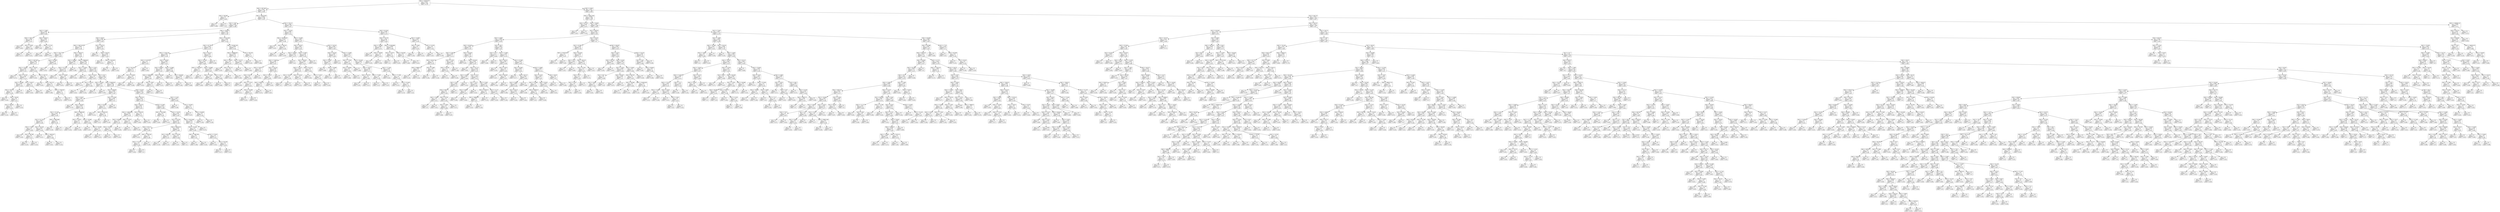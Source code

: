 digraph Tree {
node [shape=box] ;
0 [label="X[0] <= 43028.977\nmse = 0.012\nsamples = 851\nvalue = 0.278"] ;
1 [label="X[0] <= 467.438\nmse = 0.007\nsamples = 160\nvalue = 0.205"] ;
0 -> 1 [labeldistance=2.5, labelangle=45, headlabel="True"] ;
2 [label="X[3] <= 39.299\nmse = 0.0\nsamples = 2\nvalue = 0.449"] ;
1 -> 2 ;
3 [label="mse = 0.0\nsamples = 1\nvalue = 0.469"] ;
2 -> 3 ;
4 [label="mse = -0.0\nsamples = 1\nvalue = 0.43"] ;
2 -> 4 ;
5 [label="X[0] <= 36215.602\nmse = 0.006\nsamples = 158\nvalue = 0.202"] ;
1 -> 5 ;
6 [label="X[2] <= -0.83\nmse = 0.005\nsamples = 109\nvalue = 0.186"] ;
5 -> 6 ;
7 [label="X[2] <= -5.363\nmse = 0.006\nsamples = 6\nvalue = 0.095"] ;
6 -> 7 ;
8 [label="X[0] <= 7007.5\nmse = 0.006\nsamples = 3\nvalue = 0.147"] ;
7 -> 8 ;
9 [label="mse = 0.0\nsamples = 1\nvalue = 0.043"] ;
8 -> 9 ;
10 [label="X[1] <= 53.68\nmse = 0.0\nsamples = 2\nvalue = 0.199"] ;
8 -> 10 ;
11 [label="mse = 0.0\nsamples = 1\nvalue = 0.177"] ;
10 -> 11 ;
12 [label="mse = 0.0\nsamples = 1\nvalue = 0.221"] ;
10 -> 12 ;
13 [label="X[3] <= 49.611\nmse = 0.001\nsamples = 3\nvalue = 0.044"] ;
7 -> 13 ;
14 [label="mse = 0.0\nsamples = 1\nvalue = 0.08"] ;
13 -> 14 ;
15 [label="X[3] <= 57.742\nmse = 0.0\nsamples = 2\nvalue = 0.026"] ;
13 -> 15 ;
16 [label="mse = 0.0\nsamples = 1\nvalue = 0.029"] ;
15 -> 16 ;
17 [label="mse = -0.0\nsamples = 1\nvalue = 0.024"] ;
15 -> 17 ;
18 [label="X[0] <= 13419.5\nmse = 0.005\nsamples = 103\nvalue = 0.192"] ;
6 -> 18 ;
19 [label="X[2] <= 30.95\nmse = 0.004\nsamples = 76\nvalue = 0.205"] ;
18 -> 19 ;
20 [label="X[0] <= 2087.976\nmse = 0.004\nsamples = 72\nvalue = 0.209"] ;
19 -> 20 ;
21 [label="X[3] <= 78.117\nmse = 0.005\nsamples = 15\nvalue = 0.235"] ;
20 -> 21 ;
22 [label="X[0] <= 1507.387\nmse = 0.003\nsamples = 13\nvalue = 0.217"] ;
21 -> 22 ;
23 [label="X[2] <= 15.058\nmse = 0.002\nsamples = 8\nvalue = 0.191"] ;
22 -> 23 ;
24 [label="mse = 0.0\nsamples = 1\nvalue = 0.274"] ;
23 -> 24 ;
25 [label="X[3] <= 73.726\nmse = 0.002\nsamples = 7\nvalue = 0.179"] ;
23 -> 25 ;
26 [label="X[2] <= 29.398\nmse = 0.001\nsamples = 5\nvalue = 0.163"] ;
25 -> 26 ;
27 [label="X[2] <= 20.074\nmse = 0.0\nsamples = 4\nvalue = 0.146"] ;
26 -> 27 ;
28 [label="mse = 0.0\nsamples = 1\nvalue = 0.164"] ;
27 -> 28 ;
29 [label="X[1] <= 48.49\nmse = 0.0\nsamples = 3\nvalue = 0.14"] ;
27 -> 29 ;
30 [label="X[1] <= 39.184\nmse = 0.0\nsamples = 2\nvalue = 0.142"] ;
29 -> 30 ;
31 [label="mse = 0.0\nsamples = 1\nvalue = 0.143"] ;
30 -> 31 ;
32 [label="mse = 0.0\nsamples = 1\nvalue = 0.142"] ;
30 -> 32 ;
33 [label="mse = 0.0\nsamples = 1\nvalue = 0.134"] ;
29 -> 33 ;
34 [label="mse = -0.0\nsamples = 1\nvalue = 0.231"] ;
26 -> 34 ;
35 [label="X[1] <= 28.977\nmse = 0.0\nsamples = 2\nvalue = 0.221"] ;
25 -> 35 ;
36 [label="mse = 0.0\nsamples = 1\nvalue = 0.203"] ;
35 -> 36 ;
37 [label="mse = -0.0\nsamples = 1\nvalue = 0.239"] ;
35 -> 37 ;
38 [label="X[1] <= 30.53\nmse = 0.0\nsamples = 5\nvalue = 0.258"] ;
22 -> 38 ;
39 [label="mse = 0.0\nsamples = 1\nvalue = 0.226"] ;
38 -> 39 ;
40 [label="X[1] <= 38.775\nmse = 0.0\nsamples = 4\nvalue = 0.266"] ;
38 -> 40 ;
41 [label="mse = 0.0\nsamples = 1\nvalue = 0.252"] ;
40 -> 41 ;
42 [label="X[3] <= 60.712\nmse = 0.0\nsamples = 3\nvalue = 0.271"] ;
40 -> 42 ;
43 [label="mse = 0.0\nsamples = 1\nvalue = 0.268"] ;
42 -> 43 ;
44 [label="X[0] <= 1784.041\nmse = 0.0\nsamples = 2\nvalue = 0.273"] ;
42 -> 44 ;
45 [label="mse = 0.0\nsamples = 1\nvalue = 0.273"] ;
44 -> 45 ;
46 [label="mse = 0.0\nsamples = 1\nvalue = 0.274"] ;
44 -> 46 ;
47 [label="X[3] <= 81.583\nmse = 0.001\nsamples = 2\nvalue = 0.355"] ;
21 -> 47 ;
48 [label="mse = 0.0\nsamples = 1\nvalue = 0.319"] ;
47 -> 48 ;
49 [label="mse = 0.0\nsamples = 1\nvalue = 0.391"] ;
47 -> 49 ;
50 [label="X[0] <= 2824.57\nmse = 0.003\nsamples = 57\nvalue = 0.202"] ;
20 -> 50 ;
51 [label="X[2] <= 26.983\nmse = 0.006\nsamples = 4\nvalue = 0.14"] ;
50 -> 51 ;
52 [label="X[3] <= 57.732\nmse = 0.001\nsamples = 3\nvalue = 0.097"] ;
51 -> 52 ;
53 [label="mse = 0.0\nsamples = 1\nvalue = 0.132"] ;
52 -> 53 ;
54 [label="X[3] <= 75.809\nmse = 0.0\nsamples = 2\nvalue = 0.08"] ;
52 -> 54 ;
55 [label="mse = 0.0\nsamples = 1\nvalue = 0.079"] ;
54 -> 55 ;
56 [label="mse = 0.0\nsamples = 1\nvalue = 0.081"] ;
54 -> 56 ;
57 [label="mse = 0.0\nsamples = 1\nvalue = 0.268"] ;
51 -> 57 ;
58 [label="X[0] <= 3098.943\nmse = 0.003\nsamples = 53\nvalue = 0.207"] ;
50 -> 58 ;
59 [label="X[1] <= 73.564\nmse = 0.001\nsamples = 2\nvalue = 0.301"] ;
58 -> 59 ;
60 [label="mse = 0.0\nsamples = 1\nvalue = 0.332"] ;
59 -> 60 ;
61 [label="mse = -0.0\nsamples = 1\nvalue = 0.271"] ;
59 -> 61 ;
62 [label="X[2] <= 3.531\nmse = 0.002\nsamples = 51\nvalue = 0.203"] ;
58 -> 62 ;
63 [label="X[2] <= 0.016\nmse = 0.0\nsamples = 3\nvalue = 0.257"] ;
62 -> 63 ;
64 [label="mse = 0.0\nsamples = 1\nvalue = 0.274"] ;
63 -> 64 ;
65 [label="X[1] <= 76.514\nmse = 0.0\nsamples = 2\nvalue = 0.248"] ;
63 -> 65 ;
66 [label="mse = 0.0\nsamples = 1\nvalue = 0.243"] ;
65 -> 66 ;
67 [label="mse = 0.0\nsamples = 1\nvalue = 0.254"] ;
65 -> 67 ;
68 [label="X[1] <= 33.7\nmse = 0.002\nsamples = 48\nvalue = 0.2"] ;
62 -> 68 ;
69 [label="X[3] <= 81.854\nmse = 0.007\nsamples = 2\nvalue = 0.26"] ;
68 -> 69 ;
70 [label="mse = 0.0\nsamples = 1\nvalue = 0.176"] ;
69 -> 70 ;
71 [label="mse = -0.0\nsamples = 1\nvalue = 0.344"] ;
69 -> 71 ;
72 [label="X[0] <= 5949.919\nmse = 0.002\nsamples = 46\nvalue = 0.197"] ;
68 -> 72 ;
73 [label="X[1] <= 69.949\nmse = 0.002\nsamples = 18\nvalue = 0.181"] ;
72 -> 73 ;
74 [label="X[2] <= 6.401\nmse = 0.001\nsamples = 14\nvalue = 0.193"] ;
73 -> 74 ;
75 [label="mse = 0.0\nsamples = 1\nvalue = 0.116"] ;
74 -> 75 ;
76 [label="X[1] <= 60.952\nmse = 0.001\nsamples = 13\nvalue = 0.199"] ;
74 -> 76 ;
77 [label="X[1] <= 57.156\nmse = 0.001\nsamples = 8\nvalue = 0.185"] ;
76 -> 77 ;
78 [label="X[1] <= 51.116\nmse = 0.001\nsamples = 6\nvalue = 0.196"] ;
77 -> 78 ;
79 [label="X[2] <= 7.659\nmse = 0.0\nsamples = 3\nvalue = 0.209"] ;
78 -> 79 ;
80 [label="mse = 0.0\nsamples = 1\nvalue = 0.193"] ;
79 -> 80 ;
81 [label="X[1] <= 46.799\nmse = 0.0\nsamples = 2\nvalue = 0.217"] ;
79 -> 81 ;
82 [label="mse = 0.0\nsamples = 1\nvalue = 0.218"] ;
81 -> 82 ;
83 [label="mse = 0.0\nsamples = 1\nvalue = 0.216"] ;
81 -> 83 ;
84 [label="X[2] <= 19.128\nmse = 0.001\nsamples = 3\nvalue = 0.183"] ;
78 -> 84 ;
85 [label="mse = 0.0\nsamples = 1\nvalue = 0.213"] ;
84 -> 85 ;
86 [label="X[0] <= 4623.917\nmse = 0.0\nsamples = 2\nvalue = 0.168"] ;
84 -> 86 ;
87 [label="mse = 0.0\nsamples = 1\nvalue = 0.181"] ;
86 -> 87 ;
88 [label="mse = 0.0\nsamples = 1\nvalue = 0.154"] ;
86 -> 88 ;
89 [label="X[0] <= 4992.996\nmse = 0.0\nsamples = 2\nvalue = 0.153"] ;
77 -> 89 ;
90 [label="mse = 0.0\nsamples = 1\nvalue = 0.136"] ;
89 -> 90 ;
91 [label="mse = -0.0\nsamples = 1\nvalue = 0.17"] ;
89 -> 91 ;
92 [label="X[0] <= 3498.049\nmse = 0.0\nsamples = 5\nvalue = 0.221"] ;
76 -> 92 ;
93 [label="X[2] <= 15.042\nmse = 0.0\nsamples = 2\nvalue = 0.24"] ;
92 -> 93 ;
94 [label="mse = 0.0\nsamples = 1\nvalue = 0.253"] ;
93 -> 94 ;
95 [label="mse = -0.0\nsamples = 1\nvalue = 0.228"] ;
93 -> 95 ;
96 [label="X[2] <= 18.398\nmse = 0.0\nsamples = 3\nvalue = 0.209"] ;
92 -> 96 ;
97 [label="mse = 0.0\nsamples = 1\nvalue = 0.197"] ;
96 -> 97 ;
98 [label="X[3] <= 70.288\nmse = 0.0\nsamples = 2\nvalue = 0.215"] ;
96 -> 98 ;
99 [label="mse = 0.0\nsamples = 1\nvalue = 0.217"] ;
98 -> 99 ;
100 [label="mse = -0.0\nsamples = 1\nvalue = 0.213"] ;
98 -> 100 ;
101 [label="X[2] <= 21.049\nmse = 0.001\nsamples = 4\nvalue = 0.14"] ;
73 -> 101 ;
102 [label="X[3] <= 42.005\nmse = 0.0\nsamples = 3\nvalue = 0.124"] ;
101 -> 102 ;
103 [label="mse = 0.0\nsamples = 1\nvalue = 0.114"] ;
102 -> 103 ;
104 [label="X[0] <= 4516.516\nmse = 0.0\nsamples = 2\nvalue = 0.128"] ;
102 -> 104 ;
105 [label="mse = 0.0\nsamples = 1\nvalue = 0.13"] ;
104 -> 105 ;
106 [label="mse = -0.0\nsamples = 1\nvalue = 0.126"] ;
104 -> 106 ;
107 [label="mse = -0.0\nsamples = 1\nvalue = 0.188"] ;
101 -> 107 ;
108 [label="X[3] <= 81.95\nmse = 0.002\nsamples = 28\nvalue = 0.207"] ;
72 -> 108 ;
109 [label="X[3] <= 68.752\nmse = 0.001\nsamples = 24\nvalue = 0.215"] ;
108 -> 109 ;
110 [label="X[3] <= 64.375\nmse = 0.001\nsamples = 8\nvalue = 0.232"] ;
109 -> 110 ;
111 [label="X[0] <= 11855.658\nmse = 0.001\nsamples = 6\nvalue = 0.219"] ;
110 -> 111 ;
112 [label="X[3] <= 56.889\nmse = 0.0\nsamples = 4\nvalue = 0.237"] ;
111 -> 112 ;
113 [label="X[2] <= 19.195\nmse = 0.0\nsamples = 3\nvalue = 0.241"] ;
112 -> 113 ;
114 [label="mse = 0.0\nsamples = 2\nvalue = 0.247"] ;
113 -> 114 ;
115 [label="mse = -0.0\nsamples = 1\nvalue = 0.229"] ;
113 -> 115 ;
116 [label="mse = -0.0\nsamples = 1\nvalue = 0.226"] ;
112 -> 116 ;
117 [label="X[3] <= 57.875\nmse = 0.0\nsamples = 2\nvalue = 0.182"] ;
111 -> 117 ;
118 [label="mse = 0.0\nsamples = 1\nvalue = 0.171"] ;
117 -> 118 ;
119 [label="mse = 0.0\nsamples = 1\nvalue = 0.192"] ;
117 -> 119 ;
120 [label="X[1] <= 68.103\nmse = 0.0\nsamples = 2\nvalue = 0.274"] ;
110 -> 120 ;
121 [label="mse = 0.0\nsamples = 1\nvalue = 0.293"] ;
120 -> 121 ;
122 [label="mse = -0.0\nsamples = 1\nvalue = 0.255"] ;
120 -> 122 ;
123 [label="X[2] <= 6.188\nmse = 0.001\nsamples = 16\nvalue = 0.206"] ;
109 -> 123 ;
124 [label="X[0] <= 7412.866\nmse = 0.0\nsamples = 2\nvalue = 0.241"] ;
123 -> 124 ;
125 [label="mse = 0.0\nsamples = 1\nvalue = 0.264"] ;
124 -> 125 ;
126 [label="mse = -0.0\nsamples = 1\nvalue = 0.219"] ;
124 -> 126 ;
127 [label="X[1] <= 75.076\nmse = 0.001\nsamples = 14\nvalue = 0.201"] ;
123 -> 127 ;
128 [label="X[1] <= 55.765\nmse = 0.001\nsamples = 8\nvalue = 0.186"] ;
127 -> 128 ;
129 [label="X[0] <= 6721.5\nmse = 0.0\nsamples = 4\nvalue = 0.205"] ;
128 -> 129 ;
130 [label="mse = 0.0\nsamples = 1\nvalue = 0.223"] ;
129 -> 130 ;
131 [label="X[0] <= 7330.281\nmse = 0.0\nsamples = 3\nvalue = 0.199"] ;
129 -> 131 ;
132 [label="X[3] <= 75.157\nmse = 0.0\nsamples = 2\nvalue = 0.202"] ;
131 -> 132 ;
133 [label="mse = 0.0\nsamples = 1\nvalue = 0.204"] ;
132 -> 133 ;
134 [label="mse = 0.0\nsamples = 1\nvalue = 0.2"] ;
132 -> 134 ;
135 [label="mse = 0.0\nsamples = 1\nvalue = 0.192"] ;
131 -> 135 ;
136 [label="X[0] <= 9618.314\nmse = 0.001\nsamples = 4\nvalue = 0.168"] ;
128 -> 136 ;
137 [label="X[1] <= 66.524\nmse = 0.0\nsamples = 2\nvalue = 0.137"] ;
136 -> 137 ;
138 [label="mse = 0.0\nsamples = 1\nvalue = 0.128"] ;
137 -> 138 ;
139 [label="mse = 0.0\nsamples = 1\nvalue = 0.147"] ;
137 -> 139 ;
140 [label="X[1] <= 61.69\nmse = 0.0\nsamples = 2\nvalue = 0.198"] ;
136 -> 140 ;
141 [label="mse = 0.0\nsamples = 1\nvalue = 0.197"] ;
140 -> 141 ;
142 [label="mse = 0.0\nsamples = 1\nvalue = 0.2"] ;
140 -> 142 ;
143 [label="X[0] <= 9145.469\nmse = 0.001\nsamples = 6\nvalue = 0.22"] ;
127 -> 143 ;
144 [label="X[2] <= 22.459\nmse = 0.0\nsamples = 5\nvalue = 0.209"] ;
143 -> 144 ;
145 [label="X[0] <= 7468.789\nmse = 0.0\nsamples = 2\nvalue = 0.19"] ;
144 -> 145 ;
146 [label="mse = 0.0\nsamples = 1\nvalue = 0.199"] ;
145 -> 146 ;
147 [label="mse = 0.0\nsamples = 1\nvalue = 0.182"] ;
145 -> 147 ;
148 [label="X[2] <= 27.822\nmse = 0.0\nsamples = 3\nvalue = 0.221"] ;
144 -> 148 ;
149 [label="mse = 0.0\nsamples = 1\nvalue = 0.225"] ;
148 -> 149 ;
150 [label="X[1] <= 82.238\nmse = 0.0\nsamples = 2\nvalue = 0.218"] ;
148 -> 150 ;
151 [label="mse = 0.0\nsamples = 1\nvalue = 0.217"] ;
150 -> 151 ;
152 [label="mse = 0.0\nsamples = 1\nvalue = 0.22"] ;
150 -> 152 ;
153 [label="mse = 0.0\nsamples = 1\nvalue = 0.274"] ;
143 -> 153 ;
154 [label="X[2] <= 11.93\nmse = 0.001\nsamples = 4\nvalue = 0.163"] ;
108 -> 154 ;
155 [label="mse = 0.0\nsamples = 1\nvalue = 0.198"] ;
154 -> 155 ;
156 [label="X[1] <= 45.001\nmse = 0.0\nsamples = 3\nvalue = 0.151"] ;
154 -> 156 ;
157 [label="mse = 0.0\nsamples = 1\nvalue = 0.167"] ;
156 -> 157 ;
158 [label="X[3] <= 84.808\nmse = 0.0\nsamples = 2\nvalue = 0.144"] ;
156 -> 158 ;
159 [label="mse = 0.0\nsamples = 1\nvalue = 0.139"] ;
158 -> 159 ;
160 [label="mse = 0.0\nsamples = 1\nvalue = 0.148"] ;
158 -> 160 ;
161 [label="X[1] <= 26.373\nmse = 0.003\nsamples = 4\nvalue = 0.136"] ;
19 -> 161 ;
162 [label="mse = 0.0\nsamples = 1\nvalue = 0.057"] ;
161 -> 162 ;
163 [label="X[3] <= 30.475\nmse = 0.002\nsamples = 3\nvalue = 0.162"] ;
161 -> 163 ;
164 [label="mse = 0.0\nsamples = 1\nvalue = 0.212"] ;
163 -> 164 ;
165 [label="X[0] <= 1423.953\nmse = 0.0\nsamples = 2\nvalue = 0.137"] ;
163 -> 165 ;
166 [label="mse = 0.0\nsamples = 1\nvalue = 0.116"] ;
165 -> 166 ;
167 [label="mse = 0.0\nsamples = 1\nvalue = 0.158"] ;
165 -> 167 ;
168 [label="X[0] <= 27141.638\nmse = 0.005\nsamples = 27\nvalue = 0.154"] ;
18 -> 168 ;
169 [label="X[3] <= 67.738\nmse = 0.004\nsamples = 20\nvalue = 0.137"] ;
168 -> 169 ;
170 [label="X[0] <= 17201.49\nmse = 0.004\nsamples = 13\nvalue = 0.159"] ;
169 -> 170 ;
171 [label="X[2] <= 21.979\nmse = 0.0\nsamples = 4\nvalue = 0.222"] ;
170 -> 171 ;
172 [label="X[1] <= 64.149\nmse = 0.0\nsamples = 3\nvalue = 0.21"] ;
171 -> 172 ;
173 [label="mse = 0.0\nsamples = 1\nvalue = 0.217"] ;
172 -> 173 ;
174 [label="X[1] <= 79.458\nmse = 0.0\nsamples = 2\nvalue = 0.207"] ;
172 -> 174 ;
175 [label="mse = 0.0\nsamples = 1\nvalue = 0.204"] ;
174 -> 175 ;
176 [label="mse = 0.0\nsamples = 1\nvalue = 0.209"] ;
174 -> 176 ;
177 [label="mse = -0.0\nsamples = 1\nvalue = 0.258"] ;
171 -> 177 ;
178 [label="X[1] <= 78.361\nmse = 0.004\nsamples = 9\nvalue = 0.131"] ;
170 -> 178 ;
179 [label="X[3] <= 60.887\nmse = 0.001\nsamples = 5\nvalue = 0.167"] ;
178 -> 179 ;
180 [label="X[0] <= 19298.057\nmse = 0.001\nsamples = 3\nvalue = 0.193"] ;
179 -> 180 ;
181 [label="mse = 0.0\nsamples = 1\nvalue = 0.224"] ;
180 -> 181 ;
182 [label="X[2] <= 4.807\nmse = 0.0\nsamples = 2\nvalue = 0.177"] ;
180 -> 182 ;
183 [label="mse = 0.0\nsamples = 1\nvalue = 0.17"] ;
182 -> 183 ;
184 [label="mse = 0.0\nsamples = 1\nvalue = 0.185"] ;
182 -> 184 ;
185 [label="X[3] <= 64.485\nmse = 0.0\nsamples = 2\nvalue = 0.127"] ;
179 -> 185 ;
186 [label="mse = 0.0\nsamples = 1\nvalue = 0.121"] ;
185 -> 186 ;
187 [label="mse = 0.0\nsamples = 1\nvalue = 0.132"] ;
185 -> 187 ;
188 [label="X[2] <= 14.066\nmse = 0.003\nsamples = 4\nvalue = 0.086"] ;
178 -> 188 ;
189 [label="mse = 0.0\nsamples = 2\nvalue = 0.04"] ;
188 -> 189 ;
190 [label="X[1] <= 86.566\nmse = 0.001\nsamples = 2\nvalue = 0.131"] ;
188 -> 190 ;
191 [label="mse = 0.0\nsamples = 1\nvalue = 0.165"] ;
190 -> 191 ;
192 [label="mse = 0.0\nsamples = 1\nvalue = 0.098"] ;
190 -> 192 ;
193 [label="X[1] <= 91.517\nmse = 0.002\nsamples = 7\nvalue = 0.096"] ;
169 -> 193 ;
194 [label="X[2] <= 10.704\nmse = 0.001\nsamples = 6\nvalue = 0.084"] ;
193 -> 194 ;
195 [label="X[0] <= 17615.627\nmse = 0.0\nsamples = 2\nvalue = 0.117"] ;
194 -> 195 ;
196 [label="mse = 0.0\nsamples = 1\nvalue = 0.121"] ;
195 -> 196 ;
197 [label="mse = 0.0\nsamples = 1\nvalue = 0.113"] ;
195 -> 197 ;
198 [label="X[2] <= 16.668\nmse = 0.001\nsamples = 4\nvalue = 0.067"] ;
194 -> 198 ;
199 [label="X[3] <= 72.862\nmse = 0.0\nsamples = 2\nvalue = 0.042"] ;
198 -> 199 ;
200 [label="mse = 0.0\nsamples = 1\nvalue = 0.039"] ;
199 -> 200 ;
201 [label="mse = 0.0\nsamples = 1\nvalue = 0.045"] ;
199 -> 201 ;
202 [label="X[2] <= 23.23\nmse = 0.0\nsamples = 2\nvalue = 0.093"] ;
198 -> 202 ;
203 [label="mse = 0.0\nsamples = 1\nvalue = 0.086"] ;
202 -> 203 ;
204 [label="mse = 0.0\nsamples = 1\nvalue = 0.1"] ;
202 -> 204 ;
205 [label="mse = -0.0\nsamples = 1\nvalue = 0.169"] ;
193 -> 205 ;
206 [label="X[0] <= 33106.139\nmse = 0.004\nsamples = 7\nvalue = 0.204"] ;
168 -> 206 ;
207 [label="X[0] <= 30866.822\nmse = 0.002\nsamples = 5\nvalue = 0.237"] ;
206 -> 207 ;
208 [label="X[3] <= 70.001\nmse = 0.0\nsamples = 3\nvalue = 0.207"] ;
207 -> 208 ;
209 [label="mse = 0.0\nsamples = 1\nvalue = 0.193"] ;
208 -> 209 ;
210 [label="X[1] <= 80.711\nmse = 0.0\nsamples = 2\nvalue = 0.214"] ;
208 -> 210 ;
211 [label="mse = 0.0\nsamples = 1\nvalue = 0.221"] ;
210 -> 211 ;
212 [label="mse = 0.0\nsamples = 1\nvalue = 0.208"] ;
210 -> 212 ;
213 [label="X[2] <= 15.271\nmse = 0.001\nsamples = 2\nvalue = 0.281"] ;
207 -> 213 ;
214 [label="mse = 0.0\nsamples = 1\nvalue = 0.307"] ;
213 -> 214 ;
215 [label="mse = -0.0\nsamples = 1\nvalue = 0.256"] ;
213 -> 215 ;
216 [label="X[1] <= 85.219\nmse = 0.0\nsamples = 2\nvalue = 0.12"] ;
206 -> 216 ;
217 [label="mse = 0.0\nsamples = 1\nvalue = 0.143"] ;
216 -> 217 ;
218 [label="mse = -0.0\nsamples = 1\nvalue = 0.098"] ;
216 -> 218 ;
219 [label="X[3] <= 79.111\nmse = 0.006\nsamples = 49\nvalue = 0.237"] ;
5 -> 219 ;
220 [label="X[2] <= 14.432\nmse = 0.005\nsamples = 37\nvalue = 0.224"] ;
219 -> 220 ;
221 [label="X[0] <= 40376.801\nmse = 0.001\nsamples = 3\nvalue = 0.139"] ;
220 -> 221 ;
222 [label="mse = 0.0\nsamples = 1\nvalue = 0.102"] ;
221 -> 222 ;
223 [label="X[1] <= 68.322\nmse = 0.0\nsamples = 2\nvalue = 0.158"] ;
221 -> 223 ;
224 [label="mse = 0.0\nsamples = 1\nvalue = 0.151"] ;
223 -> 224 ;
225 [label="mse = 0.0\nsamples = 1\nvalue = 0.165"] ;
223 -> 225 ;
226 [label="X[3] <= 75.469\nmse = 0.004\nsamples = 34\nvalue = 0.231"] ;
220 -> 226 ;
227 [label="X[2] <= 20.037\nmse = 0.004\nsamples = 18\nvalue = 0.254"] ;
226 -> 227 ;
228 [label="X[2] <= 19.565\nmse = 0.005\nsamples = 10\nvalue = 0.272"] ;
227 -> 228 ;
229 [label="X[3] <= 72.905\nmse = 0.003\nsamples = 9\nvalue = 0.257"] ;
228 -> 229 ;
230 [label="X[2] <= 19.351\nmse = 0.0\nsamples = 5\nvalue = 0.227"] ;
229 -> 230 ;
231 [label="X[3] <= 64.76\nmse = 0.0\nsamples = 4\nvalue = 0.219"] ;
230 -> 231 ;
232 [label="mse = 0.0\nsamples = 1\nvalue = 0.203"] ;
231 -> 232 ;
233 [label="X[2] <= 17.012\nmse = 0.0\nsamples = 3\nvalue = 0.225"] ;
231 -> 233 ;
234 [label="mse = 0.0\nsamples = 1\nvalue = 0.211"] ;
233 -> 234 ;
235 [label="X[2] <= 18.489\nmse = 0.0\nsamples = 2\nvalue = 0.231"] ;
233 -> 235 ;
236 [label="mse = 0.0\nsamples = 1\nvalue = 0.235"] ;
235 -> 236 ;
237 [label="mse = 0.0\nsamples = 1\nvalue = 0.228"] ;
235 -> 237 ;
238 [label="mse = 0.0\nsamples = 1\nvalue = 0.261"] ;
230 -> 238 ;
239 [label="X[2] <= 19.143\nmse = 0.004\nsamples = 4\nvalue = 0.293"] ;
229 -> 239 ;
240 [label="X[3] <= 74.812\nmse = 0.0\nsamples = 3\nvalue = 0.259"] ;
239 -> 240 ;
241 [label="X[0] <= 40201.0\nmse = 0.0\nsamples = 2\nvalue = 0.27"] ;
240 -> 241 ;
242 [label="mse = 0.0\nsamples = 1\nvalue = 0.274"] ;
241 -> 242 ;
243 [label="mse = -0.0\nsamples = 1\nvalue = 0.267"] ;
241 -> 243 ;
244 [label="mse = -0.0\nsamples = 1\nvalue = 0.235"] ;
240 -> 244 ;
245 [label="mse = 0.0\nsamples = 1\nvalue = 0.397"] ;
239 -> 245 ;
246 [label="mse = 0.0\nsamples = 1\nvalue = 0.41"] ;
228 -> 246 ;
247 [label="X[2] <= 27.681\nmse = 0.001\nsamples = 8\nvalue = 0.232"] ;
227 -> 247 ;
248 [label="X[1] <= 64.922\nmse = 0.001\nsamples = 7\nvalue = 0.222"] ;
247 -> 248 ;
249 [label="X[3] <= 73.212\nmse = 0.001\nsamples = 4\nvalue = 0.207"] ;
248 -> 249 ;
250 [label="X[2] <= 22.047\nmse = 0.0\nsamples = 2\nvalue = 0.184"] ;
249 -> 250 ;
251 [label="mse = 0.0\nsamples = 1\nvalue = 0.2"] ;
250 -> 251 ;
252 [label="mse = -0.0\nsamples = 1\nvalue = 0.167"] ;
250 -> 252 ;
253 [label="X[3] <= 74.544\nmse = 0.0\nsamples = 2\nvalue = 0.23"] ;
249 -> 253 ;
254 [label="mse = 0.0\nsamples = 1\nvalue = 0.214"] ;
253 -> 254 ;
255 [label="mse = 0.0\nsamples = 1\nvalue = 0.246"] ;
253 -> 255 ;
256 [label="X[3] <= 61.201\nmse = 0.0\nsamples = 3\nvalue = 0.243"] ;
248 -> 256 ;
257 [label="mse = 0.0\nsamples = 1\nvalue = 0.236"] ;
256 -> 257 ;
258 [label="X[3] <= 72.301\nmse = 0.0\nsamples = 2\nvalue = 0.247"] ;
256 -> 258 ;
259 [label="mse = 0.0\nsamples = 1\nvalue = 0.25"] ;
258 -> 259 ;
260 [label="mse = 0.0\nsamples = 1\nvalue = 0.243"] ;
258 -> 260 ;
261 [label="mse = -0.0\nsamples = 1\nvalue = 0.302"] ;
247 -> 261 ;
262 [label="X[2] <= 16.224\nmse = 0.004\nsamples = 16\nvalue = 0.205"] ;
226 -> 262 ;
263 [label="X[3] <= 78.192\nmse = 0.003\nsamples = 4\nvalue = 0.168"] ;
262 -> 263 ;
264 [label="X[2] <= 15.887\nmse = 0.001\nsamples = 3\nvalue = 0.14"] ;
263 -> 264 ;
265 [label="mse = 0.0\nsamples = 1\nvalue = 0.098"] ;
264 -> 265 ;
266 [label="X[3] <= 75.969\nmse = 0.0\nsamples = 2\nvalue = 0.161"] ;
264 -> 266 ;
267 [label="mse = 0.0\nsamples = 1\nvalue = 0.156"] ;
266 -> 267 ;
268 [label="mse = 0.0\nsamples = 1\nvalue = 0.167"] ;
266 -> 268 ;
269 [label="mse = 0.0\nsamples = 1\nvalue = 0.25"] ;
263 -> 269 ;
270 [label="X[2] <= 17.569\nmse = 0.003\nsamples = 12\nvalue = 0.217"] ;
262 -> 270 ;
271 [label="X[3] <= 77.305\nmse = 0.0\nsamples = 3\nvalue = 0.269"] ;
270 -> 271 ;
272 [label="X[2] <= 16.983\nmse = 0.0\nsamples = 2\nvalue = 0.259"] ;
271 -> 272 ;
273 [label="mse = 0.0\nsamples = 1\nvalue = 0.268"] ;
272 -> 273 ;
274 [label="mse = 0.0\nsamples = 1\nvalue = 0.25"] ;
272 -> 274 ;
275 [label="mse = 0.0\nsamples = 1\nvalue = 0.289"] ;
271 -> 275 ;
276 [label="X[2] <= 20.429\nmse = 0.003\nsamples = 9\nvalue = 0.2"] ;
270 -> 276 ;
277 [label="X[3] <= 76.817\nmse = 0.001\nsamples = 5\nvalue = 0.177"] ;
276 -> 277 ;
278 [label="X[2] <= 18.787\nmse = 0.0\nsamples = 2\nvalue = 0.206"] ;
277 -> 278 ;
279 [label="mse = 0.0\nsamples = 1\nvalue = 0.201"] ;
278 -> 279 ;
280 [label="mse = 0.0\nsamples = 1\nvalue = 0.211"] ;
278 -> 280 ;
281 [label="X[3] <= 77.085\nmse = 0.0\nsamples = 3\nvalue = 0.158"] ;
277 -> 281 ;
282 [label="mse = 0.0\nsamples = 1\nvalue = 0.14"] ;
281 -> 282 ;
283 [label="mse = 0.0\nsamples = 2\nvalue = 0.167"] ;
281 -> 283 ;
284 [label="X[3] <= 77.109\nmse = 0.005\nsamples = 4\nvalue = 0.229"] ;
276 -> 284 ;
285 [label="mse = 0.0\nsamples = 1\nvalue = 0.344"] ;
284 -> 285 ;
286 [label="X[3] <= 77.789\nmse = 0.0\nsamples = 3\nvalue = 0.191"] ;
284 -> 286 ;
287 [label="mse = 0.0\nsamples = 1\nvalue = 0.215"] ;
286 -> 287 ;
288 [label="X[2] <= 25.405\nmse = 0.0\nsamples = 2\nvalue = 0.179"] ;
286 -> 288 ;
289 [label="mse = 0.0\nsamples = 1\nvalue = 0.178"] ;
288 -> 289 ;
290 [label="mse = 0.0\nsamples = 1\nvalue = 0.18"] ;
288 -> 290 ;
291 [label="X[3] <= 81.334\nmse = 0.008\nsamples = 12\nvalue = 0.279"] ;
219 -> 291 ;
292 [label="X[3] <= 79.776\nmse = 0.005\nsamples = 8\nvalue = 0.328"] ;
291 -> 292 ;
293 [label="X[3] <= 79.498\nmse = 0.006\nsamples = 3\nvalue = 0.278"] ;
292 -> 293 ;
294 [label="mse = 0.0\nsamples = 1\nvalue = 0.39"] ;
293 -> 294 ;
295 [label="X[3] <= 79.658\nmse = 0.0\nsamples = 2\nvalue = 0.222"] ;
293 -> 295 ;
296 [label="mse = 0.0\nsamples = 1\nvalue = 0.235"] ;
295 -> 296 ;
297 [label="mse = 0.0\nsamples = 1\nvalue = 0.208"] ;
295 -> 297 ;
298 [label="X[0] <= 42199.666\nmse = 0.002\nsamples = 5\nvalue = 0.358"] ;
292 -> 298 ;
299 [label="X[2] <= 15.975\nmse = 0.0\nsamples = 3\nvalue = 0.322"] ;
298 -> 299 ;
300 [label="mse = 0.0\nsamples = 1\nvalue = 0.3"] ;
299 -> 300 ;
301 [label="mse = 0.0\nsamples = 2\nvalue = 0.333"] ;
299 -> 301 ;
302 [label="X[3] <= 80.338\nmse = 0.0\nsamples = 2\nvalue = 0.41"] ;
298 -> 302 ;
303 [label="mse = 0.0\nsamples = 1\nvalue = 0.406"] ;
302 -> 303 ;
304 [label="mse = -0.0\nsamples = 1\nvalue = 0.415"] ;
302 -> 304 ;
305 [label="X[2] <= 15.963\nmse = 0.001\nsamples = 4\nvalue = 0.182"] ;
291 -> 305 ;
306 [label="X[2] <= 14.69\nmse = 0.0\nsamples = 2\nvalue = 0.202"] ;
305 -> 306 ;
307 [label="mse = 0.0\nsamples = 1\nvalue = 0.183"] ;
306 -> 307 ;
308 [label="mse = 0.0\nsamples = 1\nvalue = 0.222"] ;
306 -> 308 ;
309 [label="X[2] <= 21.876\nmse = 0.0\nsamples = 2\nvalue = 0.162"] ;
305 -> 309 ;
310 [label="mse = 0.0\nsamples = 1\nvalue = 0.167"] ;
309 -> 310 ;
311 [label="mse = -0.0\nsamples = 1\nvalue = 0.158"] ;
309 -> 311 ;
312 [label="X[2] <= 6.905\nmse = 0.012\nsamples = 691\nvalue = 0.295"] ;
0 -> 312 [labeldistance=2.5, labelangle=-45, headlabel="False"] ;
313 [label="X[0] <= 44831.494\nmse = 0.008\nsamples = 188\nvalue = 0.262"] ;
312 -> 313 ;
314 [label="X[3] <= 61.731\nmse = 0.005\nsamples = 2\nvalue = 0.472"] ;
313 -> 314 ;
315 [label="mse = 0.0\nsamples = 1\nvalue = 0.402"] ;
314 -> 315 ;
316 [label="mse = -0.0\nsamples = 1\nvalue = 0.542"] ;
314 -> 316 ;
317 [label="X[3] <= 70.604\nmse = 0.007\nsamples = 186\nvalue = 0.259"] ;
313 -> 317 ;
318 [label="X[1] <= 86.815\nmse = 0.007\nsamples = 68\nvalue = 0.234"] ;
317 -> 318 ;
319 [label="X[2] <= 4.988\nmse = 0.008\nsamples = 43\nvalue = 0.254"] ;
318 -> 319 ;
320 [label="X[3] <= 63.503\nmse = 0.007\nsamples = 24\nvalue = 0.225"] ;
319 -> 320 ;
321 [label="X[2] <= 3.458\nmse = 0.001\nsamples = 7\nvalue = 0.175"] ;
320 -> 321 ;
322 [label="X[3] <= 60.512\nmse = 0.0\nsamples = 4\nvalue = 0.152"] ;
321 -> 322 ;
323 [label="X[0] <= 66891.0\nmse = 0.0\nsamples = 2\nvalue = 0.139"] ;
322 -> 323 ;
324 [label="mse = 0.0\nsamples = 1\nvalue = 0.133"] ;
323 -> 324 ;
325 [label="mse = -0.0\nsamples = 1\nvalue = 0.144"] ;
323 -> 325 ;
326 [label="X[2] <= 2.389\nmse = 0.0\nsamples = 2\nvalue = 0.166"] ;
322 -> 326 ;
327 [label="mse = 0.0\nsamples = 1\nvalue = 0.184"] ;
326 -> 327 ;
328 [label="mse = -0.0\nsamples = 1\nvalue = 0.149"] ;
326 -> 328 ;
329 [label="X[2] <= 4.705\nmse = 0.001\nsamples = 3\nvalue = 0.206"] ;
321 -> 329 ;
330 [label="X[3] <= 59.708\nmse = 0.0\nsamples = 2\nvalue = 0.225"] ;
329 -> 330 ;
331 [label="mse = 0.0\nsamples = 1\nvalue = 0.214"] ;
330 -> 331 ;
332 [label="mse = 0.0\nsamples = 1\nvalue = 0.236"] ;
330 -> 332 ;
333 [label="mse = 0.0\nsamples = 1\nvalue = 0.168"] ;
329 -> 333 ;
334 [label="X[3] <= 64.433\nmse = 0.008\nsamples = 17\nvalue = 0.246"] ;
320 -> 334 ;
335 [label="mse = 0.0\nsamples = 1\nvalue = 0.387"] ;
334 -> 335 ;
336 [label="X[3] <= 65.235\nmse = 0.007\nsamples = 16\nvalue = 0.237"] ;
334 -> 336 ;
337 [label="mse = 0.0\nsamples = 1\nvalue = 0.091"] ;
336 -> 337 ;
338 [label="X[3] <= 67.711\nmse = 0.006\nsamples = 15\nvalue = 0.247"] ;
336 -> 338 ;
339 [label="X[2] <= 4.336\nmse = 0.005\nsamples = 7\nvalue = 0.288"] ;
338 -> 339 ;
340 [label="X[2] <= 4.28\nmse = 0.002\nsamples = 6\nvalue = 0.311"] ;
339 -> 340 ;
341 [label="X[3] <= 66.071\nmse = 0.0\nsamples = 5\nvalue = 0.293"] ;
340 -> 341 ;
342 [label="X[2] <= 2.808\nmse = 0.0\nsamples = 2\nvalue = 0.311"] ;
341 -> 342 ;
343 [label="mse = 0.0\nsamples = 1\nvalue = 0.3"] ;
342 -> 343 ;
344 [label="mse = 0.0\nsamples = 1\nvalue = 0.321"] ;
342 -> 344 ;
345 [label="X[3] <= 67.08\nmse = 0.0\nsamples = 3\nvalue = 0.281"] ;
341 -> 345 ;
346 [label="X[2] <= 2.306\nmse = 0.0\nsamples = 2\nvalue = 0.286"] ;
345 -> 346 ;
347 [label="mse = 0.0\nsamples = 1\nvalue = 0.286"] ;
346 -> 347 ;
348 [label="mse = 0.0\nsamples = 1\nvalue = 0.287"] ;
346 -> 348 ;
349 [label="mse = -0.0\nsamples = 1\nvalue = 0.271"] ;
345 -> 349 ;
350 [label="mse = 0.0\nsamples = 1\nvalue = 0.4"] ;
340 -> 350 ;
351 [label="mse = 0.0\nsamples = 1\nvalue = 0.154"] ;
339 -> 351 ;
352 [label="X[1] <= 57.9\nmse = 0.005\nsamples = 8\nvalue = 0.211"] ;
338 -> 352 ;
353 [label="X[1] <= 47.4\nmse = 0.001\nsamples = 3\nvalue = 0.286"] ;
352 -> 353 ;
354 [label="X[2] <= 3.868\nmse = 0.0\nsamples = 2\nvalue = 0.307"] ;
353 -> 354 ;
355 [label="mse = 0.0\nsamples = 1\nvalue = 0.308"] ;
354 -> 355 ;
356 [label="mse = 0.0\nsamples = 1\nvalue = 0.306"] ;
354 -> 356 ;
357 [label="mse = 0.0\nsamples = 1\nvalue = 0.245"] ;
353 -> 357 ;
358 [label="X[2] <= 3.294\nmse = 0.001\nsamples = 5\nvalue = 0.166"] ;
352 -> 358 ;
359 [label="X[0] <= 67832.0\nmse = 0.0\nsamples = 3\nvalue = 0.142"] ;
358 -> 359 ;
360 [label="X[0] <= 56609.67\nmse = 0.0\nsamples = 2\nvalue = 0.15"] ;
359 -> 360 ;
361 [label="mse = 0.0\nsamples = 1\nvalue = 0.153"] ;
360 -> 361 ;
362 [label="mse = 0.0\nsamples = 1\nvalue = 0.148"] ;
360 -> 362 ;
363 [label="mse = -0.0\nsamples = 1\nvalue = 0.125"] ;
359 -> 363 ;
364 [label="X[1] <= 71.75\nmse = 0.001\nsamples = 2\nvalue = 0.201"] ;
358 -> 364 ;
365 [label="mse = 0.0\nsamples = 1\nvalue = 0.238"] ;
364 -> 365 ;
366 [label="mse = -0.0\nsamples = 1\nvalue = 0.165"] ;
364 -> 366 ;
367 [label="X[1] <= 58.5\nmse = 0.006\nsamples = 19\nvalue = 0.29"] ;
319 -> 367 ;
368 [label="X[2] <= 5.71\nmse = 0.011\nsamples = 2\nvalue = 0.394"] ;
367 -> 368 ;
369 [label="mse = 0.0\nsamples = 1\nvalue = 0.289"] ;
368 -> 369 ;
370 [label="mse = 0.0\nsamples = 1\nvalue = 0.5"] ;
368 -> 370 ;
371 [label="X[1] <= 77.606\nmse = 0.004\nsamples = 17\nvalue = 0.278"] ;
367 -> 371 ;
372 [label="X[1] <= 65.25\nmse = 0.001\nsamples = 4\nvalue = 0.196"] ;
371 -> 372 ;
373 [label="mse = 0.0\nsamples = 1\nvalue = 0.234"] ;
372 -> 373 ;
374 [label="X[2] <= 5.822\nmse = 0.0\nsamples = 3\nvalue = 0.183"] ;
372 -> 374 ;
375 [label="mse = 0.0\nsamples = 1\nvalue = 0.167"] ;
374 -> 375 ;
376 [label="X[3] <= 64.585\nmse = 0.0\nsamples = 2\nvalue = 0.191"] ;
374 -> 376 ;
377 [label="mse = 0.0\nsamples = 1\nvalue = 0.194"] ;
376 -> 377 ;
378 [label="mse = 0.0\nsamples = 1\nvalue = 0.189"] ;
376 -> 378 ;
379 [label="X[3] <= 57.306\nmse = 0.003\nsamples = 13\nvalue = 0.303"] ;
371 -> 379 ;
380 [label="X[3] <= 53.095\nmse = 0.003\nsamples = 6\nvalue = 0.332"] ;
379 -> 380 ;
381 [label="mse = 0.0\nsamples = 2\nvalue = 0.277"] ;
380 -> 381 ;
382 [label="X[3] <= 56.711\nmse = 0.002\nsamples = 4\nvalue = 0.359"] ;
380 -> 382 ;
383 [label="X[2] <= 5.988\nmse = 0.002\nsamples = 3\nvalue = 0.349"] ;
382 -> 383 ;
384 [label="mse = 0.0\nsamples = 1\nvalue = 0.299"] ;
383 -> 384 ;
385 [label="X[1] <= 85.15\nmse = 0.001\nsamples = 2\nvalue = 0.375"] ;
383 -> 385 ;
386 [label="mse = 0.0\nsamples = 1\nvalue = 0.345"] ;
385 -> 386 ;
387 [label="mse = 0.0\nsamples = 1\nvalue = 0.404"] ;
385 -> 387 ;
388 [label="mse = -0.0\nsamples = 1\nvalue = 0.389"] ;
382 -> 388 ;
389 [label="X[2] <= 5.868\nmse = 0.001\nsamples = 7\nvalue = 0.279"] ;
379 -> 389 ;
390 [label="X[2] <= 5.319\nmse = 0.001\nsamples = 5\nvalue = 0.29"] ;
389 -> 390 ;
391 [label="X[3] <= 57.889\nmse = 0.0\nsamples = 3\nvalue = 0.269"] ;
390 -> 391 ;
392 [label="mse = 0.0\nsamples = 1\nvalue = 0.298"] ;
391 -> 392 ;
393 [label="X[0] <= 69032.0\nmse = 0.0\nsamples = 2\nvalue = 0.255"] ;
391 -> 393 ;
394 [label="mse = 0.0\nsamples = 1\nvalue = 0.25"] ;
393 -> 394 ;
395 [label="mse = 0.0\nsamples = 1\nvalue = 0.259"] ;
393 -> 395 ;
396 [label="X[3] <= 59.58\nmse = 0.001\nsamples = 2\nvalue = 0.322"] ;
390 -> 396 ;
397 [label="mse = 0.0\nsamples = 1\nvalue = 0.292"] ;
396 -> 397 ;
398 [label="mse = -0.0\nsamples = 1\nvalue = 0.351"] ;
396 -> 398 ;
399 [label="X[3] <= 64.82\nmse = 0.0\nsamples = 2\nvalue = 0.25"] ;
389 -> 399 ;
400 [label="mse = 0.0\nsamples = 1\nvalue = 0.237"] ;
399 -> 400 ;
401 [label="mse = 0.0\nsamples = 1\nvalue = 0.263"] ;
399 -> 401 ;
402 [label="X[1] <= 87.95\nmse = 0.005\nsamples = 25\nvalue = 0.2"] ;
318 -> 402 ;
403 [label="X[1] <= 87.887\nmse = 0.002\nsamples = 9\nvalue = 0.159"] ;
402 -> 403 ;
404 [label="X[0] <= 57979.354\nmse = 0.0\nsamples = 2\nvalue = 0.107"] ;
403 -> 404 ;
405 [label="mse = 0.0\nsamples = 1\nvalue = 0.124"] ;
404 -> 405 ;
406 [label="mse = 0.0\nsamples = 1\nvalue = 0.09"] ;
404 -> 406 ;
407 [label="X[3] <= 63.165\nmse = 0.002\nsamples = 7\nvalue = 0.174"] ;
403 -> 407 ;
408 [label="X[2] <= 6.37\nmse = 0.001\nsamples = 2\nvalue = 0.13"] ;
407 -> 408 ;
409 [label="mse = 0.0\nsamples = 1\nvalue = 0.167"] ;
408 -> 409 ;
410 [label="mse = 0.0\nsamples = 1\nvalue = 0.094"] ;
408 -> 410 ;
411 [label="X[3] <= 68.213\nmse = 0.001\nsamples = 5\nvalue = 0.191"] ;
407 -> 411 ;
412 [label="X[2] <= 6.728\nmse = 0.0\nsamples = 4\nvalue = 0.18"] ;
411 -> 412 ;
413 [label="X[3] <= 67.0\nmse = 0.0\nsamples = 3\nvalue = 0.182"] ;
412 -> 413 ;
414 [label="X[2] <= 5.507\nmse = 0.0\nsamples = 2\nvalue = 0.184"] ;
413 -> 414 ;
415 [label="mse = 0.0\nsamples = 1\nvalue = 0.185"] ;
414 -> 415 ;
416 [label="mse = -0.0\nsamples = 1\nvalue = 0.183"] ;
414 -> 416 ;
417 [label="mse = -0.0\nsamples = 1\nvalue = 0.177"] ;
413 -> 417 ;
418 [label="mse = -0.0\nsamples = 1\nvalue = 0.174"] ;
412 -> 418 ;
419 [label="mse = -0.0\nsamples = 1\nvalue = 0.237"] ;
411 -> 419 ;
420 [label="X[3] <= 69.487\nmse = 0.004\nsamples = 16\nvalue = 0.223"] ;
402 -> 420 ;
421 [label="X[2] <= 4.257\nmse = 0.003\nsamples = 12\nvalue = 0.205"] ;
420 -> 421 ;
422 [label="X[3] <= 60.733\nmse = 0.002\nsamples = 2\nvalue = 0.294"] ;
421 -> 422 ;
423 [label="mse = 0.0\nsamples = 1\nvalue = 0.255"] ;
422 -> 423 ;
424 [label="mse = -0.0\nsamples = 1\nvalue = 0.333"] ;
422 -> 424 ;
425 [label="X[2] <= 6.256\nmse = 0.002\nsamples = 10\nvalue = 0.187"] ;
421 -> 425 ;
426 [label="X[2] <= 5.542\nmse = 0.002\nsamples = 5\nvalue = 0.165"] ;
425 -> 426 ;
427 [label="X[1] <= 93.1\nmse = 0.0\nsamples = 3\nvalue = 0.196"] ;
426 -> 427 ;
428 [label="X[2] <= 4.839\nmse = 0.0\nsamples = 2\nvalue = 0.204"] ;
427 -> 428 ;
429 [label="mse = 0.0\nsamples = 1\nvalue = 0.202"] ;
428 -> 429 ;
430 [label="mse = -0.0\nsamples = 1\nvalue = 0.205"] ;
428 -> 430 ;
431 [label="mse = 0.0\nsamples = 1\nvalue = 0.18"] ;
427 -> 431 ;
432 [label="X[3] <= 65.837\nmse = 0.002\nsamples = 2\nvalue = 0.12"] ;
426 -> 432 ;
433 [label="mse = 0.0\nsamples = 1\nvalue = 0.073"] ;
432 -> 433 ;
434 [label="mse = -0.0\nsamples = 1\nvalue = 0.167"] ;
432 -> 434 ;
435 [label="X[2] <= 6.858\nmse = 0.0\nsamples = 5\nvalue = 0.209"] ;
425 -> 435 ;
436 [label="X[3] <= 66.702\nmse = 0.0\nsamples = 4\nvalue = 0.202"] ;
435 -> 436 ;
437 [label="X[3] <= 59.396\nmse = 0.0\nsamples = 2\nvalue = 0.209"] ;
436 -> 437 ;
438 [label="mse = 0.0\nsamples = 1\nvalue = 0.213"] ;
437 -> 438 ;
439 [label="mse = -0.0\nsamples = 1\nvalue = 0.205"] ;
437 -> 439 ;
440 [label="X[0] <= 55438.029\nmse = 0.0\nsamples = 2\nvalue = 0.195"] ;
436 -> 440 ;
441 [label="mse = 0.0\nsamples = 1\nvalue = 0.187"] ;
440 -> 441 ;
442 [label="mse = 0.0\nsamples = 1\nvalue = 0.203"] ;
440 -> 442 ;
443 [label="mse = -0.0\nsamples = 1\nvalue = 0.238"] ;
435 -> 443 ;
444 [label="X[3] <= 70.153\nmse = 0.004\nsamples = 4\nvalue = 0.278"] ;
420 -> 444 ;
445 [label="X[2] <= 5.49\nmse = 0.002\nsamples = 3\nvalue = 0.308"] ;
444 -> 445 ;
446 [label="mse = 0.0\nsamples = 1\nvalue = 0.361"] ;
445 -> 446 ;
447 [label="X[3] <= 69.681\nmse = 0.0\nsamples = 2\nvalue = 0.281"] ;
445 -> 447 ;
448 [label="mse = 0.0\nsamples = 1\nvalue = 0.298"] ;
447 -> 448 ;
449 [label="mse = -0.0\nsamples = 1\nvalue = 0.264"] ;
447 -> 449 ;
450 [label="mse = 0.0\nsamples = 1\nvalue = 0.188"] ;
444 -> 450 ;
451 [label="X[1] <= 73.95\nmse = 0.007\nsamples = 118\nvalue = 0.274"] ;
317 -> 451 ;
452 [label="X[2] <= 1.888\nmse = 0.004\nsamples = 38\nvalue = 0.238"] ;
451 -> 452 ;
453 [label="X[3] <= 79.769\nmse = 0.001\nsamples = 3\nvalue = 0.323"] ;
452 -> 453 ;
454 [label="X[2] <= -0.662\nmse = 0.0\nsamples = 2\nvalue = 0.308"] ;
453 -> 454 ;
455 [label="mse = 0.0\nsamples = 1\nvalue = 0.3"] ;
454 -> 455 ;
456 [label="mse = 0.0\nsamples = 1\nvalue = 0.316"] ;
454 -> 456 ;
457 [label="mse = -0.0\nsamples = 1\nvalue = 0.354"] ;
453 -> 457 ;
458 [label="X[1] <= 26.519\nmse = 0.003\nsamples = 35\nvalue = 0.231"] ;
452 -> 458 ;
459 [label="mse = 0.0\nsamples = 1\nvalue = 0.105"] ;
458 -> 459 ;
460 [label="X[2] <= 4.463\nmse = 0.003\nsamples = 34\nvalue = 0.234"] ;
458 -> 460 ;
461 [label="X[3] <= 76.187\nmse = 0.003\nsamples = 20\nvalue = 0.215"] ;
460 -> 461 ;
462 [label="X[3] <= 74.841\nmse = 0.004\nsamples = 10\nvalue = 0.237"] ;
461 -> 462 ;
463 [label="X[3] <= 74.494\nmse = 0.004\nsamples = 7\nvalue = 0.215"] ;
462 -> 463 ;
464 [label="X[3] <= 72.514\nmse = 0.001\nsamples = 5\nvalue = 0.247"] ;
463 -> 464 ;
465 [label="X[3] <= 71.664\nmse = 0.0\nsamples = 2\nvalue = 0.225"] ;
464 -> 465 ;
466 [label="mse = 0.0\nsamples = 1\nvalue = 0.213"] ;
465 -> 466 ;
467 [label="mse = -0.0\nsamples = 1\nvalue = 0.238"] ;
465 -> 467 ;
468 [label="X[2] <= 3.624\nmse = 0.001\nsamples = 3\nvalue = 0.262"] ;
464 -> 468 ;
469 [label="mse = 0.0\nsamples = 1\nvalue = 0.312"] ;
468 -> 469 ;
470 [label="X[2] <= 3.851\nmse = 0.0\nsamples = 2\nvalue = 0.237"] ;
468 -> 470 ;
471 [label="mse = 0.0\nsamples = 1\nvalue = 0.25"] ;
470 -> 471 ;
472 [label="mse = 0.0\nsamples = 1\nvalue = 0.225"] ;
470 -> 472 ;
473 [label="X[3] <= 74.7\nmse = 0.001\nsamples = 2\nvalue = 0.133"] ;
463 -> 473 ;
474 [label="mse = 0.0\nsamples = 1\nvalue = 0.106"] ;
473 -> 474 ;
475 [label="mse = -0.0\nsamples = 1\nvalue = 0.161"] ;
473 -> 475 ;
476 [label="X[2] <= 4.213\nmse = 0.001\nsamples = 3\nvalue = 0.288"] ;
462 -> 476 ;
477 [label="X[3] <= 74.941\nmse = 0.0\nsamples = 2\nvalue = 0.306"] ;
476 -> 477 ;
478 [label="mse = 0.0\nsamples = 1\nvalue = 0.29"] ;
477 -> 478 ;
479 [label="mse = 0.0\nsamples = 1\nvalue = 0.321"] ;
477 -> 479 ;
480 [label="mse = 0.0\nsamples = 1\nvalue = 0.254"] ;
476 -> 480 ;
481 [label="X[3] <= 77.979\nmse = 0.001\nsamples = 10\nvalue = 0.192"] ;
461 -> 481 ;
482 [label="X[1] <= 65.0\nmse = 0.0\nsamples = 2\nvalue = 0.169"] ;
481 -> 482 ;
483 [label="mse = 0.0\nsamples = 1\nvalue = 0.171"] ;
482 -> 483 ;
484 [label="mse = 0.0\nsamples = 1\nvalue = 0.167"] ;
482 -> 484 ;
485 [label="X[3] <= 83.356\nmse = 0.001\nsamples = 8\nvalue = 0.198"] ;
481 -> 485 ;
486 [label="X[2] <= 3.785\nmse = 0.0\nsamples = 5\nvalue = 0.209"] ;
485 -> 486 ;
487 [label="X[3] <= 80.466\nmse = 0.001\nsamples = 2\nvalue = 0.225"] ;
486 -> 487 ;
488 [label="mse = 0.0\nsamples = 1\nvalue = 0.2"] ;
487 -> 488 ;
489 [label="mse = 0.0\nsamples = 1\nvalue = 0.25"] ;
487 -> 489 ;
490 [label="X[0] <= 61197.5\nmse = 0.0\nsamples = 3\nvalue = 0.198"] ;
486 -> 490 ;
491 [label="mse = 0.0\nsamples = 1\nvalue = 0.208"] ;
490 -> 491 ;
492 [label="X[2] <= 4.128\nmse = 0.0\nsamples = 2\nvalue = 0.193"] ;
490 -> 492 ;
493 [label="mse = 0.0\nsamples = 1\nvalue = 0.2"] ;
492 -> 493 ;
494 [label="mse = -0.0\nsamples = 1\nvalue = 0.186"] ;
492 -> 494 ;
495 [label="X[3] <= 83.698\nmse = 0.0\nsamples = 3\nvalue = 0.18"] ;
485 -> 495 ;
496 [label="mse = 0.0\nsamples = 2\nvalue = 0.175"] ;
495 -> 496 ;
497 [label="mse = 0.0\nsamples = 1\nvalue = 0.191"] ;
495 -> 497 ;
498 [label="X[1] <= 62.15\nmse = 0.002\nsamples = 14\nvalue = 0.262"] ;
460 -> 498 ;
499 [label="mse = 0.0\nsamples = 1\nvalue = 0.364"] ;
498 -> 499 ;
500 [label="X[3] <= 78.594\nmse = 0.002\nsamples = 13\nvalue = 0.254"] ;
498 -> 500 ;
501 [label="X[3] <= 74.92\nmse = 0.001\nsamples = 6\nvalue = 0.232"] ;
500 -> 501 ;
502 [label="mse = 0.0\nsamples = 1\nvalue = 0.274"] ;
501 -> 502 ;
503 [label="X[3] <= 76.768\nmse = 0.0\nsamples = 5\nvalue = 0.224"] ;
501 -> 503 ;
504 [label="X[3] <= 76.095\nmse = 0.0\nsamples = 2\nvalue = 0.201"] ;
503 -> 504 ;
505 [label="mse = 0.0\nsamples = 1\nvalue = 0.204"] ;
504 -> 505 ;
506 [label="mse = -0.0\nsamples = 1\nvalue = 0.198"] ;
504 -> 506 ;
507 [label="X[2] <= 4.809\nmse = 0.0\nsamples = 3\nvalue = 0.24"] ;
503 -> 507 ;
508 [label="mse = 0.0\nsamples = 1\nvalue = 0.25"] ;
507 -> 508 ;
509 [label="X[1] <= 71.3\nmse = 0.0\nsamples = 2\nvalue = 0.235"] ;
507 -> 509 ;
510 [label="mse = 0.0\nsamples = 1\nvalue = 0.233"] ;
509 -> 510 ;
511 [label="mse = -0.0\nsamples = 1\nvalue = 0.236"] ;
509 -> 511 ;
512 [label="X[2] <= 5.689\nmse = 0.002\nsamples = 7\nvalue = 0.273"] ;
500 -> 512 ;
513 [label="X[2] <= 4.913\nmse = 0.001\nsamples = 3\nvalue = 0.307"] ;
512 -> 513 ;
514 [label="mse = 0.0\nsamples = 1\nvalue = 0.271"] ;
513 -> 514 ;
515 [label="X[2] <= 5.35\nmse = 0.0\nsamples = 2\nvalue = 0.326"] ;
513 -> 515 ;
516 [label="mse = 0.0\nsamples = 1\nvalue = 0.318"] ;
515 -> 516 ;
517 [label="mse = 0.0\nsamples = 1\nvalue = 0.333"] ;
515 -> 517 ;
518 [label="X[1] <= 68.2\nmse = 0.001\nsamples = 4\nvalue = 0.248"] ;
512 -> 518 ;
519 [label="mse = 0.0\nsamples = 1\nvalue = 0.273"] ;
518 -> 519 ;
520 [label="X[2] <= 6.748\nmse = 0.001\nsamples = 3\nvalue = 0.239"] ;
518 -> 520 ;
521 [label="X[0] <= 59557.0\nmse = 0.001\nsamples = 2\nvalue = 0.225"] ;
520 -> 521 ;
522 [label="mse = 0.0\nsamples = 1\nvalue = 0.2"] ;
521 -> 522 ;
523 [label="mse = 0.0\nsamples = 1\nvalue = 0.25"] ;
521 -> 523 ;
524 [label="mse = 0.0\nsamples = 1\nvalue = 0.268"] ;
520 -> 524 ;
525 [label="X[3] <= 82.609\nmse = 0.008\nsamples = 80\nvalue = 0.291"] ;
451 -> 525 ;
526 [label="X[3] <= 82.469\nmse = 0.007\nsamples = 76\nvalue = 0.297"] ;
525 -> 526 ;
527 [label="X[0] <= 65575.0\nmse = 0.007\nsamples = 75\nvalue = 0.295"] ;
526 -> 527 ;
528 [label="X[3] <= 82.083\nmse = 0.008\nsamples = 32\nvalue = 0.317"] ;
527 -> 528 ;
529 [label="X[3] <= 81.062\nmse = 0.007\nsamples = 31\nvalue = 0.311"] ;
528 -> 529 ;
530 [label="X[3] <= 78.7\nmse = 0.007\nsamples = 30\nvalue = 0.314"] ;
529 -> 530 ;
531 [label="X[2] <= 5.093\nmse = 0.006\nsamples = 27\nvalue = 0.306"] ;
530 -> 531 ;
532 [label="X[0] <= 58572.0\nmse = 0.003\nsamples = 12\nvalue = 0.272"] ;
531 -> 532 ;
533 [label="X[1] <= 78.006\nmse = 0.001\nsamples = 9\nvalue = 0.248"] ;
532 -> 533 ;
534 [label="X[2] <= 4.603\nmse = 0.0\nsamples = 5\nvalue = 0.224"] ;
533 -> 534 ;
535 [label="X[3] <= 75.8\nmse = 0.0\nsamples = 2\nvalue = 0.207"] ;
534 -> 535 ;
536 [label="mse = 0.0\nsamples = 1\nvalue = 0.211"] ;
535 -> 536 ;
537 [label="mse = -0.0\nsamples = 1\nvalue = 0.204"] ;
535 -> 537 ;
538 [label="X[2] <= 4.9\nmse = 0.0\nsamples = 3\nvalue = 0.236"] ;
534 -> 538 ;
539 [label="X[2] <= 4.856\nmse = 0.0\nsamples = 2\nvalue = 0.229"] ;
538 -> 539 ;
540 [label="mse = 0.0\nsamples = 1\nvalue = 0.233"] ;
539 -> 540 ;
541 [label="mse = -0.0\nsamples = 1\nvalue = 0.225"] ;
539 -> 541 ;
542 [label="mse = 0.0\nsamples = 1\nvalue = 0.249"] ;
538 -> 542 ;
543 [label="X[2] <= -0.322\nmse = 0.001\nsamples = 4\nvalue = 0.277"] ;
533 -> 543 ;
544 [label="X[2] <= -6.28\nmse = 0.0\nsamples = 3\nvalue = 0.265"] ;
543 -> 544 ;
545 [label="mse = 0.0\nsamples = 1\nvalue = 0.277"] ;
544 -> 545 ;
546 [label="X[0] <= 50891.494\nmse = 0.0\nsamples = 2\nvalue = 0.259"] ;
544 -> 546 ;
547 [label="mse = 0.0\nsamples = 1\nvalue = 0.256"] ;
546 -> 547 ;
548 [label="mse = -0.0\nsamples = 1\nvalue = 0.263"] ;
546 -> 548 ;
549 [label="mse = 0.0\nsamples = 1\nvalue = 0.314"] ;
543 -> 549 ;
550 [label="X[2] <= 4.284\nmse = 0.002\nsamples = 3\nvalue = 0.343"] ;
532 -> 550 ;
551 [label="X[1] <= 82.45\nmse = 0.0\nsamples = 2\nvalue = 0.315"] ;
550 -> 551 ;
552 [label="mse = 0.0\nsamples = 1\nvalue = 0.297"] ;
551 -> 552 ;
553 [label="mse = 0.0\nsamples = 1\nvalue = 0.333"] ;
551 -> 553 ;
554 [label="mse = 0.0\nsamples = 1\nvalue = 0.4"] ;
550 -> 554 ;
555 [label="X[3] <= 72.473\nmse = 0.007\nsamples = 15\nvalue = 0.334"] ;
531 -> 555 ;
556 [label="X[1] <= 80.056\nmse = 0.002\nsamples = 5\nvalue = 0.276"] ;
555 -> 556 ;
557 [label="X[3] <= 71.717\nmse = 0.001\nsamples = 3\nvalue = 0.308"] ;
556 -> 557 ;
558 [label="mse = 0.0\nsamples = 1\nvalue = 0.281"] ;
557 -> 558 ;
559 [label="X[2] <= 6.66\nmse = 0.0\nsamples = 2\nvalue = 0.322"] ;
557 -> 559 ;
560 [label="mse = 0.0\nsamples = 1\nvalue = 0.338"] ;
559 -> 560 ;
561 [label="mse = -0.0\nsamples = 1\nvalue = 0.306"] ;
559 -> 561 ;
562 [label="X[3] <= 71.796\nmse = 0.0\nsamples = 2\nvalue = 0.227"] ;
556 -> 562 ;
563 [label="mse = 0.0\nsamples = 1\nvalue = 0.208"] ;
562 -> 563 ;
564 [label="mse = 0.0\nsamples = 1\nvalue = 0.245"] ;
562 -> 564 ;
565 [label="X[2] <= 6.36\nmse = 0.007\nsamples = 10\nvalue = 0.363"] ;
555 -> 565 ;
566 [label="X[2] <= 6.287\nmse = 0.004\nsamples = 7\nvalue = 0.342"] ;
565 -> 566 ;
567 [label="X[3] <= 72.78\nmse = 0.002\nsamples = 6\nvalue = 0.358"] ;
566 -> 567 ;
568 [label="mse = 0.0\nsamples = 1\nvalue = 0.414"] ;
567 -> 568 ;
569 [label="X[3] <= 76.092\nmse = 0.002\nsamples = 5\nvalue = 0.347"] ;
567 -> 569 ;
570 [label="X[0] <= 55350.5\nmse = 0.002\nsamples = 4\nvalue = 0.335"] ;
569 -> 570 ;
571 [label="X[3] <= 73.658\nmse = 0.001\nsamples = 2\nvalue = 0.296"] ;
570 -> 571 ;
572 [label="mse = 0.0\nsamples = 1\nvalue = 0.318"] ;
571 -> 572 ;
573 [label="mse = -0.0\nsamples = 1\nvalue = 0.273"] ;
571 -> 573 ;
574 [label="X[0] <= 57672.0\nmse = 0.0\nsamples = 2\nvalue = 0.374"] ;
570 -> 574 ;
575 [label="mse = 0.0\nsamples = 1\nvalue = 0.36"] ;
574 -> 575 ;
576 [label="mse = 0.0\nsamples = 1\nvalue = 0.389"] ;
574 -> 576 ;
577 [label="mse = 0.0\nsamples = 1\nvalue = 0.396"] ;
569 -> 577 ;
578 [label="mse = -0.0\nsamples = 1\nvalue = 0.244"] ;
566 -> 578 ;
579 [label="X[2] <= 6.436\nmse = 0.011\nsamples = 3\nvalue = 0.411"] ;
565 -> 579 ;
580 [label="mse = 0.0\nsamples = 1\nvalue = 0.559"] ;
579 -> 580 ;
581 [label="X[3] <= 74.143\nmse = 0.0\nsamples = 2\nvalue = 0.337"] ;
579 -> 581 ;
582 [label="mse = 0.0\nsamples = 1\nvalue = 0.33"] ;
581 -> 582 ;
583 [label="mse = -0.0\nsamples = 1\nvalue = 0.344"] ;
581 -> 583 ;
584 [label="X[2] <= 2.296\nmse = 0.011\nsamples = 3\nvalue = 0.387"] ;
530 -> 584 ;
585 [label="mse = 0.0\nsamples = 1\nvalue = 0.534"] ;
584 -> 585 ;
586 [label="X[3] <= 79.562\nmse = 0.0\nsamples = 2\nvalue = 0.314"] ;
584 -> 586 ;
587 [label="mse = 0.0\nsamples = 1\nvalue = 0.305"] ;
586 -> 587 ;
588 [label="mse = 0.0\nsamples = 1\nvalue = 0.323"] ;
586 -> 588 ;
589 [label="mse = -0.0\nsamples = 1\nvalue = 0.206"] ;
529 -> 589 ;
590 [label="mse = 0.0\nsamples = 1\nvalue = 0.5"] ;
528 -> 590 ;
591 [label="X[2] <= 0.773\nmse = 0.005\nsamples = 43\nvalue = 0.279"] ;
527 -> 591 ;
592 [label="X[0] <= 77444.18\nmse = 0.001\nsamples = 2\nvalue = 0.144"] ;
591 -> 592 ;
593 [label="mse = 0.0\nsamples = 1\nvalue = 0.173"] ;
592 -> 593 ;
594 [label="mse = 0.0\nsamples = 1\nvalue = 0.115"] ;
592 -> 594 ;
595 [label="X[1] <= 90.25\nmse = 0.004\nsamples = 41\nvalue = 0.285"] ;
591 -> 595 ;
596 [label="X[2] <= 5.337\nmse = 0.004\nsamples = 33\nvalue = 0.272"] ;
595 -> 596 ;
597 [label="X[3] <= 79.841\nmse = 0.002\nsamples = 12\nvalue = 0.242"] ;
596 -> 597 ;
598 [label="X[3] <= 71.928\nmse = 0.001\nsamples = 7\nvalue = 0.223"] ;
597 -> 598 ;
599 [label="mse = 0.0\nsamples = 1\nvalue = 0.277"] ;
598 -> 599 ;
600 [label="X[3] <= 79.079\nmse = 0.0\nsamples = 6\nvalue = 0.214"] ;
598 -> 600 ;
601 [label="X[3] <= 75.088\nmse = 0.0\nsamples = 4\nvalue = 0.204"] ;
600 -> 601 ;
602 [label="X[2] <= 4.534\nmse = 0.0\nsamples = 2\nvalue = 0.212"] ;
601 -> 602 ;
603 [label="mse = 0.0\nsamples = 1\nvalue = 0.208"] ;
602 -> 603 ;
604 [label="mse = -0.0\nsamples = 1\nvalue = 0.217"] ;
602 -> 604 ;
605 [label="X[3] <= 77.294\nmse = 0.0\nsamples = 2\nvalue = 0.197"] ;
601 -> 605 ;
606 [label="mse = 0.0\nsamples = 1\nvalue = 0.192"] ;
605 -> 606 ;
607 [label="mse = 0.0\nsamples = 1\nvalue = 0.202"] ;
605 -> 607 ;
608 [label="X[2] <= 5.183\nmse = 0.0\nsamples = 2\nvalue = 0.233"] ;
600 -> 608 ;
609 [label="mse = 0.0\nsamples = 1\nvalue = 0.229"] ;
608 -> 609 ;
610 [label="mse = -0.0\nsamples = 1\nvalue = 0.236"] ;
608 -> 610 ;
611 [label="X[1] <= 88.2\nmse = 0.002\nsamples = 5\nvalue = 0.268"] ;
597 -> 611 ;
612 [label="X[2] <= 4.575\nmse = 0.002\nsamples = 4\nvalue = 0.283"] ;
611 -> 612 ;
613 [label="mse = 0.003\nsamples = 2\nvalue = 0.296"] ;
612 -> 613 ;
614 [label="X[0] <= 79964.0\nmse = 0.0\nsamples = 2\nvalue = 0.27"] ;
612 -> 614 ;
615 [label="mse = 0.0\nsamples = 1\nvalue = 0.261"] ;
614 -> 615 ;
616 [label="mse = -0.0\nsamples = 1\nvalue = 0.278"] ;
614 -> 616 ;
617 [label="mse = -0.0\nsamples = 1\nvalue = 0.208"] ;
611 -> 617 ;
618 [label="X[0] <= 75262.0\nmse = 0.004\nsamples = 21\nvalue = 0.289"] ;
596 -> 618 ;
619 [label="X[3] <= 78.213\nmse = 0.002\nsamples = 8\nvalue = 0.254"] ;
618 -> 619 ;
620 [label="X[2] <= 6.099\nmse = 0.001\nsamples = 4\nvalue = 0.282"] ;
619 -> 620 ;
621 [label="mse = 0.0\nsamples = 1\nvalue = 0.333"] ;
620 -> 621 ;
622 [label="X[3] <= 74.382\nmse = 0.0\nsamples = 3\nvalue = 0.265"] ;
620 -> 622 ;
623 [label="mse = 0.0\nsamples = 1\nvalue = 0.244"] ;
622 -> 623 ;
624 [label="X[3] <= 77.324\nmse = 0.0\nsamples = 2\nvalue = 0.276"] ;
622 -> 624 ;
625 [label="mse = 0.0\nsamples = 1\nvalue = 0.277"] ;
624 -> 625 ;
626 [label="mse = 0.0\nsamples = 1\nvalue = 0.276"] ;
624 -> 626 ;
627 [label="X[0] <= 70725.0\nmse = 0.001\nsamples = 4\nvalue = 0.226"] ;
619 -> 627 ;
628 [label="X[3] <= 79.812\nmse = 0.0\nsamples = 2\nvalue = 0.209"] ;
627 -> 628 ;
629 [label="mse = 0.0\nsamples = 1\nvalue = 0.204"] ;
628 -> 629 ;
630 [label="mse = 0.0\nsamples = 1\nvalue = 0.214"] ;
628 -> 630 ;
631 [label="X[2] <= 6.232\nmse = 0.0\nsamples = 2\nvalue = 0.242"] ;
627 -> 631 ;
632 [label="mse = 0.0\nsamples = 1\nvalue = 0.264"] ;
631 -> 632 ;
633 [label="mse = 0.0\nsamples = 1\nvalue = 0.221"] ;
631 -> 633 ;
634 [label="X[3] <= 76.096\nmse = 0.005\nsamples = 13\nvalue = 0.311"] ;
618 -> 634 ;
635 [label="X[2] <= 6.432\nmse = 0.004\nsamples = 11\nvalue = 0.295"] ;
634 -> 635 ;
636 [label="X[2] <= 5.535\nmse = 0.003\nsamples = 9\nvalue = 0.281"] ;
635 -> 636 ;
637 [label="X[3] <= 72.107\nmse = 0.002\nsamples = 4\nvalue = 0.315"] ;
636 -> 637 ;
638 [label="mse = 0.0\nsamples = 1\nvalue = 0.289"] ;
637 -> 638 ;
639 [label="X[2] <= 5.411\nmse = 0.002\nsamples = 3\nvalue = 0.324"] ;
637 -> 639 ;
640 [label="mse = 0.0\nsamples = 1\nvalue = 0.317"] ;
639 -> 640 ;
641 [label="mse = 0.004\nsamples = 2\nvalue = 0.327"] ;
639 -> 641 ;
642 [label="X[0] <= 81044.0\nmse = 0.002\nsamples = 5\nvalue = 0.254"] ;
636 -> 642 ;
643 [label="mse = 0.0\nsamples = 1\nvalue = 0.308"] ;
642 -> 643 ;
644 [label="X[2] <= 5.923\nmse = 0.002\nsamples = 4\nvalue = 0.24"] ;
642 -> 644 ;
645 [label="X[3] <= 74.783\nmse = 0.001\nsamples = 2\nvalue = 0.223"] ;
644 -> 645 ;
646 [label="mse = 0.0\nsamples = 1\nvalue = 0.2"] ;
645 -> 646 ;
647 [label="mse = -0.0\nsamples = 1\nvalue = 0.246"] ;
645 -> 647 ;
648 [label="X[2] <= 6.195\nmse = 0.002\nsamples = 2\nvalue = 0.258"] ;
644 -> 648 ;
649 [label="mse = 0.0\nsamples = 1\nvalue = 0.304"] ;
648 -> 649 ;
650 [label="mse = -0.0\nsamples = 1\nvalue = 0.212"] ;
648 -> 650 ;
651 [label="X[2] <= 6.643\nmse = 0.003\nsamples = 2\nvalue = 0.356"] ;
635 -> 651 ;
652 [label="mse = 0.0\nsamples = 1\nvalue = 0.408"] ;
651 -> 652 ;
653 [label="mse = 0.0\nsamples = 1\nvalue = 0.304"] ;
651 -> 653 ;
654 [label="X[3] <= 77.558\nmse = 0.0\nsamples = 2\nvalue = 0.399"] ;
634 -> 654 ;
655 [label="mse = 0.0\nsamples = 1\nvalue = 0.4"] ;
654 -> 655 ;
656 [label="mse = 0.0\nsamples = 1\nvalue = 0.398"] ;
654 -> 656 ;
657 [label="X[2] <= 2.823\nmse = 0.003\nsamples = 8\nvalue = 0.341"] ;
595 -> 657 ;
658 [label="mse = 0.0\nsamples = 1\nvalue = 0.438"] ;
657 -> 658 ;
659 [label="X[0] <= 78342.5\nmse = 0.002\nsamples = 7\nvalue = 0.327"] ;
657 -> 659 ;
660 [label="mse = 0.0\nsamples = 1\nvalue = 0.238"] ;
659 -> 660 ;
661 [label="X[3] <= 72.143\nmse = 0.0\nsamples = 6\nvalue = 0.342"] ;
659 -> 661 ;
662 [label="X[2] <= 6.043\nmse = 0.0\nsamples = 2\nvalue = 0.363"] ;
661 -> 662 ;
663 [label="mse = 0.0\nsamples = 1\nvalue = 0.372"] ;
662 -> 663 ;
664 [label="mse = 0.0\nsamples = 1\nvalue = 0.354"] ;
662 -> 664 ;
665 [label="X[3] <= 78.676\nmse = 0.0\nsamples = 4\nvalue = 0.331"] ;
661 -> 665 ;
666 [label="X[2] <= 5.062\nmse = 0.0\nsamples = 3\nvalue = 0.321"] ;
665 -> 666 ;
667 [label="mse = 0.0\nsamples = 1\nvalue = 0.31"] ;
666 -> 667 ;
668 [label="X[3] <= 75.149\nmse = 0.0\nsamples = 2\nvalue = 0.327"] ;
666 -> 668 ;
669 [label="mse = 0.0\nsamples = 1\nvalue = 0.33"] ;
668 -> 669 ;
670 [label="mse = 0.0\nsamples = 1\nvalue = 0.324"] ;
668 -> 670 ;
671 [label="mse = 0.0\nsamples = 1\nvalue = 0.361"] ;
665 -> 671 ;
672 [label="mse = 0.0\nsamples = 1\nvalue = 0.482"] ;
526 -> 672 ;
673 [label="X[1] <= 77.8\nmse = 0.002\nsamples = 4\nvalue = 0.17"] ;
525 -> 673 ;
674 [label="mse = 0.0\nsamples = 1\nvalue = 0.25"] ;
673 -> 674 ;
675 [label="X[3] <= 83.269\nmse = 0.0\nsamples = 3\nvalue = 0.144"] ;
673 -> 675 ;
676 [label="mse = 0.0\nsamples = 1\nvalue = 0.125"] ;
675 -> 676 ;
677 [label="X[1] <= 82.55\nmse = 0.0\nsamples = 2\nvalue = 0.153"] ;
675 -> 677 ;
678 [label="mse = 0.0\nsamples = 1\nvalue = 0.149"] ;
677 -> 678 ;
679 [label="mse = 0.0\nsamples = 1\nvalue = 0.158"] ;
677 -> 679 ;
680 [label="X[1] <= 96.113\nmse = 0.013\nsamples = 503\nvalue = 0.307"] ;
312 -> 680 ;
681 [label="X[3] <= 59.131\nmse = 0.013\nsamples = 496\nvalue = 0.31"] ;
680 -> 681 ;
682 [label="X[1] <= 85.356\nmse = 0.027\nsamples = 42\nvalue = 0.379"] ;
681 -> 682 ;
683 [label="X[2] <= 19.715\nmse = 0.032\nsamples = 27\nvalue = 0.428"] ;
682 -> 683 ;
684 [label="X[3] <= 32.294\nmse = 0.03\nsamples = 26\nvalue = 0.418"] ;
683 -> 684 ;
685 [label="X[1] <= 81.05\nmse = 0.005\nsamples = 2\nvalue = 0.237"] ;
684 -> 685 ;
686 [label="mse = 0.0\nsamples = 1\nvalue = 0.167"] ;
685 -> 686 ;
687 [label="mse = -0.0\nsamples = 1\nvalue = 0.308"] ;
685 -> 687 ;
688 [label="X[3] <= 36.191\nmse = 0.03\nsamples = 24\nvalue = 0.433"] ;
684 -> 688 ;
689 [label="X[3] <= 35.45\nmse = 0.009\nsamples = 2\nvalue = 0.722"] ;
688 -> 689 ;
690 [label="mse = 0.0\nsamples = 1\nvalue = 0.626"] ;
689 -> 690 ;
691 [label="mse = 0.0\nsamples = 1\nvalue = 0.818"] ;
689 -> 691 ;
692 [label="X[2] <= 11.979\nmse = 0.023\nsamples = 22\nvalue = 0.406"] ;
688 -> 692 ;
693 [label="X[2] <= 7.832\nmse = 0.006\nsamples = 7\nvalue = 0.3"] ;
692 -> 693 ;
694 [label="mse = 0.0\nsamples = 1\nvalue = 0.181"] ;
693 -> 694 ;
695 [label="X[3] <= 46.792\nmse = 0.004\nsamples = 6\nvalue = 0.32"] ;
693 -> 695 ;
696 [label="X[3] <= 39.941\nmse = 0.0\nsamples = 2\nvalue = 0.242"] ;
695 -> 696 ;
697 [label="mse = 0.0\nsamples = 1\nvalue = 0.238"] ;
696 -> 697 ;
698 [label="mse = 0.0\nsamples = 1\nvalue = 0.246"] ;
696 -> 698 ;
699 [label="X[2] <= 8.582\nmse = 0.002\nsamples = 4\nvalue = 0.359"] ;
695 -> 699 ;
700 [label="mse = 0.0\nsamples = 1\nvalue = 0.429"] ;
699 -> 700 ;
701 [label="X[3] <= 54.2\nmse = 0.0\nsamples = 3\nvalue = 0.336"] ;
699 -> 701 ;
702 [label="mse = 0.0\nsamples = 1\nvalue = 0.35"] ;
701 -> 702 ;
703 [label="X[2] <= 10.326\nmse = 0.0\nsamples = 2\nvalue = 0.33"] ;
701 -> 703 ;
704 [label="mse = 0.0\nsamples = 1\nvalue = 0.333"] ;
703 -> 704 ;
705 [label="mse = 0.0\nsamples = 1\nvalue = 0.326"] ;
703 -> 705 ;
706 [label="X[3] <= 58.227\nmse = 0.024\nsamples = 15\nvalue = 0.456"] ;
692 -> 706 ;
707 [label="X[3] <= 49.892\nmse = 0.018\nsamples = 11\nvalue = 0.504"] ;
706 -> 707 ;
708 [label="X[0] <= 57804.0\nmse = 0.001\nsamples = 3\nvalue = 0.362"] ;
707 -> 708 ;
709 [label="mse = 0.0\nsamples = 1\nvalue = 0.4"] ;
708 -> 709 ;
710 [label="X[3] <= 47.567\nmse = 0.0\nsamples = 2\nvalue = 0.342"] ;
708 -> 710 ;
711 [label="mse = 0.0\nsamples = 1\nvalue = 0.354"] ;
710 -> 711 ;
712 [label="mse = 0.0\nsamples = 1\nvalue = 0.331"] ;
710 -> 712 ;
713 [label="X[3] <= 51.861\nmse = 0.014\nsamples = 8\nvalue = 0.558"] ;
707 -> 713 ;
714 [label="mse = 0.0\nsamples = 1\nvalue = 0.732"] ;
713 -> 714 ;
715 [label="X[2] <= 14.756\nmse = 0.011\nsamples = 7\nvalue = 0.533"] ;
713 -> 715 ;
716 [label="X[2] <= 13.502\nmse = 0.007\nsamples = 2\nvalue = 0.634"] ;
715 -> 716 ;
717 [label="mse = 0.0\nsamples = 1\nvalue = 0.55"] ;
716 -> 717 ;
718 [label="mse = -0.0\nsamples = 1\nvalue = 0.719"] ;
716 -> 718 ;
719 [label="X[0] <= 54806.5\nmse = 0.007\nsamples = 5\nvalue = 0.492"] ;
715 -> 719 ;
720 [label="X[2] <= 15.5\nmse = 0.0\nsamples = 2\nvalue = 0.406"] ;
719 -> 720 ;
721 [label="mse = 0.0\nsamples = 1\nvalue = 0.391"] ;
720 -> 721 ;
722 [label="mse = -0.0\nsamples = 1\nvalue = 0.421"] ;
720 -> 722 ;
723 [label="X[2] <= 18.001\nmse = 0.003\nsamples = 3\nvalue = 0.55"] ;
719 -> 723 ;
724 [label="X[0] <= 55502.0\nmse = 0.0\nsamples = 2\nvalue = 0.512"] ;
723 -> 724 ;
725 [label="mse = 0.0\nsamples = 1\nvalue = 0.528"] ;
724 -> 725 ;
726 [label="mse = -0.0\nsamples = 1\nvalue = 0.495"] ;
724 -> 726 ;
727 [label="mse = -0.0\nsamples = 1\nvalue = 0.625"] ;
723 -> 727 ;
728 [label="X[2] <= 14.57\nmse = 0.014\nsamples = 4\nvalue = 0.321"] ;
706 -> 728 ;
729 [label="mse = 0.0\nsamples = 1\nvalue = 0.525"] ;
728 -> 729 ;
730 [label="X[2] <= 16.593\nmse = 0.001\nsamples = 3\nvalue = 0.254"] ;
728 -> 730 ;
731 [label="mse = 0.0\nsamples = 1\nvalue = 0.293"] ;
730 -> 731 ;
732 [label="X[3] <= 58.432\nmse = 0.0\nsamples = 2\nvalue = 0.234"] ;
730 -> 732 ;
733 [label="mse = 0.0\nsamples = 1\nvalue = 0.225"] ;
732 -> 733 ;
734 [label="mse = 0.0\nsamples = 1\nvalue = 0.243"] ;
732 -> 734 ;
735 [label="mse = -0.0\nsamples = 1\nvalue = 0.711"] ;
683 -> 735 ;
736 [label="X[2] <= 8.095\nmse = 0.005\nsamples = 15\nvalue = 0.291"] ;
682 -> 736 ;
737 [label="X[0] <= 59716.0\nmse = 0.005\nsamples = 3\nvalue = 0.37"] ;
736 -> 737 ;
738 [label="X[1] <= 90.2\nmse = 0.001\nsamples = 2\nvalue = 0.326"] ;
737 -> 738 ;
739 [label="mse = 0.0\nsamples = 1\nvalue = 0.294"] ;
738 -> 739 ;
740 [label="mse = -0.0\nsamples = 1\nvalue = 0.359"] ;
738 -> 740 ;
741 [label="mse = 0.0\nsamples = 1\nvalue = 0.458"] ;
737 -> 741 ;
742 [label="X[1] <= 94.6\nmse = 0.003\nsamples = 12\nvalue = 0.271"] ;
736 -> 742 ;
743 [label="X[2] <= 17.097\nmse = 0.001\nsamples = 10\nvalue = 0.252"] ;
742 -> 743 ;
744 [label="X[3] <= 45.971\nmse = 0.0\nsamples = 8\nvalue = 0.243"] ;
743 -> 744 ;
745 [label="X[1] <= 92.0\nmse = 0.0\nsamples = 6\nvalue = 0.251"] ;
744 -> 745 ;
746 [label="X[3] <= 41.393\nmse = 0.0\nsamples = 5\nvalue = 0.256"] ;
745 -> 746 ;
747 [label="X[3] <= 40.108\nmse = 0.0\nsamples = 2\nvalue = 0.249"] ;
746 -> 747 ;
748 [label="mse = 0.0\nsamples = 1\nvalue = 0.248"] ;
747 -> 748 ;
749 [label="mse = 0.0\nsamples = 1\nvalue = 0.25"] ;
747 -> 749 ;
750 [label="X[2] <= 14.085\nmse = 0.0\nsamples = 3\nvalue = 0.261"] ;
746 -> 750 ;
751 [label="X[3] <= 43.868\nmse = 0.0\nsamples = 2\nvalue = 0.258"] ;
750 -> 751 ;
752 [label="mse = 0.0\nsamples = 1\nvalue = 0.266"] ;
751 -> 752 ;
753 [label="mse = -0.0\nsamples = 1\nvalue = 0.25"] ;
751 -> 753 ;
754 [label="mse = 0.0\nsamples = 1\nvalue = 0.266"] ;
750 -> 754 ;
755 [label="mse = 0.0\nsamples = 1\nvalue = 0.229"] ;
745 -> 755 ;
756 [label="X[3] <= 48.221\nmse = 0.0\nsamples = 2\nvalue = 0.219"] ;
744 -> 756 ;
757 [label="mse = 0.0\nsamples = 1\nvalue = 0.216"] ;
756 -> 757 ;
758 [label="mse = 0.0\nsamples = 1\nvalue = 0.222"] ;
756 -> 758 ;
759 [label="X[0] <= 52714.344\nmse = 0.0\nsamples = 2\nvalue = 0.286"] ;
743 -> 759 ;
760 [label="mse = 0.0\nsamples = 1\nvalue = 0.296"] ;
759 -> 760 ;
761 [label="mse = 0.0\nsamples = 1\nvalue = 0.276"] ;
759 -> 761 ;
762 [label="X[3] <= 39.429\nmse = 0.003\nsamples = 2\nvalue = 0.366"] ;
742 -> 762 ;
763 [label="mse = 0.0\nsamples = 1\nvalue = 0.311"] ;
762 -> 763 ;
764 [label="mse = -0.0\nsamples = 1\nvalue = 0.421"] ;
762 -> 764 ;
765 [label="X[1] <= 94.74\nmse = 0.011\nsamples = 454\nvalue = 0.304"] ;
681 -> 765 ;
766 [label="X[2] <= 7.087\nmse = 0.011\nsamples = 431\nvalue = 0.307"] ;
765 -> 766 ;
767 [label="X[3] <= 78.128\nmse = 0.027\nsamples = 10\nvalue = 0.394"] ;
766 -> 767 ;
768 [label="X[3] <= 69.211\nmse = 0.002\nsamples = 8\nvalue = 0.316"] ;
767 -> 768 ;
769 [label="X[3] <= 67.773\nmse = 0.001\nsamples = 3\nvalue = 0.261"] ;
768 -> 769 ;
770 [label="X[1] <= 87.95\nmse = 0.0\nsamples = 2\nvalue = 0.247"] ;
769 -> 770 ;
771 [label="mse = 0.0\nsamples = 1\nvalue = 0.234"] ;
770 -> 771 ;
772 [label="mse = -0.0\nsamples = 1\nvalue = 0.26"] ;
770 -> 772 ;
773 [label="mse = 0.0\nsamples = 1\nvalue = 0.29"] ;
769 -> 773 ;
774 [label="X[2] <= 6.993\nmse = 0.0\nsamples = 5\nvalue = 0.348"] ;
768 -> 774 ;
775 [label="X[0] <= 64775.5\nmse = 0.0\nsamples = 2\nvalue = 0.324"] ;
774 -> 775 ;
776 [label="mse = 0.0\nsamples = 1\nvalue = 0.328"] ;
775 -> 776 ;
777 [label="mse = -0.0\nsamples = 1\nvalue = 0.32"] ;
775 -> 777 ;
778 [label="X[0] <= 57401.5\nmse = 0.0\nsamples = 3\nvalue = 0.364"] ;
774 -> 778 ;
779 [label="X[3] <= 73.31\nmse = 0.0\nsamples = 2\nvalue = 0.359"] ;
778 -> 779 ;
780 [label="mse = 0.0\nsamples = 1\nvalue = 0.361"] ;
779 -> 780 ;
781 [label="mse = -0.0\nsamples = 1\nvalue = 0.357"] ;
779 -> 781 ;
782 [label="mse = 0.0\nsamples = 1\nvalue = 0.375"] ;
778 -> 782 ;
783 [label="X[0] <= 63622.5\nmse = 0.005\nsamples = 2\nvalue = 0.707"] ;
767 -> 783 ;
784 [label="mse = 0.0\nsamples = 1\nvalue = 0.636"] ;
783 -> 784 ;
785 [label="mse = -0.0\nsamples = 1\nvalue = 0.778"] ;
783 -> 785 ;
786 [label="X[1] <= 66.35\nmse = 0.01\nsamples = 421\nvalue = 0.305"] ;
766 -> 786 ;
787 [label="X[2] <= 20.688\nmse = 0.006\nsamples = 87\nvalue = 0.28"] ;
786 -> 787 ;
788 [label="X[0] <= 52527.0\nmse = 0.006\nsamples = 86\nvalue = 0.277"] ;
787 -> 788 ;
789 [label="X[1] <= 66.25\nmse = 0.006\nsamples = 61\nvalue = 0.289"] ;
788 -> 789 ;
790 [label="X[3] <= 65.738\nmse = 0.006\nsamples = 42\nvalue = 0.302"] ;
789 -> 790 ;
791 [label="X[3] <= 60.944\nmse = 0.002\nsamples = 6\nvalue = 0.246"] ;
790 -> 791 ;
792 [label="mse = 0.0\nsamples = 1\nvalue = 0.181"] ;
791 -> 792 ;
793 [label="X[3] <= 62.544\nmse = 0.001\nsamples = 5\nvalue = 0.259"] ;
791 -> 793 ;
794 [label="mse = 0.0\nsamples = 1\nvalue = 0.321"] ;
793 -> 794 ;
795 [label="X[3] <= 62.964\nmse = 0.0\nsamples = 4\nvalue = 0.243"] ;
793 -> 795 ;
796 [label="mse = 0.0\nsamples = 1\nvalue = 0.23"] ;
795 -> 796 ;
797 [label="X[0] <= 46058.5\nmse = 0.0\nsamples = 3\nvalue = 0.247"] ;
795 -> 797 ;
798 [label="X[3] <= 64.335\nmse = 0.0\nsamples = 2\nvalue = 0.244"] ;
797 -> 798 ;
799 [label="mse = 0.0\nsamples = 1\nvalue = 0.243"] ;
798 -> 799 ;
800 [label="mse = 0.0\nsamples = 1\nvalue = 0.245"] ;
798 -> 800 ;
801 [label="mse = -0.0\nsamples = 1\nvalue = 0.254"] ;
797 -> 801 ;
802 [label="X[3] <= 66.507\nmse = 0.006\nsamples = 36\nvalue = 0.312"] ;
790 -> 802 ;
803 [label="mse = 0.0\nsamples = 1\nvalue = 0.484"] ;
802 -> 803 ;
804 [label="X[2] <= 18.481\nmse = 0.005\nsamples = 35\nvalue = 0.307"] ;
802 -> 804 ;
805 [label="X[2] <= 17.648\nmse = 0.005\nsamples = 27\nvalue = 0.318"] ;
804 -> 805 ;
806 [label="X[2] <= 14.569\nmse = 0.005\nsamples = 25\nvalue = 0.309"] ;
805 -> 806 ;
807 [label="X[3] <= 70.556\nmse = 0.005\nsamples = 15\nvalue = 0.327"] ;
806 -> 807 ;
808 [label="X[2] <= 12.518\nmse = 0.003\nsamples = 3\nvalue = 0.27"] ;
807 -> 808 ;
809 [label="mse = 0.0\nsamples = 1\nvalue = 0.344"] ;
808 -> 809 ;
810 [label="X[3] <= 69.497\nmse = 0.0\nsamples = 2\nvalue = 0.233"] ;
808 -> 810 ;
811 [label="mse = 0.0\nsamples = 1\nvalue = 0.229"] ;
810 -> 811 ;
812 [label="mse = 0.0\nsamples = 1\nvalue = 0.238"] ;
810 -> 812 ;
813 [label="X[3] <= 76.532\nmse = 0.005\nsamples = 12\nvalue = 0.341"] ;
807 -> 813 ;
814 [label="X[2] <= 13.773\nmse = 0.005\nsamples = 10\nvalue = 0.357"] ;
813 -> 814 ;
815 [label="X[2] <= 13.609\nmse = 0.004\nsamples = 5\nvalue = 0.388"] ;
814 -> 815 ;
816 [label="X[2] <= 13.517\nmse = 0.003\nsamples = 4\nvalue = 0.372"] ;
815 -> 816 ;
817 [label="X[0] <= 46833.0\nmse = 0.001\nsamples = 3\nvalue = 0.398"] ;
816 -> 817 ;
818 [label="X[2] <= 10.47\nmse = 0.0\nsamples = 2\nvalue = 0.374"] ;
817 -> 818 ;
819 [label="mse = 0.0\nsamples = 1\nvalue = 0.371"] ;
818 -> 819 ;
820 [label="mse = 0.0\nsamples = 1\nvalue = 0.378"] ;
818 -> 820 ;
821 [label="mse = -0.0\nsamples = 1\nvalue = 0.446"] ;
817 -> 821 ;
822 [label="mse = 0.0\nsamples = 1\nvalue = 0.291"] ;
816 -> 822 ;
823 [label="mse = 0.0\nsamples = 1\nvalue = 0.454"] ;
815 -> 823 ;
824 [label="X[2] <= 14.039\nmse = 0.004\nsamples = 5\nvalue = 0.327"] ;
814 -> 824 ;
825 [label="X[3] <= 74.654\nmse = 0.001\nsamples = 3\nvalue = 0.28"] ;
824 -> 825 ;
826 [label="X[2] <= 13.942\nmse = 0.0\nsamples = 2\nvalue = 0.259"] ;
825 -> 826 ;
827 [label="mse = 0.0\nsamples = 1\nvalue = 0.263"] ;
826 -> 827 ;
828 [label="mse = 0.0\nsamples = 1\nvalue = 0.256"] ;
826 -> 828 ;
829 [label="mse = 0.0\nsamples = 1\nvalue = 0.321"] ;
825 -> 829 ;
830 [label="X[3] <= 71.013\nmse = 0.0\nsamples = 2\nvalue = 0.397"] ;
824 -> 830 ;
831 [label="mse = 0.0\nsamples = 1\nvalue = 0.394"] ;
830 -> 831 ;
832 [label="mse = 0.0\nsamples = 1\nvalue = 0.4"] ;
830 -> 832 ;
833 [label="X[2] <= 12.307\nmse = 0.0\nsamples = 2\nvalue = 0.259"] ;
813 -> 833 ;
834 [label="mse = 0.0\nsamples = 1\nvalue = 0.253"] ;
833 -> 834 ;
835 [label="mse = 0.0\nsamples = 1\nvalue = 0.265"] ;
833 -> 835 ;
836 [label="X[3] <= 83.071\nmse = 0.002\nsamples = 10\nvalue = 0.282"] ;
806 -> 836 ;
837 [label="X[3] <= 73.284\nmse = 0.001\nsamples = 8\nvalue = 0.268"] ;
836 -> 837 ;
838 [label="X[2] <= 15.633\nmse = 0.0\nsamples = 4\nvalue = 0.296"] ;
837 -> 838 ;
839 [label="X[3] <= 71.765\nmse = 0.0\nsamples = 2\nvalue = 0.287"] ;
838 -> 839 ;
840 [label="mse = 0.0\nsamples = 1\nvalue = 0.292"] ;
839 -> 840 ;
841 [label="mse = -0.0\nsamples = 1\nvalue = 0.283"] ;
839 -> 841 ;
842 [label="X[0] <= 47916.0\nmse = 0.0\nsamples = 2\nvalue = 0.305"] ;
838 -> 842 ;
843 [label="mse = 0.0\nsamples = 1\nvalue = 0.306"] ;
842 -> 843 ;
844 [label="mse = -0.0\nsamples = 1\nvalue = 0.304"] ;
842 -> 844 ;
845 [label="X[0] <= 48755.5\nmse = 0.001\nsamples = 4\nvalue = 0.24"] ;
837 -> 845 ;
846 [label="X[3] <= 78.248\nmse = 0.0\nsamples = 2\nvalue = 0.212"] ;
845 -> 846 ;
847 [label="mse = 0.0\nsamples = 1\nvalue = 0.201"] ;
846 -> 847 ;
848 [label="mse = 0.0\nsamples = 1\nvalue = 0.222"] ;
846 -> 848 ;
849 [label="X[2] <= 14.762\nmse = 0.0\nsamples = 2\nvalue = 0.268"] ;
845 -> 849 ;
850 [label="mse = 0.0\nsamples = 1\nvalue = 0.286"] ;
849 -> 850 ;
851 [label="mse = -0.0\nsamples = 1\nvalue = 0.25"] ;
849 -> 851 ;
852 [label="X[1] <= 62.6\nmse = 0.0\nsamples = 2\nvalue = 0.339"] ;
836 -> 852 ;
853 [label="mse = 0.0\nsamples = 1\nvalue = 0.344"] ;
852 -> 853 ;
854 [label="mse = 0.0\nsamples = 1\nvalue = 0.333"] ;
852 -> 854 ;
855 [label="X[3] <= 70.357\nmse = 0.002\nsamples = 2\nvalue = 0.429"] ;
805 -> 855 ;
856 [label="mse = 0.0\nsamples = 1\nvalue = 0.475"] ;
855 -> 856 ;
857 [label="mse = 0.0\nsamples = 1\nvalue = 0.382"] ;
855 -> 857 ;
858 [label="X[2] <= 19.894\nmse = 0.004\nsamples = 8\nvalue = 0.269"] ;
804 -> 858 ;
859 [label="X[3] <= 71.641\nmse = 0.001\nsamples = 5\nvalue = 0.228"] ;
858 -> 859 ;
860 [label="X[2] <= 18.656\nmse = 0.0\nsamples = 3\nvalue = 0.246"] ;
859 -> 860 ;
861 [label="mse = 0.0\nsamples = 1\nvalue = 0.22"] ;
860 -> 861 ;
862 [label="X[3] <= 71.368\nmse = 0.0\nsamples = 2\nvalue = 0.259"] ;
860 -> 862 ;
863 [label="mse = 0.0\nsamples = 1\nvalue = 0.271"] ;
862 -> 863 ;
864 [label="mse = 0.0\nsamples = 1\nvalue = 0.246"] ;
862 -> 864 ;
865 [label="X[2] <= 19.258\nmse = 0.0\nsamples = 2\nvalue = 0.202"] ;
859 -> 865 ;
866 [label="mse = 0.0\nsamples = 1\nvalue = 0.203"] ;
865 -> 866 ;
867 [label="mse = 0.0\nsamples = 1\nvalue = 0.2"] ;
865 -> 867 ;
868 [label="X[3] <= 69.942\nmse = 0.001\nsamples = 3\nvalue = 0.336"] ;
858 -> 868 ;
869 [label="mse = 0.0\nsamples = 1\nvalue = 0.313"] ;
868 -> 869 ;
870 [label="X[3] <= 76.475\nmse = 0.001\nsamples = 2\nvalue = 0.348"] ;
868 -> 870 ;
871 [label="mse = 0.0\nsamples = 1\nvalue = 0.379"] ;
870 -> 871 ;
872 [label="mse = 0.0\nsamples = 1\nvalue = 0.316"] ;
870 -> 872 ;
873 [label="X[2] <= 15.959\nmse = 0.005\nsamples = 19\nvalue = 0.258"] ;
789 -> 873 ;
874 [label="mse = 0.0\nsamples = 1\nvalue = 0.37"] ;
873 -> 874 ;
875 [label="X[2] <= 16.259\nmse = 0.004\nsamples = 18\nvalue = 0.252"] ;
873 -> 875 ;
876 [label="X[2] <= 16.196\nmse = 0.0\nsamples = 2\nvalue = 0.164"] ;
875 -> 876 ;
877 [label="mse = 0.0\nsamples = 1\nvalue = 0.158"] ;
876 -> 877 ;
878 [label="mse = 0.0\nsamples = 1\nvalue = 0.17"] ;
876 -> 878 ;
879 [label="X[3] <= 72.133\nmse = 0.004\nsamples = 16\nvalue = 0.263"] ;
875 -> 879 ;
880 [label="X[3] <= 68.708\nmse = 0.003\nsamples = 11\nvalue = 0.25"] ;
879 -> 880 ;
881 [label="X[3] <= 67.429\nmse = 0.002\nsamples = 6\nvalue = 0.278"] ;
880 -> 881 ;
882 [label="X[2] <= 16.995\nmse = 0.001\nsamples = 4\nvalue = 0.246"] ;
881 -> 882 ;
883 [label="mse = 0.0\nsamples = 1\nvalue = 0.211"] ;
882 -> 883 ;
884 [label="X[3] <= 65.211\nmse = 0.0\nsamples = 3\nvalue = 0.257"] ;
882 -> 884 ;
885 [label="X[2] <= 17.545\nmse = 0.0\nsamples = 2\nvalue = 0.249"] ;
884 -> 885 ;
886 [label="mse = 0.0\nsamples = 1\nvalue = 0.245"] ;
885 -> 886 ;
887 [label="mse = 0.0\nsamples = 1\nvalue = 0.252"] ;
885 -> 887 ;
888 [label="mse = 0.0\nsamples = 1\nvalue = 0.274"] ;
884 -> 888 ;
889 [label="X[3] <= 68.442\nmse = 0.0\nsamples = 2\nvalue = 0.343"] ;
881 -> 889 ;
890 [label="mse = 0.0\nsamples = 1\nvalue = 0.335"] ;
889 -> 890 ;
891 [label="mse = 0.0\nsamples = 1\nvalue = 0.35"] ;
889 -> 891 ;
892 [label="X[2] <= 17.573\nmse = 0.001\nsamples = 5\nvalue = 0.217"] ;
880 -> 892 ;
893 [label="X[3] <= 69.799\nmse = 0.0\nsamples = 2\nvalue = 0.174"] ;
892 -> 893 ;
894 [label="mse = 0.0\nsamples = 1\nvalue = 0.193"] ;
893 -> 894 ;
895 [label="mse = -0.0\nsamples = 1\nvalue = 0.155"] ;
893 -> 895 ;
896 [label="X[3] <= 70.016\nmse = 0.0\nsamples = 3\nvalue = 0.245"] ;
892 -> 896 ;
897 [label="mse = 0.0\nsamples = 1\nvalue = 0.239"] ;
896 -> 897 ;
898 [label="X[3] <= 71.205\nmse = 0.0\nsamples = 2\nvalue = 0.248"] ;
896 -> 898 ;
899 [label="mse = 0.0\nsamples = 1\nvalue = 0.25"] ;
898 -> 899 ;
900 [label="mse = -0.0\nsamples = 1\nvalue = 0.246"] ;
898 -> 900 ;
901 [label="X[3] <= 73.857\nmse = 0.004\nsamples = 5\nvalue = 0.292"] ;
879 -> 901 ;
902 [label="X[3] <= 73.357\nmse = 0.0\nsamples = 2\nvalue = 0.357"] ;
901 -> 902 ;
903 [label="mse = 0.0\nsamples = 1\nvalue = 0.339"] ;
902 -> 903 ;
904 [label="mse = 0.0\nsamples = 1\nvalue = 0.375"] ;
902 -> 904 ;
905 [label="X[2] <= 16.762\nmse = 0.001\nsamples = 3\nvalue = 0.249"] ;
901 -> 905 ;
906 [label="X[2] <= 16.462\nmse = 0.001\nsamples = 2\nvalue = 0.234"] ;
905 -> 906 ;
907 [label="mse = 0.0\nsamples = 1\nvalue = 0.268"] ;
906 -> 907 ;
908 [label="mse = 0.0\nsamples = 1\nvalue = 0.2"] ;
906 -> 908 ;
909 [label="mse = -0.0\nsamples = 1\nvalue = 0.28"] ;
905 -> 909 ;
910 [label="X[2] <= 13.708\nmse = 0.004\nsamples = 25\nvalue = 0.25"] ;
788 -> 910 ;
911 [label="X[2] <= 7.347\nmse = 0.002\nsamples = 3\nvalue = 0.193"] ;
910 -> 911 ;
912 [label="mse = 0.0\nsamples = 1\nvalue = 0.249"] ;
911 -> 912 ;
913 [label="X[0] <= 66623.715\nmse = 0.0\nsamples = 2\nvalue = 0.165"] ;
911 -> 913 ;
914 [label="mse = 0.0\nsamples = 1\nvalue = 0.154"] ;
913 -> 914 ;
915 [label="mse = 0.0\nsamples = 1\nvalue = 0.177"] ;
913 -> 915 ;
916 [label="X[2] <= 14.484\nmse = 0.003\nsamples = 22\nvalue = 0.258"] ;
910 -> 916 ;
917 [label="X[3] <= 67.941\nmse = 0.0\nsamples = 2\nvalue = 0.333"] ;
916 -> 917 ;
918 [label="mse = 0.0\nsamples = 1\nvalue = 0.332"] ;
917 -> 918 ;
919 [label="mse = 0.0\nsamples = 1\nvalue = 0.333"] ;
917 -> 919 ;
920 [label="X[2] <= 14.677\nmse = 0.003\nsamples = 20\nvalue = 0.251"] ;
916 -> 920 ;
921 [label="X[2] <= 14.608\nmse = 0.0\nsamples = 2\nvalue = 0.185"] ;
920 -> 921 ;
922 [label="mse = 0.0\nsamples = 1\nvalue = 0.2"] ;
921 -> 922 ;
923 [label="mse = 0.0\nsamples = 1\nvalue = 0.17"] ;
921 -> 923 ;
924 [label="X[3] <= 71.529\nmse = 0.003\nsamples = 18\nvalue = 0.258"] ;
920 -> 924 ;
925 [label="X[2] <= 15.85\nmse = 0.003\nsamples = 16\nvalue = 0.252"] ;
924 -> 925 ;
926 [label="X[3] <= 66.944\nmse = 0.002\nsamples = 10\nvalue = 0.235"] ;
925 -> 926 ;
927 [label="X[3] <= 64.85\nmse = 0.001\nsamples = 4\nvalue = 0.267"] ;
926 -> 927 ;
928 [label="X[3] <= 63.333\nmse = 0.0\nsamples = 2\nvalue = 0.236"] ;
927 -> 928 ;
929 [label="mse = 0.0\nsamples = 1\nvalue = 0.253"] ;
928 -> 929 ;
930 [label="mse = 0.0\nsamples = 1\nvalue = 0.22"] ;
928 -> 930 ;
931 [label="X[2] <= 14.786\nmse = 0.0\nsamples = 2\nvalue = 0.297"] ;
927 -> 931 ;
932 [label="mse = 0.0\nsamples = 1\nvalue = 0.281"] ;
931 -> 932 ;
933 [label="mse = 0.0\nsamples = 1\nvalue = 0.313"] ;
931 -> 933 ;
934 [label="X[2] <= 15.489\nmse = 0.001\nsamples = 6\nvalue = 0.214"] ;
926 -> 934 ;
935 [label="X[3] <= 68.549\nmse = 0.001\nsamples = 4\nvalue = 0.198"] ;
934 -> 935 ;
936 [label="mse = 0.0\nsamples = 1\nvalue = 0.233"] ;
935 -> 936 ;
937 [label="X[3] <= 69.049\nmse = 0.0\nsamples = 3\nvalue = 0.186"] ;
935 -> 937 ;
938 [label="mse = 0.0\nsamples = 1\nvalue = 0.161"] ;
937 -> 938 ;
939 [label="X[3] <= 69.345\nmse = 0.0\nsamples = 2\nvalue = 0.199"] ;
937 -> 939 ;
940 [label="mse = 0.0\nsamples = 1\nvalue = 0.203"] ;
939 -> 940 ;
941 [label="mse = 0.0\nsamples = 1\nvalue = 0.194"] ;
939 -> 941 ;
942 [label="mse = 0.0\nsamples = 2\nvalue = 0.246"] ;
934 -> 942 ;
943 [label="X[2] <= 15.921\nmse = 0.003\nsamples = 6\nvalue = 0.281"] ;
925 -> 943 ;
944 [label="mse = 0.0\nsamples = 1\nvalue = 0.375"] ;
943 -> 944 ;
945 [label="X[3] <= 64.405\nmse = 0.001\nsamples = 5\nvalue = 0.262"] ;
943 -> 945 ;
946 [label="X[3] <= 61.486\nmse = 0.001\nsamples = 3\nvalue = 0.28"] ;
945 -> 946 ;
947 [label="mse = 0.0\nsamples = 1\nvalue = 0.23"] ;
946 -> 947 ;
948 [label="X[2] <= 16.249\nmse = 0.0\nsamples = 2\nvalue = 0.304"] ;
946 -> 948 ;
949 [label="mse = 0.0\nsamples = 1\nvalue = 0.294"] ;
948 -> 949 ;
950 [label="mse = -0.0\nsamples = 1\nvalue = 0.315"] ;
948 -> 950 ;
951 [label="X[2] <= 16.3\nmse = 0.0\nsamples = 2\nvalue = 0.235"] ;
945 -> 951 ;
952 [label="mse = 0.0\nsamples = 1\nvalue = 0.217"] ;
951 -> 952 ;
953 [label="mse = 0.0\nsamples = 1\nvalue = 0.253"] ;
951 -> 953 ;
954 [label="X[2] <= 14.889\nmse = 0.001\nsamples = 2\nvalue = 0.304"] ;
924 -> 954 ;
955 [label="mse = 0.0\nsamples = 1\nvalue = 0.333"] ;
954 -> 955 ;
956 [label="mse = 0.0\nsamples = 1\nvalue = 0.275"] ;
954 -> 956 ;
957 [label="mse = -0.0\nsamples = 1\nvalue = 0.492"] ;
787 -> 957 ;
958 [label="X[1] <= 73.7\nmse = 0.011\nsamples = 334\nvalue = 0.312"] ;
786 -> 958 ;
959 [label="X[3] <= 63.917\nmse = 0.013\nsamples = 97\nvalue = 0.344"] ;
958 -> 959 ;
960 [label="mse = 0.0\nsamples = 1\nvalue = 0.6"] ;
959 -> 960 ;
961 [label="X[2] <= 7.586\nmse = 0.013\nsamples = 96\nvalue = 0.341"] ;
959 -> 961 ;
962 [label="X[1] <= 72.75\nmse = 0.003\nsamples = 3\nvalue = 0.46"] ;
961 -> 962 ;
963 [label="X[3] <= 79.125\nmse = 0.001\nsamples = 2\nvalue = 0.423"] ;
962 -> 963 ;
964 [label="mse = 0.0\nsamples = 1\nvalue = 0.4"] ;
963 -> 964 ;
965 [label="mse = -0.0\nsamples = 1\nvalue = 0.447"] ;
963 -> 965 ;
966 [label="mse = 0.0\nsamples = 1\nvalue = 0.534"] ;
962 -> 966 ;
967 [label="X[2] <= 12.202\nmse = 0.013\nsamples = 93\nvalue = 0.338"] ;
961 -> 967 ;
968 [label="X[0] <= 59557.0\nmse = 0.006\nsamples = 29\nvalue = 0.298"] ;
967 -> 968 ;
969 [label="X[3] <= 78.971\nmse = 0.005\nsamples = 25\nvalue = 0.31"] ;
968 -> 969 ;
970 [label="X[1] <= 71.4\nmse = 0.005\nsamples = 20\nvalue = 0.321"] ;
969 -> 970 ;
971 [label="X[3] <= 70.684\nmse = 0.003\nsamples = 6\nvalue = 0.273"] ;
970 -> 971 ;
972 [label="X[2] <= 11.02\nmse = 0.003\nsamples = 3\nvalue = 0.306"] ;
971 -> 972 ;
973 [label="mse = 0.0\nsamples = 1\nvalue = 0.236"] ;
972 -> 973 ;
974 [label="X[2] <= 11.687\nmse = 0.001\nsamples = 2\nvalue = 0.341"] ;
972 -> 974 ;
975 [label="mse = 0.0\nsamples = 1\nvalue = 0.368"] ;
974 -> 975 ;
976 [label="mse = -0.0\nsamples = 1\nvalue = 0.314"] ;
974 -> 976 ;
977 [label="X[2] <= 11.952\nmse = 0.0\nsamples = 3\nvalue = 0.24"] ;
971 -> 977 ;
978 [label="X[3] <= 72.35\nmse = 0.0\nsamples = 2\nvalue = 0.232"] ;
977 -> 978 ;
979 [label="mse = 0.0\nsamples = 1\nvalue = 0.25"] ;
978 -> 979 ;
980 [label="mse = 0.0\nsamples = 1\nvalue = 0.214"] ;
978 -> 980 ;
981 [label="mse = 0.0\nsamples = 1\nvalue = 0.254"] ;
977 -> 981 ;
982 [label="X[3] <= 77.175\nmse = 0.005\nsamples = 14\nvalue = 0.341"] ;
970 -> 982 ;
983 [label="X[3] <= 75.365\nmse = 0.002\nsamples = 12\nvalue = 0.323"] ;
982 -> 983 ;
984 [label="X[2] <= 11.747\nmse = 0.001\nsamples = 9\nvalue = 0.343"] ;
983 -> 984 ;
985 [label="X[3] <= 74.846\nmse = 0.0\nsamples = 8\nvalue = 0.353"] ;
984 -> 985 ;
986 [label="X[2] <= 10.672\nmse = 0.0\nsamples = 7\nvalue = 0.346"] ;
985 -> 986 ;
987 [label="X[3] <= 72.089\nmse = 0.0\nsamples = 3\nvalue = 0.339"] ;
986 -> 987 ;
988 [label="mse = 0.0\nsamples = 1\nvalue = 0.351"] ;
987 -> 988 ;
989 [label="X[3] <= 73.273\nmse = 0.0\nsamples = 2\nvalue = 0.333"] ;
987 -> 989 ;
990 [label="mse = 0.0\nsamples = 1\nvalue = 0.332"] ;
989 -> 990 ;
991 [label="mse = 0.0\nsamples = 1\nvalue = 0.333"] ;
989 -> 991 ;
992 [label="X[3] <= 69.869\nmse = 0.0\nsamples = 4\nvalue = 0.352"] ;
986 -> 992 ;
993 [label="mse = 0.0\nsamples = 1\nvalue = 0.333"] ;
992 -> 993 ;
994 [label="X[2] <= 11.541\nmse = 0.0\nsamples = 3\nvalue = 0.358"] ;
992 -> 994 ;
995 [label="X[2] <= 11.115\nmse = 0.0\nsamples = 2\nvalue = 0.36"] ;
994 -> 995 ;
996 [label="mse = 0.0\nsamples = 1\nvalue = 0.359"] ;
995 -> 996 ;
997 [label="mse = 0.0\nsamples = 1\nvalue = 0.361"] ;
995 -> 997 ;
998 [label="mse = -0.0\nsamples = 1\nvalue = 0.354"] ;
994 -> 998 ;
999 [label="mse = 0.0\nsamples = 1\nvalue = 0.4"] ;
985 -> 999 ;
1000 [label="mse = 0.0\nsamples = 1\nvalue = 0.264"] ;
984 -> 1000 ;
1001 [label="X[2] <= 10.343\nmse = 0.002\nsamples = 3\nvalue = 0.263"] ;
983 -> 1001 ;
1002 [label="X[3] <= 75.607\nmse = 0.0\nsamples = 2\nvalue = 0.237"] ;
1001 -> 1002 ;
1003 [label="mse = 0.0\nsamples = 1\nvalue = 0.222"] ;
1002 -> 1003 ;
1004 [label="mse = 0.0\nsamples = 1\nvalue = 0.252"] ;
1002 -> 1004 ;
1005 [label="mse = 0.0\nsamples = 1\nvalue = 0.317"] ;
1001 -> 1005 ;
1006 [label="X[3] <= 78.789\nmse = 0.006\nsamples = 2\nvalue = 0.451"] ;
982 -> 1006 ;
1007 [label="mse = 0.0\nsamples = 1\nvalue = 0.528"] ;
1006 -> 1007 ;
1008 [label="mse = 0.0\nsamples = 1\nvalue = 0.375"] ;
1006 -> 1008 ;
1009 [label="X[3] <= 84.959\nmse = 0.002\nsamples = 5\nvalue = 0.267"] ;
969 -> 1009 ;
1010 [label="X[2] <= 8.734\nmse = 0.001\nsamples = 4\nvalue = 0.252"] ;
1009 -> 1010 ;
1011 [label="mse = 0.0\nsamples = 1\nvalue = 0.28"] ;
1010 -> 1011 ;
1012 [label="X[3] <= 80.987\nmse = 0.001\nsamples = 3\nvalue = 0.243"] ;
1010 -> 1012 ;
1013 [label="mse = 0.001\nsamples = 2\nvalue = 0.239"] ;
1012 -> 1013 ;
1014 [label="mse = 0.0\nsamples = 1\nvalue = 0.25"] ;
1012 -> 1014 ;
1015 [label="mse = -0.0\nsamples = 1\nvalue = 0.33"] ;
1009 -> 1015 ;
1016 [label="X[3] <= 69.708\nmse = 0.005\nsamples = 4\nvalue = 0.222"] ;
968 -> 1016 ;
1017 [label="X[2] <= 8.344\nmse = 0.003\nsamples = 2\nvalue = 0.274"] ;
1016 -> 1017 ;
1018 [label="mse = 0.0\nsamples = 1\nvalue = 0.215"] ;
1017 -> 1018 ;
1019 [label="mse = 0.0\nsamples = 1\nvalue = 0.333"] ;
1017 -> 1019 ;
1020 [label="X[2] <= 8.264\nmse = 0.0\nsamples = 2\nvalue = 0.17"] ;
1016 -> 1020 ;
1021 [label="mse = 0.0\nsamples = 1\nvalue = 0.188"] ;
1020 -> 1021 ;
1022 [label="mse = -0.0\nsamples = 1\nvalue = 0.151"] ;
1020 -> 1022 ;
1023 [label="X[2] <= 12.803\nmse = 0.015\nsamples = 64\nvalue = 0.356"] ;
967 -> 1023 ;
1024 [label="X[2] <= 12.711\nmse = 0.015\nsamples = 9\nvalue = 0.435"] ;
1023 -> 1024 ;
1025 [label="X[3] <= 66.759\nmse = 0.003\nsamples = 8\nvalue = 0.395"] ;
1024 -> 1025 ;
1026 [label="mse = 0.0\nsamples = 1\nvalue = 0.494"] ;
1025 -> 1026 ;
1027 [label="X[3] <= 71.667\nmse = 0.002\nsamples = 7\nvalue = 0.381"] ;
1025 -> 1027 ;
1028 [label="X[2] <= 12.627\nmse = 0.001\nsamples = 3\nvalue = 0.361"] ;
1027 -> 1028 ;
1029 [label="X[0] <= 53435.5\nmse = 0.0\nsamples = 2\nvalue = 0.338"] ;
1028 -> 1029 ;
1030 [label="mse = 0.0\nsamples = 1\nvalue = 0.342"] ;
1029 -> 1030 ;
1031 [label="mse = 0.0\nsamples = 1\nvalue = 0.333"] ;
1029 -> 1031 ;
1032 [label="mse = -0.0\nsamples = 1\nvalue = 0.407"] ;
1028 -> 1032 ;
1033 [label="X[3] <= 72.917\nmse = 0.002\nsamples = 4\nvalue = 0.397"] ;
1027 -> 1033 ;
1034 [label="mse = 0.0\nsamples = 1\nvalue = 0.454"] ;
1033 -> 1034 ;
1035 [label="X[1] <= 71.4\nmse = 0.001\nsamples = 3\nvalue = 0.377"] ;
1033 -> 1035 ;
1036 [label="X[3] <= 75.143\nmse = 0.0\nsamples = 2\nvalue = 0.394"] ;
1035 -> 1036 ;
1037 [label="mse = 0.0\nsamples = 1\nvalue = 0.395"] ;
1036 -> 1037 ;
1038 [label="mse = 0.0\nsamples = 1\nvalue = 0.393"] ;
1036 -> 1038 ;
1039 [label="mse = -0.0\nsamples = 1\nvalue = 0.344"] ;
1035 -> 1039 ;
1040 [label="mse = -0.0\nsamples = 1\nvalue = 0.75"] ;
1024 -> 1040 ;
1041 [label="X[2] <= 15.838\nmse = 0.014\nsamples = 55\nvalue = 0.343"] ;
1023 -> 1041 ;
1042 [label="X[2] <= 15.247\nmse = 0.011\nsamples = 19\nvalue = 0.298"] ;
1041 -> 1042 ;
1043 [label="X[2] <= 14.739\nmse = 0.011\nsamples = 15\nvalue = 0.318"] ;
1042 -> 1043 ;
1044 [label="X[3] <= 69.794\nmse = 0.01\nsamples = 13\nvalue = 0.298"] ;
1043 -> 1044 ;
1045 [label="X[1] <= 68.4\nmse = 0.006\nsamples = 6\nvalue = 0.366"] ;
1044 -> 1045 ;
1046 [label="X[2] <= 13.188\nmse = 0.001\nsamples = 2\nvalue = 0.349"] ;
1045 -> 1046 ;
1047 [label="mse = 0.0\nsamples = 1\nvalue = 0.324"] ;
1046 -> 1047 ;
1048 [label="mse = 0.0\nsamples = 1\nvalue = 0.375"] ;
1046 -> 1048 ;
1049 [label="X[1] <= 71.4\nmse = 0.009\nsamples = 4\nvalue = 0.374"] ;
1045 -> 1049 ;
1050 [label="mse = 0.002\nsamples = 2\nvalue = 0.373"] ;
1049 -> 1050 ;
1051 [label="mse = 0.016\nsamples = 2\nvalue = 0.375"] ;
1049 -> 1051 ;
1052 [label="X[0] <= 52816.0\nmse = 0.005\nsamples = 7\nvalue = 0.241"] ;
1044 -> 1052 ;
1053 [label="mse = 0.0\nsamples = 1\nvalue = 0.132"] ;
1052 -> 1053 ;
1054 [label="X[2] <= 13.448\nmse = 0.004\nsamples = 6\nvalue = 0.259"] ;
1052 -> 1054 ;
1055 [label="mse = 0.0\nsamples = 1\nvalue = 0.146"] ;
1054 -> 1055 ;
1056 [label="X[2] <= 14.619\nmse = 0.001\nsamples = 5\nvalue = 0.281"] ;
1054 -> 1056 ;
1057 [label="X[2] <= 14.28\nmse = 0.001\nsamples = 4\nvalue = 0.292"] ;
1056 -> 1057 ;
1058 [label="X[1] <= 69.4\nmse = 0.0\nsamples = 3\nvalue = 0.274"] ;
1057 -> 1058 ;
1059 [label="X[3] <= 73.647\nmse = 0.0\nsamples = 2\nvalue = 0.276"] ;
1058 -> 1059 ;
1060 [label="mse = 0.0\nsamples = 1\nvalue = 0.277"] ;
1059 -> 1060 ;
1061 [label="mse = 0.0\nsamples = 1\nvalue = 0.274"] ;
1059 -> 1061 ;
1062 [label="mse = 0.0\nsamples = 1\nvalue = 0.27"] ;
1058 -> 1062 ;
1063 [label="mse = -0.0\nsamples = 1\nvalue = 0.349"] ;
1057 -> 1063 ;
1064 [label="mse = -0.0\nsamples = 1\nvalue = 0.238"] ;
1056 -> 1064 ;
1065 [label="X[3] <= 74.866\nmse = 0.003\nsamples = 2\nvalue = 0.448"] ;
1043 -> 1065 ;
1066 [label="mse = 0.0\nsamples = 1\nvalue = 0.396"] ;
1065 -> 1066 ;
1067 [label="mse = 0.0\nsamples = 1\nvalue = 0.5"] ;
1065 -> 1067 ;
1068 [label="X[2] <= 15.647\nmse = 0.003\nsamples = 4\nvalue = 0.224"] ;
1042 -> 1068 ;
1069 [label="X[3] <= 75.594\nmse = 0.001\nsamples = 3\nvalue = 0.195"] ;
1068 -> 1069 ;
1070 [label="X[3] <= 71.139\nmse = 0.0\nsamples = 2\nvalue = 0.222"] ;
1069 -> 1070 ;
1071 [label="mse = 0.0\nsamples = 1\nvalue = 0.229"] ;
1070 -> 1071 ;
1072 [label="mse = 0.0\nsamples = 1\nvalue = 0.214"] ;
1070 -> 1072 ;
1073 [label="mse = -0.0\nsamples = 1\nvalue = 0.143"] ;
1069 -> 1073 ;
1074 [label="mse = 0.0\nsamples = 1\nvalue = 0.309"] ;
1068 -> 1074 ;
1075 [label="X[2] <= 21.818\nmse = 0.013\nsamples = 36\nvalue = 0.366"] ;
1041 -> 1075 ;
1076 [label="X[3] <= 78.934\nmse = 0.015\nsamples = 29\nvalue = 0.386"] ;
1075 -> 1076 ;
1077 [label="X[3] <= 78.042\nmse = 0.013\nsamples = 21\nvalue = 0.407"] ;
1076 -> 1077 ;
1078 [label="X[2] <= 17.007\nmse = 0.012\nsamples = 19\nvalue = 0.397"] ;
1077 -> 1078 ;
1079 [label="mse = 0.0\nsamples = 1\nvalue = 0.542"] ;
1078 -> 1079 ;
1080 [label="X[2] <= 18.939\nmse = 0.012\nsamples = 18\nvalue = 0.389"] ;
1078 -> 1080 ;
1081 [label="X[3] <= 76.107\nmse = 0.003\nsamples = 3\nvalue = 0.292"] ;
1080 -> 1081 ;
1082 [label="X[3] <= 75.95\nmse = 0.001\nsamples = 2\nvalue = 0.321"] ;
1081 -> 1082 ;
1083 [label="mse = 0.0\nsamples = 1\nvalue = 0.283"] ;
1082 -> 1083 ;
1084 [label="mse = 0.0\nsamples = 1\nvalue = 0.36"] ;
1082 -> 1084 ;
1085 [label="mse = 0.0\nsamples = 1\nvalue = 0.234"] ;
1081 -> 1085 ;
1086 [label="X[2] <= 19.812\nmse = 0.011\nsamples = 15\nvalue = 0.408"] ;
1080 -> 1086 ;
1087 [label="X[2] <= 19.317\nmse = 0.018\nsamples = 2\nvalue = 0.521"] ;
1086 -> 1087 ;
1088 [label="mse = 0.0\nsamples = 1\nvalue = 0.389"] ;
1087 -> 1088 ;
1089 [label="mse = 0.0\nsamples = 1\nvalue = 0.654"] ;
1087 -> 1089 ;
1090 [label="X[3] <= 77.455\nmse = 0.008\nsamples = 13\nvalue = 0.391"] ;
1086 -> 1090 ;
1091 [label="X[2] <= 20.717\nmse = 0.007\nsamples = 11\nvalue = 0.407"] ;
1090 -> 1091 ;
1092 [label="mse = 0.0\nsamples = 1\nvalue = 0.608"] ;
1091 -> 1092 ;
1093 [label="X[3] <= 75.187\nmse = 0.003\nsamples = 10\nvalue = 0.387"] ;
1091 -> 1093 ;
1094 [label="X[2] <= 20.832\nmse = 0.001\nsamples = 6\nvalue = 0.353"] ;
1093 -> 1094 ;
1095 [label="mse = 0.0\nsamples = 1\nvalue = 0.317"] ;
1094 -> 1095 ;
1096 [label="X[2] <= 20.909\nmse = 0.001\nsamples = 5\nvalue = 0.361"] ;
1094 -> 1096 ;
1097 [label="mse = 0.0\nsamples = 1\nvalue = 0.422"] ;
1096 -> 1097 ;
1098 [label="X[3] <= 72.903\nmse = 0.0\nsamples = 4\nvalue = 0.346"] ;
1096 -> 1098 ;
1099 [label="mse = 0.0\nsamples = 2\nvalue = 0.333"] ;
1098 -> 1099 ;
1100 [label="X[2] <= 21.256\nmse = 0.0\nsamples = 2\nvalue = 0.358"] ;
1098 -> 1100 ;
1101 [label="mse = 0.0\nsamples = 1\nvalue = 0.349"] ;
1100 -> 1101 ;
1102 [label="mse = 0.0\nsamples = 1\nvalue = 0.366"] ;
1100 -> 1102 ;
1103 [label="X[2] <= 21.368\nmse = 0.002\nsamples = 4\nvalue = 0.436"] ;
1093 -> 1103 ;
1104 [label="mse = 0.0\nsamples = 1\nvalue = 0.502"] ;
1103 -> 1104 ;
1105 [label="X[2] <= 21.754\nmse = 0.001\nsamples = 3\nvalue = 0.414"] ;
1103 -> 1105 ;
1106 [label="X[3] <= 76.154\nmse = 0.0\nsamples = 2\nvalue = 0.432"] ;
1105 -> 1106 ;
1107 [label="mse = 0.0\nsamples = 1\nvalue = 0.418"] ;
1106 -> 1107 ;
1108 [label="mse = -0.0\nsamples = 1\nvalue = 0.446"] ;
1106 -> 1108 ;
1109 [label="mse = 0.0\nsamples = 1\nvalue = 0.379"] ;
1105 -> 1109 ;
1110 [label="X[2] <= 20.255\nmse = 0.004\nsamples = 2\nvalue = 0.302"] ;
1090 -> 1110 ;
1111 [label="mse = 0.0\nsamples = 1\nvalue = 0.364"] ;
1110 -> 1111 ;
1112 [label="mse = 0.0\nsamples = 1\nvalue = 0.241"] ;
1110 -> 1112 ;
1113 [label="X[3] <= 78.429\nmse = 0.008\nsamples = 2\nvalue = 0.509"] ;
1077 -> 1113 ;
1114 [label="mse = 0.0\nsamples = 1\nvalue = 0.6"] ;
1113 -> 1114 ;
1115 [label="mse = 0.0\nsamples = 1\nvalue = 0.417"] ;
1113 -> 1115 ;
1116 [label="X[2] <= 19.66\nmse = 0.015\nsamples = 8\nvalue = 0.328"] ;
1076 -> 1116 ;
1117 [label="X[2] <= 18.307\nmse = 0.013\nsamples = 5\nvalue = 0.379"] ;
1116 -> 1117 ;
1118 [label="mse = 0.0\nsamples = 1\nvalue = 0.202"] ;
1117 -> 1118 ;
1119 [label="X[3] <= 82.467\nmse = 0.007\nsamples = 4\nvalue = 0.423"] ;
1117 -> 1119 ;
1120 [label="X[3] <= 80.762\nmse = 0.006\nsamples = 3\nvalue = 0.449"] ;
1119 -> 1120 ;
1121 [label="mse = 0.0\nsamples = 1\nvalue = 0.414"] ;
1120 -> 1121 ;
1122 [label="mse = 0.008\nsamples = 2\nvalue = 0.467"] ;
1120 -> 1122 ;
1123 [label="mse = 0.0\nsamples = 1\nvalue = 0.344"] ;
1119 -> 1123 ;
1124 [label="X[2] <= 20.632\nmse = 0.006\nsamples = 3\nvalue = 0.244"] ;
1116 -> 1124 ;
1125 [label="X[3] <= 80.522\nmse = 0.0\nsamples = 2\nvalue = 0.191"] ;
1124 -> 1125 ;
1126 [label="mse = 0.0\nsamples = 1\nvalue = 0.189"] ;
1125 -> 1126 ;
1127 [label="mse = 0.0\nsamples = 1\nvalue = 0.193"] ;
1125 -> 1127 ;
1128 [label="mse = -0.0\nsamples = 1\nvalue = 0.349"] ;
1124 -> 1128 ;
1129 [label="X[3] <= 69.821\nmse = 0.001\nsamples = 7\nvalue = 0.284"] ;
1075 -> 1129 ;
1130 [label="X[3] <= 66.44\nmse = 0.0\nsamples = 2\nvalue = 0.255"] ;
1129 -> 1130 ;
1131 [label="mse = 0.0\nsamples = 1\nvalue = 0.271"] ;
1130 -> 1131 ;
1132 [label="mse = -0.0\nsamples = 1\nvalue = 0.238"] ;
1130 -> 1132 ;
1133 [label="X[2] <= 21.97\nmse = 0.0\nsamples = 5\nvalue = 0.296"] ;
1129 -> 1133 ;
1134 [label="X[3] <= 72.436\nmse = 0.0\nsamples = 2\nvalue = 0.309"] ;
1133 -> 1134 ;
1135 [label="mse = 0.0\nsamples = 1\nvalue = 0.313"] ;
1134 -> 1135 ;
1136 [label="mse = 0.0\nsamples = 1\nvalue = 0.305"] ;
1134 -> 1136 ;
1137 [label="X[3] <= 76.386\nmse = 0.0\nsamples = 3\nvalue = 0.288"] ;
1133 -> 1137 ;
1138 [label="mse = 0.0\nsamples = 1\nvalue = 0.286"] ;
1137 -> 1138 ;
1139 [label="mse = 0.0\nsamples = 2\nvalue = 0.289"] ;
1137 -> 1139 ;
1140 [label="X[3] <= 65.92\nmse = 0.01\nsamples = 237\nvalue = 0.299"] ;
958 -> 1140 ;
1141 [label="X[3] <= 65.696\nmse = 0.008\nsamples = 35\nvalue = 0.338"] ;
1140 -> 1141 ;
1142 [label="X[2] <= 16.226\nmse = 0.005\nsamples = 32\nvalue = 0.323"] ;
1141 -> 1142 ;
1143 [label="X[2] <= 15.43\nmse = 0.004\nsamples = 16\nvalue = 0.287"] ;
1142 -> 1143 ;
1144 [label="X[0] <= 57672.0\nmse = 0.003\nsamples = 15\nvalue = 0.294"] ;
1143 -> 1144 ;
1145 [label="mse = 0.0\nsamples = 1\nvalue = 0.421"] ;
1144 -> 1145 ;
1146 [label="X[3] <= 63.143\nmse = 0.002\nsamples = 14\nvalue = 0.285"] ;
1144 -> 1146 ;
1147 [label="X[3] <= 62.864\nmse = 0.004\nsamples = 5\nvalue = 0.261"] ;
1146 -> 1147 ;
1148 [label="X[2] <= 13.162\nmse = 0.001\nsamples = 4\nvalue = 0.285"] ;
1147 -> 1148 ;
1149 [label="X[2] <= 10.294\nmse = 0.0\nsamples = 2\nvalue = 0.314"] ;
1148 -> 1149 ;
1150 [label="mse = 0.0\nsamples = 1\nvalue = 0.295"] ;
1149 -> 1150 ;
1151 [label="mse = 0.0\nsamples = 1\nvalue = 0.333"] ;
1149 -> 1151 ;
1152 [label="X[3] <= 62.658\nmse = 0.001\nsamples = 2\nvalue = 0.256"] ;
1148 -> 1152 ;
1153 [label="mse = 0.0\nsamples = 1\nvalue = 0.225"] ;
1152 -> 1153 ;
1154 [label="mse = 0.0\nsamples = 1\nvalue = 0.288"] ;
1152 -> 1154 ;
1155 [label="mse = -0.0\nsamples = 1\nvalue = 0.163"] ;
1147 -> 1155 ;
1156 [label="X[2] <= 14.594\nmse = 0.001\nsamples = 9\nvalue = 0.299"] ;
1146 -> 1156 ;
1157 [label="X[3] <= 63.909\nmse = 0.001\nsamples = 8\nvalue = 0.294"] ;
1156 -> 1157 ;
1158 [label="X[2] <= 10.664\nmse = 0.0\nsamples = 4\nvalue = 0.313"] ;
1157 -> 1158 ;
1159 [label="mse = 0.0\nsamples = 1\nvalue = 0.333"] ;
1158 -> 1159 ;
1160 [label="X[2] <= 11.903\nmse = 0.0\nsamples = 3\nvalue = 0.307"] ;
1158 -> 1160 ;
1161 [label="X[2] <= 11.267\nmse = 0.0\nsamples = 2\nvalue = 0.297"] ;
1160 -> 1161 ;
1162 [label="mse = 0.0\nsamples = 1\nvalue = 0.303"] ;
1161 -> 1162 ;
1163 [label="mse = -0.0\nsamples = 1\nvalue = 0.292"] ;
1161 -> 1163 ;
1164 [label="mse = 0.0\nsamples = 1\nvalue = 0.326"] ;
1160 -> 1164 ;
1165 [label="X[2] <= 10.625\nmse = 0.0\nsamples = 4\nvalue = 0.274"] ;
1157 -> 1165 ;
1166 [label="X[0] <= 65486.0\nmse = 0.0\nsamples = 2\nvalue = 0.29"] ;
1165 -> 1166 ;
1167 [label="mse = 0.0\nsamples = 1\nvalue = 0.278"] ;
1166 -> 1167 ;
1168 [label="mse = -0.0\nsamples = 1\nvalue = 0.301"] ;
1166 -> 1168 ;
1169 [label="X[1] <= 81.35\nmse = 0.0\nsamples = 2\nvalue = 0.258"] ;
1165 -> 1169 ;
1170 [label="mse = 0.0\nsamples = 1\nvalue = 0.261"] ;
1169 -> 1170 ;
1171 [label="mse = 0.0\nsamples = 1\nvalue = 0.255"] ;
1169 -> 1171 ;
1172 [label="mse = 0.0\nsamples = 1\nvalue = 0.339"] ;
1156 -> 1172 ;
1173 [label="mse = -0.0\nsamples = 1\nvalue = 0.185"] ;
1143 -> 1173 ;
1174 [label="X[3] <= 64.624\nmse = 0.004\nsamples = 16\nvalue = 0.358"] ;
1142 -> 1174 ;
1175 [label="X[0] <= 58499.5\nmse = 0.003\nsamples = 10\nvalue = 0.39"] ;
1174 -> 1175 ;
1176 [label="X[2] <= 19.188\nmse = 0.001\nsamples = 9\nvalue = 0.378"] ;
1175 -> 1176 ;
1177 [label="X[3] <= 61.781\nmse = 0.001\nsamples = 6\nvalue = 0.358"] ;
1176 -> 1177 ;
1178 [label="X[3] <= 61.148\nmse = 0.0\nsamples = 2\nvalue = 0.334"] ;
1177 -> 1178 ;
1179 [label="mse = 0.0\nsamples = 1\nvalue = 0.334"] ;
1178 -> 1179 ;
1180 [label="mse = -0.0\nsamples = 1\nvalue = 0.333"] ;
1178 -> 1180 ;
1181 [label="X[2] <= 17.585\nmse = 0.0\nsamples = 4\nvalue = 0.37"] ;
1177 -> 1181 ;
1182 [label="X[2] <= 17.011\nmse = 0.0\nsamples = 2\nvalue = 0.352"] ;
1181 -> 1182 ;
1183 [label="mse = 0.0\nsamples = 1\nvalue = 0.355"] ;
1182 -> 1183 ;
1184 [label="mse = 0.0\nsamples = 1\nvalue = 0.348"] ;
1182 -> 1184 ;
1185 [label="X[2] <= 18.093\nmse = 0.0\nsamples = 2\nvalue = 0.388"] ;
1181 -> 1185 ;
1186 [label="mse = 0.0\nsamples = 1\nvalue = 0.392"] ;
1185 -> 1186 ;
1187 [label="mse = 0.0\nsamples = 1\nvalue = 0.383"] ;
1185 -> 1187 ;
1188 [label="X[3] <= 62.055\nmse = 0.001\nsamples = 3\nvalue = 0.417"] ;
1176 -> 1188 ;
1189 [label="mse = 0.0\nsamples = 1\nvalue = 0.445"] ;
1188 -> 1189 ;
1190 [label="X[3] <= 63.298\nmse = 0.0\nsamples = 2\nvalue = 0.403"] ;
1188 -> 1190 ;
1191 [label="mse = 0.0\nsamples = 1\nvalue = 0.417"] ;
1190 -> 1191 ;
1192 [label="mse = -0.0\nsamples = 1\nvalue = 0.39"] ;
1190 -> 1192 ;
1193 [label="mse = -0.0\nsamples = 1\nvalue = 0.5"] ;
1175 -> 1193 ;
1194 [label="X[3] <= 65.265\nmse = 0.001\nsamples = 6\nvalue = 0.305"] ;
1174 -> 1194 ;
1195 [label="X[2] <= 24.468\nmse = 0.0\nsamples = 4\nvalue = 0.287"] ;
1194 -> 1195 ;
1196 [label="X[2] <= 20.705\nmse = 0.0\nsamples = 3\nvalue = 0.281"] ;
1195 -> 1196 ;
1197 [label="mse = 0.0\nsamples = 1\nvalue = 0.3"] ;
1196 -> 1197 ;
1198 [label="X[3] <= 65.007\nmse = 0.0\nsamples = 2\nvalue = 0.272"] ;
1196 -> 1198 ;
1199 [label="mse = 0.0\nsamples = 1\nvalue = 0.262"] ;
1198 -> 1199 ;
1200 [label="mse = 0.0\nsamples = 1\nvalue = 0.282"] ;
1198 -> 1200 ;
1201 [label="mse = -0.0\nsamples = 1\nvalue = 0.302"] ;
1195 -> 1201 ;
1202 [label="X[3] <= 65.483\nmse = 0.0\nsamples = 2\nvalue = 0.343"] ;
1194 -> 1202 ;
1203 [label="mse = 0.0\nsamples = 1\nvalue = 0.347"] ;
1202 -> 1203 ;
1204 [label="mse = 0.0\nsamples = 1\nvalue = 0.338"] ;
1202 -> 1204 ;
1205 [label="X[3] <= 65.76\nmse = 0.017\nsamples = 3\nvalue = 0.504"] ;
1141 -> 1205 ;
1206 [label="mse = 0.0\nsamples = 1\nvalue = 0.667"] ;
1205 -> 1206 ;
1207 [label="X[0] <= 59543.0\nmse = 0.005\nsamples = 2\nvalue = 0.423"] ;
1205 -> 1207 ;
1208 [label="mse = 0.0\nsamples = 1\nvalue = 0.348"] ;
1207 -> 1208 ;
1209 [label="mse = -0.0\nsamples = 1\nvalue = 0.497"] ;
1207 -> 1209 ;
1210 [label="X[3] <= 83.05\nmse = 0.01\nsamples = 202\nvalue = 0.292"] ;
1140 -> 1210 ;
1211 [label="X[1] <= 87.95\nmse = 0.009\nsamples = 191\nvalue = 0.289"] ;
1210 -> 1211 ;
1212 [label="X[2] <= 20.403\nmse = 0.008\nsamples = 139\nvalue = 0.282"] ;
1211 -> 1212 ;
1213 [label="X[2] <= 14.022\nmse = 0.007\nsamples = 124\nvalue = 0.277"] ;
1212 -> 1213 ;
1214 [label="X[3] <= 68.903\nmse = 0.007\nsamples = 83\nvalue = 0.291"] ;
1213 -> 1214 ;
1215 [label="X[3] <= 68.56\nmse = 0.002\nsamples = 16\nvalue = 0.242"] ;
1214 -> 1215 ;
1216 [label="X[3] <= 68.221\nmse = 0.001\nsamples = 14\nvalue = 0.251"] ;
1215 -> 1216 ;
1217 [label="X[1] <= 79.85\nmse = 0.001\nsamples = 13\nvalue = 0.245"] ;
1216 -> 1217 ;
1218 [label="X[2] <= 13.424\nmse = 0.001\nsamples = 9\nvalue = 0.255"] ;
1217 -> 1218 ;
1219 [label="X[3] <= 67.596\nmse = 0.001\nsamples = 8\nvalue = 0.261"] ;
1218 -> 1219 ;
1220 [label="X[3] <= 66.786\nmse = 0.0\nsamples = 5\nvalue = 0.277"] ;
1219 -> 1220 ;
1221 [label="X[0] <= 62078.5\nmse = 0.0\nsamples = 3\nvalue = 0.261"] ;
1220 -> 1221 ;
1222 [label="X[0] <= 59543.0\nmse = 0.0\nsamples = 2\nvalue = 0.267"] ;
1221 -> 1222 ;
1223 [label="mse = 0.0\nsamples = 1\nvalue = 0.269"] ;
1222 -> 1223 ;
1224 [label="mse = 0.0\nsamples = 1\nvalue = 0.264"] ;
1222 -> 1224 ;
1225 [label="mse = 0.0\nsamples = 1\nvalue = 0.25"] ;
1221 -> 1225 ;
1226 [label="X[2] <= 11.068\nmse = 0.0\nsamples = 2\nvalue = 0.301"] ;
1220 -> 1226 ;
1227 [label="mse = 0.0\nsamples = 1\nvalue = 0.307"] ;
1226 -> 1227 ;
1228 [label="mse = -0.0\nsamples = 1\nvalue = 0.294"] ;
1226 -> 1228 ;
1229 [label="X[1] <= 78.3\nmse = 0.0\nsamples = 3\nvalue = 0.234"] ;
1219 -> 1229 ;
1230 [label="mse = 0.0\nsamples = 1\nvalue = 0.252"] ;
1229 -> 1230 ;
1231 [label="X[2] <= 9.19\nmse = 0.0\nsamples = 2\nvalue = 0.225"] ;
1229 -> 1231 ;
1232 [label="mse = 0.0\nsamples = 1\nvalue = 0.229"] ;
1231 -> 1232 ;
1233 [label="mse = -0.0\nsamples = 1\nvalue = 0.221"] ;
1231 -> 1233 ;
1234 [label="mse = -0.0\nsamples = 1\nvalue = 0.211"] ;
1218 -> 1234 ;
1235 [label="X[2] <= 7.638\nmse = 0.0\nsamples = 4\nvalue = 0.221"] ;
1217 -> 1235 ;
1236 [label="mse = 0.0\nsamples = 1\nvalue = 0.202"] ;
1235 -> 1236 ;
1237 [label="X[3] <= 66.66\nmse = 0.0\nsamples = 3\nvalue = 0.227"] ;
1235 -> 1237 ;
1238 [label="mse = 0.0\nsamples = 1\nvalue = 0.237"] ;
1237 -> 1238 ;
1239 [label="X[0] <= 81499.5\nmse = 0.0\nsamples = 2\nvalue = 0.221"] ;
1237 -> 1239 ;
1240 [label="mse = 0.0\nsamples = 1\nvalue = 0.22"] ;
1239 -> 1240 ;
1241 [label="mse = -0.0\nsamples = 1\nvalue = 0.222"] ;
1239 -> 1241 ;
1242 [label="mse = 0.0\nsamples = 1\nvalue = 0.333"] ;
1216 -> 1242 ;
1243 [label="X[2] <= 9.185\nmse = 0.001\nsamples = 2\nvalue = 0.182"] ;
1215 -> 1243 ;
1244 [label="mse = 0.0\nsamples = 1\nvalue = 0.155"] ;
1243 -> 1244 ;
1245 [label="mse = -0.0\nsamples = 1\nvalue = 0.21"] ;
1243 -> 1245 ;
1246 [label="X[1] <= 79.85\nmse = 0.008\nsamples = 67\nvalue = 0.303"] ;
1214 -> 1246 ;
1247 [label="X[2] <= 7.377\nmse = 0.009\nsamples = 48\nvalue = 0.314"] ;
1246 -> 1247 ;
1248 [label="X[1] <= 78.3\nmse = 0.0\nsamples = 2\nvalue = 0.406"] ;
1247 -> 1248 ;
1249 [label="mse = 0.0\nsamples = 1\nvalue = 0.39"] ;
1248 -> 1249 ;
1250 [label="mse = -0.0\nsamples = 1\nvalue = 0.422"] ;
1248 -> 1250 ;
1251 [label="X[2] <= 12.793\nmse = 0.009\nsamples = 46\nvalue = 0.31"] ;
1247 -> 1251 ;
1252 [label="X[3] <= 77.633\nmse = 0.009\nsamples = 41\nvalue = 0.304"] ;
1251 -> 1252 ;
1253 [label="X[3] <= 76.4\nmse = 0.009\nsamples = 38\nvalue = 0.31"] ;
1252 -> 1253 ;
1254 [label="X[2] <= 8.3\nmse = 0.009\nsamples = 35\nvalue = 0.302"] ;
1253 -> 1254 ;
1255 [label="X[2] <= 8.044\nmse = 0.022\nsamples = 3\nvalue = 0.38"] ;
1254 -> 1255 ;
1256 [label="X[0] <= 55350.5\nmse = 0.0\nsamples = 2\nvalue = 0.276"] ;
1255 -> 1256 ;
1257 [label="mse = 0.0\nsamples = 1\nvalue = 0.266"] ;
1256 -> 1257 ;
1258 [label="mse = -0.0\nsamples = 1\nvalue = 0.286"] ;
1256 -> 1258 ;
1259 [label="mse = 0.0\nsamples = 1\nvalue = 0.587"] ;
1255 -> 1259 ;
1260 [label="X[3] <= 71.494\nmse = 0.007\nsamples = 32\nvalue = 0.295"] ;
1254 -> 1260 ;
1261 [label="X[3] <= 70.95\nmse = 0.009\nsamples = 16\nvalue = 0.319"] ;
1260 -> 1261 ;
1262 [label="X[3] <= 70.471\nmse = 0.007\nsamples = 11\nvalue = 0.287"] ;
1261 -> 1262 ;
1263 [label="X[3] <= 69.163\nmse = 0.007\nsamples = 8\nvalue = 0.313"] ;
1262 -> 1263 ;
1264 [label="mse = 0.0\nsamples = 1\nvalue = 0.209"] ;
1263 -> 1264 ;
1265 [label="X[0] <= 59543.0\nmse = 0.006\nsamples = 7\nvalue = 0.327"] ;
1263 -> 1265 ;
1266 [label="X[2] <= 10.847\nmse = 0.001\nsamples = 2\nvalue = 0.255"] ;
1265 -> 1266 ;
1267 [label="mse = 0.0\nsamples = 1\nvalue = 0.222"] ;
1266 -> 1267 ;
1268 [label="mse = -0.0\nsamples = 1\nvalue = 0.288"] ;
1266 -> 1268 ;
1269 [label="X[3] <= 69.841\nmse = 0.005\nsamples = 5\nvalue = 0.356"] ;
1265 -> 1269 ;
1270 [label="X[3] <= 69.519\nmse = 0.009\nsamples = 2\nvalue = 0.405"] ;
1269 -> 1270 ;
1271 [label="mse = 0.0\nsamples = 1\nvalue = 0.31"] ;
1270 -> 1271 ;
1272 [label="mse = -0.0\nsamples = 1\nvalue = 0.5"] ;
1270 -> 1272 ;
1273 [label="X[2] <= 9.892\nmse = 0.0\nsamples = 3\nvalue = 0.324"] ;
1269 -> 1273 ;
1274 [label="mse = 0.0\nsamples = 1\nvalue = 0.342"] ;
1273 -> 1274 ;
1275 [label="X[0] <= 62078.5\nmse = 0.0\nsamples = 2\nvalue = 0.315"] ;
1273 -> 1275 ;
1276 [label="mse = 0.0\nsamples = 1\nvalue = 0.319"] ;
1275 -> 1276 ;
1277 [label="mse = 0.0\nsamples = 1\nvalue = 0.312"] ;
1275 -> 1277 ;
1278 [label="X[3] <= 70.601\nmse = 0.002\nsamples = 3\nvalue = 0.218"] ;
1262 -> 1278 ;
1279 [label="mse = 0.0\nsamples = 1\nvalue = 0.159"] ;
1278 -> 1279 ;
1280 [label="X[1] <= 76.7\nmse = 0.0\nsamples = 2\nvalue = 0.248"] ;
1278 -> 1280 ;
1281 [label="mse = 0.0\nsamples = 1\nvalue = 0.232"] ;
1280 -> 1281 ;
1282 [label="mse = 0.0\nsamples = 1\nvalue = 0.264"] ;
1280 -> 1282 ;
1283 [label="X[3] <= 71.167\nmse = 0.006\nsamples = 5\nvalue = 0.389"] ;
1261 -> 1283 ;
1284 [label="X[2] <= 11.309\nmse = 0.008\nsamples = 2\nvalue = 0.451"] ;
1283 -> 1284 ;
1285 [label="mse = 0.0\nsamples = 1\nvalue = 0.538"] ;
1284 -> 1285 ;
1286 [label="mse = 0.0\nsamples = 1\nvalue = 0.364"] ;
1284 -> 1286 ;
1287 [label="X[2] <= 9.5\nmse = 0.001\nsamples = 3\nvalue = 0.348"] ;
1283 -> 1287 ;
1288 [label="mse = 0.0\nsamples = 1\nvalue = 0.385"] ;
1287 -> 1288 ;
1289 [label="X[2] <= 10.155\nmse = 0.0\nsamples = 2\nvalue = 0.329"] ;
1287 -> 1289 ;
1290 [label="mse = 0.0\nsamples = 1\nvalue = 0.32"] ;
1289 -> 1290 ;
1291 [label="mse = 0.0\nsamples = 1\nvalue = 0.339"] ;
1289 -> 1291 ;
1292 [label="X[3] <= 72.697\nmse = 0.004\nsamples = 16\nvalue = 0.27"] ;
1260 -> 1292 ;
1293 [label="X[3] <= 72.667\nmse = 0.0\nsamples = 5\nvalue = 0.213"] ;
1292 -> 1293 ;
1294 [label="X[0] <= 56913.0\nmse = 0.0\nsamples = 4\nvalue = 0.216"] ;
1293 -> 1294 ;
1295 [label="mse = 0.0\nsamples = 1\nvalue = 0.225"] ;
1294 -> 1295 ;
1296 [label="X[1] <= 78.3\nmse = 0.0\nsamples = 3\nvalue = 0.213"] ;
1294 -> 1296 ;
1297 [label="X[0] <= 60027.5\nmse = 0.0\nsamples = 2\nvalue = 0.211"] ;
1296 -> 1297 ;
1298 [label="mse = 0.0\nsamples = 1\nvalue = 0.211"] ;
1297 -> 1298 ;
1299 [label="mse = -0.0\nsamples = 1\nvalue = 0.212"] ;
1297 -> 1299 ;
1300 [label="mse = 0.0\nsamples = 1\nvalue = 0.216"] ;
1296 -> 1300 ;
1301 [label="mse = 0.0\nsamples = 1\nvalue = 0.2"] ;
1293 -> 1301 ;
1302 [label="X[3] <= 74.176\nmse = 0.003\nsamples = 11\nvalue = 0.297"] ;
1292 -> 1302 ;
1303 [label="X[3] <= 72.972\nmse = 0.003\nsamples = 7\nvalue = 0.322"] ;
1302 -> 1303 ;
1304 [label="X[1] <= 76.45\nmse = 0.001\nsamples = 3\nvalue = 0.277"] ;
1303 -> 1304 ;
1305 [label="mse = 0.0\nsamples = 1\nvalue = 0.325"] ;
1304 -> 1305 ;
1306 [label="X[2] <= 8.754\nmse = 0.0\nsamples = 2\nvalue = 0.252"] ;
1304 -> 1306 ;
1307 [label="mse = 0.0\nsamples = 1\nvalue = 0.242"] ;
1306 -> 1307 ;
1308 [label="mse = -0.0\nsamples = 1\nvalue = 0.262"] ;
1306 -> 1308 ;
1309 [label="X[2] <= 8.827\nmse = 0.002\nsamples = 4\nvalue = 0.356"] ;
1303 -> 1309 ;
1310 [label="mse = 0.0\nsamples = 1\nvalue = 0.422"] ;
1309 -> 1310 ;
1311 [label="X[2] <= 9.555\nmse = 0.0\nsamples = 3\nvalue = 0.334"] ;
1309 -> 1311 ;
1312 [label="X[3] <= 73.5\nmse = 0.0\nsamples = 2\nvalue = 0.346"] ;
1311 -> 1312 ;
1313 [label="mse = 0.0\nsamples = 1\nvalue = 0.353"] ;
1312 -> 1313 ;
1314 [label="mse = -0.0\nsamples = 1\nvalue = 0.338"] ;
1312 -> 1314 ;
1315 [label="mse = 0.0\nsamples = 1\nvalue = 0.312"] ;
1311 -> 1315 ;
1316 [label="X[3] <= 75.767\nmse = 0.0\nsamples = 4\nvalue = 0.252"] ;
1302 -> 1316 ;
1317 [label="X[1] <= 76.7\nmse = 0.0\nsamples = 3\nvalue = 0.247"] ;
1316 -> 1317 ;
1318 [label="mse = 0.0\nsamples = 1\nvalue = 0.244"] ;
1317 -> 1318 ;
1319 [label="X[3] <= 75.1\nmse = 0.0\nsamples = 2\nvalue = 0.249"] ;
1317 -> 1319 ;
1320 [label="mse = 0.0\nsamples = 1\nvalue = 0.25"] ;
1319 -> 1320 ;
1321 [label="mse = -0.0\nsamples = 1\nvalue = 0.247"] ;
1319 -> 1321 ;
1322 [label="mse = 0.0\nsamples = 1\nvalue = 0.266"] ;
1316 -> 1322 ;
1323 [label="X[2] <= 8.017\nmse = 0.008\nsamples = 3\nvalue = 0.401"] ;
1253 -> 1323 ;
1324 [label="mse = 0.0\nsamples = 1\nvalue = 0.288"] ;
1323 -> 1324 ;
1325 [label="X[1] <= 78.3\nmse = 0.002\nsamples = 2\nvalue = 0.458"] ;
1323 -> 1325 ;
1326 [label="mse = 0.0\nsamples = 1\nvalue = 0.5"] ;
1325 -> 1326 ;
1327 [label="mse = 0.0\nsamples = 1\nvalue = 0.417"] ;
1325 -> 1327 ;
1328 [label="X[3] <= 80.719\nmse = 0.0\nsamples = 3\nvalue = 0.226"] ;
1252 -> 1328 ;
1329 [label="X[3] <= 78.368\nmse = 0.0\nsamples = 2\nvalue = 0.214"] ;
1328 -> 1329 ;
1330 [label="mse = 0.0\nsamples = 1\nvalue = 0.204"] ;
1329 -> 1330 ;
1331 [label="mse = 0.0\nsamples = 1\nvalue = 0.225"] ;
1329 -> 1331 ;
1332 [label="mse = 0.0\nsamples = 1\nvalue = 0.25"] ;
1328 -> 1332 ;
1333 [label="X[2] <= 12.992\nmse = 0.002\nsamples = 5\nvalue = 0.365"] ;
1251 -> 1333 ;
1334 [label="X[3] <= 75.273\nmse = 0.0\nsamples = 2\nvalue = 0.424"] ;
1333 -> 1334 ;
1335 [label="mse = 0.0\nsamples = 1\nvalue = 0.438"] ;
1334 -> 1335 ;
1336 [label="mse = 0.0\nsamples = 1\nvalue = 0.411"] ;
1334 -> 1336 ;
1337 [label="X[3] <= 70.6\nmse = 0.0\nsamples = 3\nvalue = 0.325"] ;
1333 -> 1337 ;
1338 [label="mse = 0.0\nsamples = 2\nvalue = 0.333"] ;
1337 -> 1338 ;
1339 [label="mse = -0.0\nsamples = 1\nvalue = 0.309"] ;
1337 -> 1339 ;
1340 [label="X[2] <= 10.573\nmse = 0.004\nsamples = 19\nvalue = 0.274"] ;
1246 -> 1340 ;
1341 [label="X[3] <= 76.729\nmse = 0.003\nsamples = 11\nvalue = 0.249"] ;
1340 -> 1341 ;
1342 [label="X[3] <= 73.881\nmse = 0.0\nsamples = 6\nvalue = 0.213"] ;
1341 -> 1342 ;
1343 [label="X[2] <= 10.48\nmse = 0.0\nsamples = 4\nvalue = 0.225"] ;
1342 -> 1343 ;
1344 [label="X[1] <= 85.65\nmse = 0.0\nsamples = 3\nvalue = 0.228"] ;
1343 -> 1344 ;
1345 [label="X[0] <= 65569.0\nmse = 0.0\nsamples = 2\nvalue = 0.23"] ;
1344 -> 1345 ;
1346 [label="mse = 0.0\nsamples = 1\nvalue = 0.23"] ;
1345 -> 1346 ;
1347 [label="mse = 0.0\nsamples = 1\nvalue = 0.231"] ;
1345 -> 1347 ;
1348 [label="mse = -0.0\nsamples = 1\nvalue = 0.223"] ;
1344 -> 1348 ;
1349 [label="mse = 0.0\nsamples = 1\nvalue = 0.215"] ;
1343 -> 1349 ;
1350 [label="X[2] <= 8.516\nmse = 0.0\nsamples = 2\nvalue = 0.189"] ;
1342 -> 1350 ;
1351 [label="mse = 0.0\nsamples = 1\nvalue = 0.195"] ;
1350 -> 1351 ;
1352 [label="mse = 0.0\nsamples = 1\nvalue = 0.182"] ;
1350 -> 1352 ;
1353 [label="X[1] <= 83.7\nmse = 0.003\nsamples = 5\nvalue = 0.293"] ;
1341 -> 1353 ;
1354 [label="X[2] <= 7.266\nmse = 0.001\nsamples = 4\nvalue = 0.273"] ;
1353 -> 1354 ;
1355 [label="mse = 0.0\nsamples = 1\nvalue = 0.223"] ;
1354 -> 1355 ;
1356 [label="X[3] <= 77.348\nmse = 0.001\nsamples = 3\nvalue = 0.29"] ;
1354 -> 1356 ;
1357 [label="mse = 0.0\nsamples = 1\nvalue = 0.321"] ;
1356 -> 1357 ;
1358 [label="X[1] <= 82.15\nmse = 0.0\nsamples = 2\nvalue = 0.274"] ;
1356 -> 1358 ;
1359 [label="mse = 0.0\nsamples = 1\nvalue = 0.286"] ;
1358 -> 1359 ;
1360 [label="mse = -0.0\nsamples = 1\nvalue = 0.262"] ;
1358 -> 1360 ;
1361 [label="mse = 0.0\nsamples = 1\nvalue = 0.371"] ;
1353 -> 1361 ;
1362 [label="X[3] <= 72.417\nmse = 0.003\nsamples = 8\nvalue = 0.309"] ;
1340 -> 1362 ;
1363 [label="X[2] <= 11.321\nmse = 0.001\nsamples = 3\nvalue = 0.369"] ;
1362 -> 1363 ;
1364 [label="X[2] <= 10.865\nmse = 0.0\nsamples = 2\nvalue = 0.344"] ;
1363 -> 1364 ;
1365 [label="mse = 0.0\nsamples = 1\nvalue = 0.352"] ;
1364 -> 1365 ;
1366 [label="mse = -0.0\nsamples = 1\nvalue = 0.335"] ;
1364 -> 1366 ;
1367 [label="mse = -0.0\nsamples = 1\nvalue = 0.421"] ;
1363 -> 1367 ;
1368 [label="X[3] <= 76.433\nmse = 0.001\nsamples = 5\nvalue = 0.272"] ;
1362 -> 1368 ;
1369 [label="X[2] <= 11.064\nmse = 0.0\nsamples = 4\nvalue = 0.284"] ;
1368 -> 1369 ;
1370 [label="X[3] <= 72.717\nmse = 0.0\nsamples = 2\nvalue = 0.293"] ;
1369 -> 1370 ;
1371 [label="mse = 0.0\nsamples = 1\nvalue = 0.292"] ;
1370 -> 1371 ;
1372 [label="mse = 0.0\nsamples = 1\nvalue = 0.295"] ;
1370 -> 1372 ;
1373 [label="X[1] <= 86.606\nmse = 0.0\nsamples = 2\nvalue = 0.275"] ;
1369 -> 1373 ;
1374 [label="mse = 0.0\nsamples = 1\nvalue = 0.282"] ;
1373 -> 1374 ;
1375 [label="mse = -0.0\nsamples = 1\nvalue = 0.268"] ;
1373 -> 1375 ;
1376 [label="mse = -0.0\nsamples = 1\nvalue = 0.225"] ;
1368 -> 1376 ;
1377 [label="X[2] <= 15.666\nmse = 0.005\nsamples = 41\nvalue = 0.249"] ;
1213 -> 1377 ;
1378 [label="X[3] <= 78.516\nmse = 0.005\nsamples = 5\nvalue = 0.167"] ;
1377 -> 1378 ;
1379 [label="X[3] <= 70.594\nmse = 0.001\nsamples = 3\nvalue = 0.116"] ;
1378 -> 1379 ;
1380 [label="mse = 0.0\nsamples = 1\nvalue = 0.067"] ;
1379 -> 1380 ;
1381 [label="X[2] <= 14.804\nmse = 0.0\nsamples = 2\nvalue = 0.141"] ;
1379 -> 1381 ;
1382 [label="mse = 0.0\nsamples = 1\nvalue = 0.143"] ;
1381 -> 1382 ;
1383 [label="mse = 0.0\nsamples = 1\nvalue = 0.138"] ;
1381 -> 1383 ;
1384 [label="X[2] <= 14.964\nmse = 0.0\nsamples = 2\nvalue = 0.244"] ;
1378 -> 1384 ;
1385 [label="mse = 0.0\nsamples = 1\nvalue = 0.258"] ;
1384 -> 1385 ;
1386 [label="mse = 0.0\nsamples = 1\nvalue = 0.229"] ;
1384 -> 1386 ;
1387 [label="X[3] <= 71.095\nmse = 0.004\nsamples = 36\nvalue = 0.26"] ;
1377 -> 1387 ;
1388 [label="X[2] <= 17.5\nmse = 0.005\nsamples = 18\nvalue = 0.287"] ;
1387 -> 1388 ;
1389 [label="X[3] <= 66.567\nmse = 0.002\nsamples = 13\nvalue = 0.264"] ;
1388 -> 1389 ;
1390 [label="mse = 0.0\nsamples = 1\nvalue = 0.366"] ;
1389 -> 1390 ;
1391 [label="X[1] <= 80.556\nmse = 0.001\nsamples = 12\nvalue = 0.255"] ;
1389 -> 1391 ;
1392 [label="X[3] <= 69.7\nmse = 0.001\nsamples = 11\nvalue = 0.263"] ;
1391 -> 1392 ;
1393 [label="X[3] <= 67.093\nmse = 0.001\nsamples = 7\nvalue = 0.251"] ;
1392 -> 1393 ;
1394 [label="X[3] <= 66.693\nmse = 0.001\nsamples = 2\nvalue = 0.283"] ;
1393 -> 1394 ;
1395 [label="mse = 0.0\nsamples = 1\nvalue = 0.257"] ;
1394 -> 1395 ;
1396 [label="mse = 0.0\nsamples = 1\nvalue = 0.31"] ;
1394 -> 1396 ;
1397 [label="X[3] <= 67.45\nmse = 0.0\nsamples = 5\nvalue = 0.238"] ;
1393 -> 1397 ;
1398 [label="mse = 0.0\nsamples = 1\nvalue = 0.21"] ;
1397 -> 1398 ;
1399 [label="X[3] <= 69.318\nmse = 0.0\nsamples = 4\nvalue = 0.245"] ;
1397 -> 1399 ;
1400 [label="X[2] <= 16.201\nmse = 0.0\nsamples = 3\nvalue = 0.252"] ;
1399 -> 1400 ;
1401 [label="mse = 0.0\nsamples = 1\nvalue = 0.259"] ;
1400 -> 1401 ;
1402 [label="X[3] <= 67.724\nmse = 0.0\nsamples = 2\nvalue = 0.248"] ;
1400 -> 1402 ;
1403 [label="mse = 0.0\nsamples = 1\nvalue = 0.25"] ;
1402 -> 1403 ;
1404 [label="mse = -0.0\nsamples = 1\nvalue = 0.246"] ;
1402 -> 1404 ;
1405 [label="mse = -0.0\nsamples = 1\nvalue = 0.226"] ;
1399 -> 1405 ;
1406 [label="X[3] <= 70.056\nmse = 0.0\nsamples = 4\nvalue = 0.282"] ;
1392 -> 1406 ;
1407 [label="mse = 0.0\nsamples = 1\nvalue = 0.306"] ;
1406 -> 1407 ;
1408 [label="X[2] <= 16.65\nmse = 0.0\nsamples = 3\nvalue = 0.274"] ;
1406 -> 1408 ;
1409 [label="X[2] <= 15.99\nmse = 0.0\nsamples = 2\nvalue = 0.269"] ;
1408 -> 1409 ;
1410 [label="mse = 0.0\nsamples = 1\nvalue = 0.265"] ;
1409 -> 1410 ;
1411 [label="mse = -0.0\nsamples = 1\nvalue = 0.273"] ;
1409 -> 1411 ;
1412 [label="mse = -0.0\nsamples = 1\nvalue = 0.286"] ;
1408 -> 1412 ;
1413 [label="mse = 0.0\nsamples = 1\nvalue = 0.176"] ;
1391 -> 1413 ;
1414 [label="X[3] <= 68.556\nmse = 0.008\nsamples = 5\nvalue = 0.346"] ;
1388 -> 1414 ;
1415 [label="X[2] <= 19.709\nmse = 0.0\nsamples = 2\nvalue = 0.247"] ;
1414 -> 1415 ;
1416 [label="mse = 0.0\nsamples = 1\nvalue = 0.239"] ;
1415 -> 1416 ;
1417 [label="mse = 0.0\nsamples = 1\nvalue = 0.256"] ;
1415 -> 1417 ;
1418 [label="X[2] <= 18.545\nmse = 0.003\nsamples = 3\nvalue = 0.412"] ;
1414 -> 1418 ;
1419 [label="mse = 0.0\nsamples = 1\nvalue = 0.48"] ;
1418 -> 1419 ;
1420 [label="X[2] <= 19.654\nmse = 0.001\nsamples = 2\nvalue = 0.378"] ;
1418 -> 1420 ;
1421 [label="mse = 0.0\nsamples = 1\nvalue = 0.405"] ;
1420 -> 1421 ;
1422 [label="mse = -0.0\nsamples = 1\nvalue = 0.351"] ;
1420 -> 1422 ;
1423 [label="X[1] <= 85.356\nmse = 0.002\nsamples = 18\nvalue = 0.233"] ;
1387 -> 1423 ;
1424 [label="X[3] <= 72.083\nmse = 0.002\nsamples = 17\nvalue = 0.228"] ;
1423 -> 1424 ;
1425 [label="X[2] <= 16.36\nmse = 0.002\nsamples = 2\nvalue = 0.184"] ;
1424 -> 1425 ;
1426 [label="mse = 0.0\nsamples = 1\nvalue = 0.233"] ;
1425 -> 1426 ;
1427 [label="mse = 0.0\nsamples = 1\nvalue = 0.134"] ;
1425 -> 1427 ;
1428 [label="X[3] <= 73.426\nmse = 0.002\nsamples = 15\nvalue = 0.234"] ;
1424 -> 1428 ;
1429 [label="X[3] <= 73.069\nmse = 0.001\nsamples = 3\nvalue = 0.283"] ;
1428 -> 1429 ;
1430 [label="X[3] <= 72.643\nmse = 0.0\nsamples = 2\nvalue = 0.266"] ;
1429 -> 1430 ;
1431 [label="mse = 0.0\nsamples = 1\nvalue = 0.25"] ;
1430 -> 1431 ;
1432 [label="mse = 0.0\nsamples = 1\nvalue = 0.281"] ;
1430 -> 1432 ;
1433 [label="mse = 0.0\nsamples = 1\nvalue = 0.318"] ;
1429 -> 1433 ;
1434 [label="X[3] <= 76.0\nmse = 0.001\nsamples = 12\nvalue = 0.221"] ;
1428 -> 1434 ;
1435 [label="X[3] <= 73.722\nmse = 0.001\nsamples = 3\nvalue = 0.185"] ;
1434 -> 1435 ;
1436 [label="mse = 0.0\nsamples = 1\nvalue = 0.219"] ;
1435 -> 1436 ;
1437 [label="X[3] <= 74.393\nmse = 0.0\nsamples = 2\nvalue = 0.167"] ;
1435 -> 1437 ;
1438 [label="mse = 0.0\nsamples = 1\nvalue = 0.16"] ;
1437 -> 1438 ;
1439 [label="mse = 0.0\nsamples = 1\nvalue = 0.175"] ;
1437 -> 1439 ;
1440 [label="X[3] <= 80.797\nmse = 0.001\nsamples = 9\nvalue = 0.234"] ;
1434 -> 1440 ;
1441 [label="X[2] <= 17.965\nmse = 0.0\nsamples = 7\nvalue = 0.243"] ;
1440 -> 1441 ;
1442 [label="X[3] <= 79.181\nmse = 0.0\nsamples = 3\nvalue = 0.256"] ;
1441 -> 1442 ;
1443 [label="mse = 0.0\nsamples = 1\nvalue = 0.264"] ;
1442 -> 1443 ;
1444 [label="X[3] <= 79.899\nmse = 0.0\nsamples = 2\nvalue = 0.251"] ;
1442 -> 1444 ;
1445 [label="mse = 0.0\nsamples = 1\nvalue = 0.25"] ;
1444 -> 1445 ;
1446 [label="mse = 0.0\nsamples = 1\nvalue = 0.253"] ;
1444 -> 1446 ;
1447 [label="X[2] <= 19.897\nmse = 0.0\nsamples = 4\nvalue = 0.234"] ;
1441 -> 1447 ;
1448 [label="X[2] <= 19.336\nmse = 0.0\nsamples = 3\nvalue = 0.237"] ;
1447 -> 1448 ;
1449 [label="X[2] <= 19.046\nmse = 0.0\nsamples = 2\nvalue = 0.238"] ;
1448 -> 1449 ;
1450 [label="mse = 0.0\nsamples = 1\nvalue = 0.237"] ;
1449 -> 1450 ;
1451 [label="mse = -0.0\nsamples = 1\nvalue = 0.239"] ;
1449 -> 1451 ;
1452 [label="mse = 0.0\nsamples = 1\nvalue = 0.234"] ;
1448 -> 1452 ;
1453 [label="mse = -0.0\nsamples = 1\nvalue = 0.225"] ;
1447 -> 1453 ;
1454 [label="X[2] <= 17.403\nmse = 0.001\nsamples = 2\nvalue = 0.201"] ;
1440 -> 1454 ;
1455 [label="mse = 0.0\nsamples = 1\nvalue = 0.167"] ;
1454 -> 1455 ;
1456 [label="mse = 0.0\nsamples = 1\nvalue = 0.235"] ;
1454 -> 1456 ;
1457 [label="mse = -0.0\nsamples = 1\nvalue = 0.324"] ;
1423 -> 1457 ;
1458 [label="X[2] <= 20.775\nmse = 0.011\nsamples = 15\nvalue = 0.317"] ;
1212 -> 1458 ;
1459 [label="X[3] <= 66.982\nmse = 0.007\nsamples = 3\nvalue = 0.461"] ;
1458 -> 1459 ;
1460 [label="mse = 0.0\nsamples = 1\nvalue = 0.583"] ;
1459 -> 1460 ;
1461 [label="mse = 0.0\nsamples = 2\nvalue = 0.4"] ;
1459 -> 1461 ;
1462 [label="X[3] <= 80.806\nmse = 0.006\nsamples = 12\nvalue = 0.281"] ;
1458 -> 1462 ;
1463 [label="X[1] <= 85.356\nmse = 0.003\nsamples = 10\nvalue = 0.256"] ;
1462 -> 1463 ;
1464 [label="X[2] <= 22.295\nmse = 0.002\nsamples = 7\nvalue = 0.277"] ;
1463 -> 1464 ;
1465 [label="X[3] <= 67.4\nmse = 0.002\nsamples = 5\nvalue = 0.257"] ;
1464 -> 1465 ;
1466 [label="mse = 0.0\nsamples = 1\nvalue = 0.333"] ;
1465 -> 1466 ;
1467 [label="X[2] <= 21.449\nmse = 0.0\nsamples = 4\nvalue = 0.238"] ;
1465 -> 1467 ;
1468 [label="X[1] <= 79.9\nmse = 0.0\nsamples = 3\nvalue = 0.244"] ;
1467 -> 1468 ;
1469 [label="X[3] <= 68.768\nmse = 0.0\nsamples = 2\nvalue = 0.23"] ;
1468 -> 1469 ;
1470 [label="mse = 0.0\nsamples = 1\nvalue = 0.236"] ;
1469 -> 1470 ;
1471 [label="mse = 0.0\nsamples = 1\nvalue = 0.225"] ;
1469 -> 1471 ;
1472 [label="mse = 0.0\nsamples = 1\nvalue = 0.271"] ;
1468 -> 1472 ;
1473 [label="mse = -0.0\nsamples = 1\nvalue = 0.222"] ;
1467 -> 1473 ;
1474 [label="X[3] <= 75.413\nmse = 0.0\nsamples = 2\nvalue = 0.326"] ;
1464 -> 1474 ;
1475 [label="mse = 0.0\nsamples = 1\nvalue = 0.308"] ;
1474 -> 1475 ;
1476 [label="mse = -0.0\nsamples = 1\nvalue = 0.343"] ;
1474 -> 1476 ;
1477 [label="X[3] <= 73.105\nmse = 0.0\nsamples = 3\nvalue = 0.207"] ;
1463 -> 1477 ;
1478 [label="mse = 0.0\nsamples = 1\nvalue = 0.225"] ;
1477 -> 1478 ;
1479 [label="X[3] <= 75.115\nmse = 0.0\nsamples = 2\nvalue = 0.198"] ;
1477 -> 1479 ;
1480 [label="mse = 0.0\nsamples = 1\nvalue = 0.204"] ;
1479 -> 1480 ;
1481 [label="mse = 0.0\nsamples = 1\nvalue = 0.191"] ;
1479 -> 1481 ;
1482 [label="X[2] <= 23.128\nmse = 0.0\nsamples = 2\nvalue = 0.409"] ;
1462 -> 1482 ;
1483 [label="mse = 0.0\nsamples = 1\nvalue = 0.395"] ;
1482 -> 1483 ;
1484 [label="mse = -0.0\nsamples = 1\nvalue = 0.423"] ;
1482 -> 1484 ;
1485 [label="X[2] <= 26.683\nmse = 0.011\nsamples = 52\nvalue = 0.308"] ;
1211 -> 1485 ;
1486 [label="X[2] <= 20.122\nmse = 0.01\nsamples = 51\nvalue = 0.305"] ;
1485 -> 1486 ;
1487 [label="X[2] <= 9.47\nmse = 0.013\nsamples = 30\nvalue = 0.325"] ;
1486 -> 1487 ;
1488 [label="X[1] <= 93.35\nmse = 0.003\nsamples = 18\nvalue = 0.277"] ;
1487 -> 1488 ;
1489 [label="X[3] <= 76.808\nmse = 0.004\nsamples = 7\nvalue = 0.321"] ;
1488 -> 1489 ;
1490 [label="X[3] <= 67.804\nmse = 0.0\nsamples = 4\nvalue = 0.37"] ;
1489 -> 1490 ;
1491 [label="mse = 0.0\nsamples = 1\nvalue = 0.342"] ;
1490 -> 1491 ;
1492 [label="X[3] <= 69.467\nmse = 0.0\nsamples = 3\nvalue = 0.38"] ;
1490 -> 1492 ;
1493 [label="mse = 0.0\nsamples = 1\nvalue = 0.382"] ;
1492 -> 1493 ;
1494 [label="X[3] <= 73.385\nmse = 0.0\nsamples = 2\nvalue = 0.379"] ;
1492 -> 1494 ;
1495 [label="mse = 0.0\nsamples = 1\nvalue = 0.378"] ;
1494 -> 1495 ;
1496 [label="mse = 0.0\nsamples = 1\nvalue = 0.379"] ;
1494 -> 1496 ;
1497 [label="X[3] <= 79.276\nmse = 0.001\nsamples = 3\nvalue = 0.256"] ;
1489 -> 1497 ;
1498 [label="X[3] <= 78.39\nmse = 0.0\nsamples = 2\nvalue = 0.273"] ;
1497 -> 1498 ;
1499 [label="mse = 0.0\nsamples = 1\nvalue = 0.26"] ;
1498 -> 1499 ;
1500 [label="mse = -0.0\nsamples = 1\nvalue = 0.286"] ;
1498 -> 1500 ;
1501 [label="mse = 0.0\nsamples = 1\nvalue = 0.223"] ;
1497 -> 1501 ;
1502 [label="X[2] <= 9.017\nmse = 0.001\nsamples = 11\nvalue = 0.249"] ;
1488 -> 1502 ;
1503 [label="X[3] <= 71.467\nmse = 0.0\nsamples = 7\nvalue = 0.237"] ;
1502 -> 1503 ;
1504 [label="X[2] <= 8.86\nmse = 0.0\nsamples = 3\nvalue = 0.219"] ;
1503 -> 1504 ;
1505 [label="X[2] <= 8.549\nmse = 0.0\nsamples = 2\nvalue = 0.227"] ;
1504 -> 1505 ;
1506 [label="mse = 0.0\nsamples = 1\nvalue = 0.231"] ;
1505 -> 1506 ;
1507 [label="mse = 0.0\nsamples = 1\nvalue = 0.222"] ;
1505 -> 1507 ;
1508 [label="mse = 0.0\nsamples = 1\nvalue = 0.205"] ;
1504 -> 1508 ;
1509 [label="X[2] <= 7.515\nmse = 0.0\nsamples = 4\nvalue = 0.25"] ;
1503 -> 1509 ;
1510 [label="mse = 0.0\nsamples = 1\nvalue = 0.272"] ;
1509 -> 1510 ;
1511 [label="X[2] <= 8.011\nmse = 0.0\nsamples = 3\nvalue = 0.243"] ;
1509 -> 1511 ;
1512 [label="mse = 0.0\nsamples = 1\nvalue = 0.232"] ;
1511 -> 1512 ;
1513 [label="X[3] <= 76.0\nmse = 0.0\nsamples = 2\nvalue = 0.248"] ;
1511 -> 1513 ;
1514 [label="mse = 0.0\nsamples = 1\nvalue = 0.251"] ;
1513 -> 1514 ;
1515 [label="mse = 0.0\nsamples = 1\nvalue = 0.246"] ;
1513 -> 1515 ;
1516 [label="X[3] <= 69.64\nmse = 0.0\nsamples = 4\nvalue = 0.271"] ;
1502 -> 1516 ;
1517 [label="X[3] <= 66.569\nmse = 0.0\nsamples = 2\nvalue = 0.267"] ;
1516 -> 1517 ;
1518 [label="mse = 0.0\nsamples = 1\nvalue = 0.269"] ;
1517 -> 1518 ;
1519 [label="mse = 0.0\nsamples = 1\nvalue = 0.264"] ;
1517 -> 1519 ;
1520 [label="mse = 0.0\nsamples = 2\nvalue = 0.276"] ;
1516 -> 1520 ;
1521 [label="X[3] <= 79.225\nmse = 0.019\nsamples = 12\nvalue = 0.396"] ;
1487 -> 1521 ;
1522 [label="X[3] <= 71.866\nmse = 0.019\nsamples = 10\nvalue = 0.419"] ;
1521 -> 1522 ;
1523 [label="X[3] <= 67.137\nmse = 0.006\nsamples = 6\nvalue = 0.352"] ;
1522 -> 1523 ;
1524 [label="X[2] <= 10.063\nmse = 0.0\nsamples = 2\nvalue = 0.292"] ;
1523 -> 1524 ;
1525 [label="mse = 0.0\nsamples = 1\nvalue = 0.294"] ;
1524 -> 1525 ;
1526 [label="mse = -0.0\nsamples = 1\nvalue = 0.289"] ;
1524 -> 1526 ;
1527 [label="X[3] <= 68.439\nmse = 0.006\nsamples = 4\nvalue = 0.382"] ;
1523 -> 1527 ;
1528 [label="mse = 0.0\nsamples = 1\nvalue = 0.5"] ;
1527 -> 1528 ;
1529 [label="X[1] <= 92.95\nmse = 0.002\nsamples = 3\nvalue = 0.342"] ;
1527 -> 1529 ;
1530 [label="mse = 0.0\nsamples = 1\nvalue = 0.287"] ;
1529 -> 1530 ;
1531 [label="X[2] <= 10.04\nmse = 0.0\nsamples = 2\nvalue = 0.37"] ;
1529 -> 1531 ;
1532 [label="mse = 0.0\nsamples = 1\nvalue = 0.35"] ;
1531 -> 1532 ;
1533 [label="mse = -0.0\nsamples = 1\nvalue = 0.39"] ;
1531 -> 1533 ;
1534 [label="X[2] <= 19.154\nmse = 0.022\nsamples = 4\nvalue = 0.521"] ;
1522 -> 1534 ;
1535 [label="X[0] <= 57793.0\nmse = 0.014\nsamples = 3\nvalue = 0.583"] ;
1534 -> 1535 ;
1536 [label="mse = 0.0\nsamples = 1\nvalue = 0.75"] ;
1535 -> 1536 ;
1537 [label="mse = 0.0\nsamples = 2\nvalue = 0.5"] ;
1535 -> 1537 ;
1538 [label="mse = 0.0\nsamples = 1\nvalue = 0.333"] ;
1534 -> 1538 ;
1539 [label="X[2] <= 16.477\nmse = 0.004\nsamples = 2\nvalue = 0.279"] ;
1521 -> 1539 ;
1540 [label="mse = 0.0\nsamples = 1\nvalue = 0.213"] ;
1539 -> 1540 ;
1541 [label="mse = -0.0\nsamples = 1\nvalue = 0.346"] ;
1539 -> 1541 ;
1542 [label="X[2] <= 21.774\nmse = 0.005\nsamples = 21\nvalue = 0.276"] ;
1486 -> 1542 ;
1543 [label="X[2] <= 21.021\nmse = 0.001\nsamples = 9\nvalue = 0.221"] ;
1542 -> 1543 ;
1544 [label="X[3] <= 75.374\nmse = 0.0\nsamples = 6\nvalue = 0.202"] ;
1543 -> 1544 ;
1545 [label="X[3] <= 73.918\nmse = 0.0\nsamples = 4\nvalue = 0.194"] ;
1544 -> 1545 ;
1546 [label="X[2] <= 20.744\nmse = 0.0\nsamples = 3\nvalue = 0.198"] ;
1545 -> 1546 ;
1547 [label="X[2] <= 20.532\nmse = 0.0\nsamples = 2\nvalue = 0.188"] ;
1546 -> 1547 ;
1548 [label="mse = 0.0\nsamples = 1\nvalue = 0.2"] ;
1547 -> 1548 ;
1549 [label="mse = 0.0\nsamples = 1\nvalue = 0.177"] ;
1547 -> 1549 ;
1550 [label="mse = 0.0\nsamples = 1\nvalue = 0.216"] ;
1546 -> 1550 ;
1551 [label="mse = 0.0\nsamples = 1\nvalue = 0.182"] ;
1545 -> 1551 ;
1552 [label="X[2] <= 20.57\nmse = 0.0\nsamples = 2\nvalue = 0.219"] ;
1544 -> 1552 ;
1553 [label="mse = 0.0\nsamples = 1\nvalue = 0.216"] ;
1552 -> 1553 ;
1554 [label="mse = -0.0\nsamples = 1\nvalue = 0.222"] ;
1552 -> 1554 ;
1555 [label="X[2] <= 21.137\nmse = 0.0\nsamples = 3\nvalue = 0.259"] ;
1543 -> 1555 ;
1556 [label="mse = 0.0\nsamples = 1\nvalue = 0.269"] ;
1555 -> 1556 ;
1557 [label="X[2] <= 21.329\nmse = 0.0\nsamples = 2\nvalue = 0.255"] ;
1555 -> 1557 ;
1558 [label="mse = 0.0\nsamples = 1\nvalue = 0.25"] ;
1557 -> 1558 ;
1559 [label="mse = -0.0\nsamples = 1\nvalue = 0.259"] ;
1557 -> 1559 ;
1560 [label="X[2] <= 22.381\nmse = 0.004\nsamples = 12\nvalue = 0.317"] ;
1542 -> 1560 ;
1561 [label="X[2] <= 22.193\nmse = 0.0\nsamples = 2\nvalue = 0.382"] ;
1560 -> 1561 ;
1562 [label="mse = 0.0\nsamples = 1\nvalue = 0.396"] ;
1561 -> 1562 ;
1563 [label="mse = -0.0\nsamples = 1\nvalue = 0.368"] ;
1561 -> 1563 ;
1564 [label="X[3] <= 71.098\nmse = 0.003\nsamples = 10\nvalue = 0.304"] ;
1560 -> 1564 ;
1565 [label="X[3] <= 67.403\nmse = 0.002\nsamples = 5\nvalue = 0.329"] ;
1564 -> 1565 ;
1566 [label="mse = 0.0\nsamples = 1\nvalue = 0.257"] ;
1565 -> 1566 ;
1567 [label="X[3] <= 68.806\nmse = 0.001\nsamples = 4\nvalue = 0.347"] ;
1565 -> 1567 ;
1568 [label="X[2] <= 24.875\nmse = 0.0\nsamples = 2\nvalue = 0.38"] ;
1567 -> 1568 ;
1569 [label="mse = 0.0\nsamples = 1\nvalue = 0.389"] ;
1568 -> 1569 ;
1570 [label="mse = 0.0\nsamples = 1\nvalue = 0.37"] ;
1568 -> 1570 ;
1571 [label="X[3] <= 70.022\nmse = 0.0\nsamples = 2\nvalue = 0.314"] ;
1567 -> 1571 ;
1572 [label="mse = 0.0\nsamples = 1\nvalue = 0.295"] ;
1571 -> 1572 ;
1573 [label="mse = -0.0\nsamples = 1\nvalue = 0.334"] ;
1571 -> 1573 ;
1574 [label="X[3] <= 73.833\nmse = 0.003\nsamples = 5\nvalue = 0.279"] ;
1564 -> 1574 ;
1575 [label="X[2] <= 23.512\nmse = 0.0\nsamples = 2\nvalue = 0.241"] ;
1574 -> 1575 ;
1576 [label="mse = 0.0\nsamples = 1\nvalue = 0.25"] ;
1575 -> 1576 ;
1577 [label="mse = 0.0\nsamples = 1\nvalue = 0.232"] ;
1575 -> 1577 ;
1578 [label="X[3] <= 75.458\nmse = 0.003\nsamples = 3\nvalue = 0.304"] ;
1574 -> 1578 ;
1579 [label="mse = 0.0\nsamples = 1\nvalue = 0.383"] ;
1578 -> 1579 ;
1580 [label="X[3] <= 76.062\nmse = 0.0\nsamples = 2\nvalue = 0.265"] ;
1578 -> 1580 ;
1581 [label="mse = 0.0\nsamples = 1\nvalue = 0.244"] ;
1580 -> 1581 ;
1582 [label="mse = 0.0\nsamples = 1\nvalue = 0.286"] ;
1580 -> 1582 ;
1583 [label="mse = 0.0\nsamples = 1\nvalue = 0.485"] ;
1485 -> 1583 ;
1584 [label="X[2] <= 16.716\nmse = 0.029\nsamples = 11\nvalue = 0.341"] ;
1210 -> 1584 ;
1585 [label="X[2] <= 16.2\nmse = 0.038\nsamples = 4\nvalue = 0.486"] ;
1584 -> 1585 ;
1586 [label="X[3] <= 85.029\nmse = 0.003\nsamples = 3\nvalue = 0.378"] ;
1585 -> 1586 ;
1587 [label="X[2] <= 13.41\nmse = 0.0\nsamples = 2\nvalue = 0.417"] ;
1586 -> 1587 ;
1588 [label="mse = 0.0\nsamples = 1\nvalue = 0.438"] ;
1587 -> 1588 ;
1589 [label="mse = -0.0\nsamples = 1\nvalue = 0.396"] ;
1587 -> 1589 ;
1590 [label="mse = -0.0\nsamples = 1\nvalue = 0.3"] ;
1586 -> 1590 ;
1591 [label="mse = 0.0\nsamples = 1\nvalue = 0.812"] ;
1585 -> 1591 ;
1592 [label="X[2] <= 18.974\nmse = 0.005\nsamples = 7\nvalue = 0.258"] ;
1584 -> 1592 ;
1593 [label="X[2] <= 17.915\nmse = 0.001\nsamples = 3\nvalue = 0.196"] ;
1592 -> 1593 ;
1594 [label="mse = 0.0\nsamples = 1\nvalue = 0.229"] ;
1593 -> 1594 ;
1595 [label="X[2] <= 18.832\nmse = 0.0\nsamples = 2\nvalue = 0.179"] ;
1593 -> 1595 ;
1596 [label="mse = 0.0\nsamples = 1\nvalue = 0.177"] ;
1595 -> 1596 ;
1597 [label="mse = 0.0\nsamples = 1\nvalue = 0.182"] ;
1595 -> 1597 ;
1598 [label="X[3] <= 84.4\nmse = 0.003\nsamples = 4\nvalue = 0.305"] ;
1592 -> 1598 ;
1599 [label="X[3] <= 83.533\nmse = 0.001\nsamples = 2\nvalue = 0.349"] ;
1598 -> 1599 ;
1600 [label="mse = 0.0\nsamples = 1\nvalue = 0.323"] ;
1599 -> 1600 ;
1601 [label="mse = 0.0\nsamples = 1\nvalue = 0.375"] ;
1599 -> 1601 ;
1602 [label="X[1] <= 88.3\nmse = 0.001\nsamples = 2\nvalue = 0.262"] ;
1598 -> 1602 ;
1603 [label="mse = 0.0\nsamples = 1\nvalue = 0.286"] ;
1602 -> 1603 ;
1604 [label="mse = -0.0\nsamples = 1\nvalue = 0.237"] ;
1602 -> 1604 ;
1605 [label="X[3] <= 66.767\nmse = 0.006\nsamples = 23\nvalue = 0.241"] ;
765 -> 1605 ;
1606 [label="X[2] <= 11.543\nmse = 0.004\nsamples = 3\nvalue = 0.355"] ;
1605 -> 1606 ;
1607 [label="mse = 0.0\nsamples = 1\nvalue = 0.438"] ;
1606 -> 1607 ;
1608 [label="X[3] <= 62.92\nmse = 0.0\nsamples = 2\nvalue = 0.314"] ;
1606 -> 1608 ;
1609 [label="mse = 0.0\nsamples = 1\nvalue = 0.334"] ;
1608 -> 1609 ;
1610 [label="mse = -0.0\nsamples = 1\nvalue = 0.293"] ;
1608 -> 1610 ;
1611 [label="X[3] <= 73.026\nmse = 0.004\nsamples = 20\nvalue = 0.224"] ;
1605 -> 1611 ;
1612 [label="X[3] <= 72.383\nmse = 0.008\nsamples = 6\nvalue = 0.185"] ;
1611 -> 1612 ;
1613 [label="X[3] <= 69.947\nmse = 0.001\nsamples = 5\nvalue = 0.222"] ;
1612 -> 1613 ;
1614 [label="X[3] <= 67.295\nmse = 0.0\nsamples = 3\nvalue = 0.246"] ;
1613 -> 1614 ;
1615 [label="mse = 0.0\nsamples = 1\nvalue = 0.261"] ;
1614 -> 1615 ;
1616 [label="X[2] <= 13.164\nmse = 0.0\nsamples = 2\nvalue = 0.239"] ;
1614 -> 1616 ;
1617 [label="mse = 0.0\nsamples = 1\nvalue = 0.243"] ;
1616 -> 1617 ;
1618 [label="mse = -0.0\nsamples = 1\nvalue = 0.236"] ;
1616 -> 1618 ;
1619 [label="X[2] <= 19.476\nmse = 0.0\nsamples = 2\nvalue = 0.186"] ;
1613 -> 1619 ;
1620 [label="mse = 0.0\nsamples = 1\nvalue = 0.2"] ;
1619 -> 1620 ;
1621 [label="mse = -0.0\nsamples = 1\nvalue = 0.172"] ;
1619 -> 1621 ;
1622 [label="mse = 0.0\nsamples = 1\nvalue = 0.0"] ;
1612 -> 1622 ;
1623 [label="X[3] <= 79.175\nmse = 0.002\nsamples = 14\nvalue = 0.24"] ;
1611 -> 1623 ;
1624 [label="X[3] <= 77.678\nmse = 0.001\nsamples = 8\nvalue = 0.257"] ;
1623 -> 1624 ;
1625 [label="X[2] <= 11.784\nmse = 0.0\nsamples = 7\nvalue = 0.246"] ;
1624 -> 1625 ;
1626 [label="X[3] <= 76.632\nmse = 0.0\nsamples = 6\nvalue = 0.25"] ;
1625 -> 1626 ;
1627 [label="X[2] <= 11.485\nmse = 0.0\nsamples = 5\nvalue = 0.247"] ;
1626 -> 1627 ;
1628 [label="X[3] <= 73.393\nmse = 0.0\nsamples = 4\nvalue = 0.243"] ;
1627 -> 1628 ;
1629 [label="mse = 0.0\nsamples = 1\nvalue = 0.245"] ;
1628 -> 1629 ;
1630 [label="X[3] <= 75.612\nmse = 0.0\nsamples = 3\nvalue = 0.242"] ;
1628 -> 1630 ;
1631 [label="X[3] <= 74.283\nmse = 0.0\nsamples = 2\nvalue = 0.241"] ;
1630 -> 1631 ;
1632 [label="mse = 0.0\nsamples = 1\nvalue = 0.242"] ;
1631 -> 1632 ;
1633 [label="mse = -0.0\nsamples = 1\nvalue = 0.241"] ;
1631 -> 1633 ;
1634 [label="mse = 0.0\nsamples = 1\nvalue = 0.245"] ;
1630 -> 1634 ;
1635 [label="mse = 0.0\nsamples = 1\nvalue = 0.261"] ;
1627 -> 1635 ;
1636 [label="mse = 0.0\nsamples = 1\nvalue = 0.264"] ;
1626 -> 1636 ;
1637 [label="mse = -0.0\nsamples = 1\nvalue = 0.224"] ;
1625 -> 1637 ;
1638 [label="mse = 0.0\nsamples = 1\nvalue = 0.333"] ;
1624 -> 1638 ;
1639 [label="X[2] <= 8.551\nmse = 0.002\nsamples = 6\nvalue = 0.218"] ;
1623 -> 1639 ;
1640 [label="mse = 0.0\nsamples = 1\nvalue = 0.286"] ;
1639 -> 1640 ;
1641 [label="X[2] <= 9.933\nmse = 0.001\nsamples = 5\nvalue = 0.204"] ;
1639 -> 1641 ;
1642 [label="X[3] <= 80.217\nmse = 0.001\nsamples = 3\nvalue = 0.219"] ;
1641 -> 1642 ;
1643 [label="mse = 0.0\nsamples = 1\nvalue = 0.189"] ;
1642 -> 1643 ;
1644 [label="X[2] <= 9.577\nmse = 0.0\nsamples = 2\nvalue = 0.233"] ;
1642 -> 1644 ;
1645 [label="mse = 0.0\nsamples = 1\nvalue = 0.25"] ;
1644 -> 1645 ;
1646 [label="mse = -0.0\nsamples = 1\nvalue = 0.217"] ;
1644 -> 1646 ;
1647 [label="X[2] <= 10.415\nmse = 0.0\nsamples = 2\nvalue = 0.182"] ;
1641 -> 1647 ;
1648 [label="mse = 0.0\nsamples = 1\nvalue = 0.177"] ;
1647 -> 1648 ;
1649 [label="mse = -0.0\nsamples = 1\nvalue = 0.188"] ;
1647 -> 1649 ;
1650 [label="X[0] <= 193009.141\nmse = 0.003\nsamples = 7\nvalue = 0.111"] ;
680 -> 1650 ;
1651 [label="X[3] <= 80.737\nmse = 0.001\nsamples = 6\nvalue = 0.094"] ;
1650 -> 1651 ;
1652 [label="X[1] <= 99.568\nmse = 0.001\nsamples = 5\nvalue = 0.107"] ;
1651 -> 1652 ;
1653 [label="X[2] <= 16.6\nmse = 0.0\nsamples = 2\nvalue = 0.135"] ;
1652 -> 1653 ;
1654 [label="mse = 0.0\nsamples = 1\nvalue = 0.136"] ;
1653 -> 1654 ;
1655 [label="mse = 0.0\nsamples = 1\nvalue = 0.134"] ;
1653 -> 1655 ;
1656 [label="X[0] <= 56628.473\nmse = 0.0\nsamples = 3\nvalue = 0.089"] ;
1652 -> 1656 ;
1657 [label="mse = 0.0\nsamples = 1\nvalue = 0.071"] ;
1656 -> 1657 ;
1658 [label="X[2] <= 20.802\nmse = 0.0\nsamples = 2\nvalue = 0.098"] ;
1656 -> 1658 ;
1659 [label="mse = 0.0\nsamples = 1\nvalue = 0.101"] ;
1658 -> 1659 ;
1660 [label="mse = 0.0\nsamples = 1\nvalue = 0.095"] ;
1658 -> 1660 ;
1661 [label="mse = -0.0\nsamples = 1\nvalue = 0.029"] ;
1651 -> 1661 ;
1662 [label="mse = 0.0\nsamples = 1\nvalue = 0.213"] ;
1650 -> 1662 ;
}